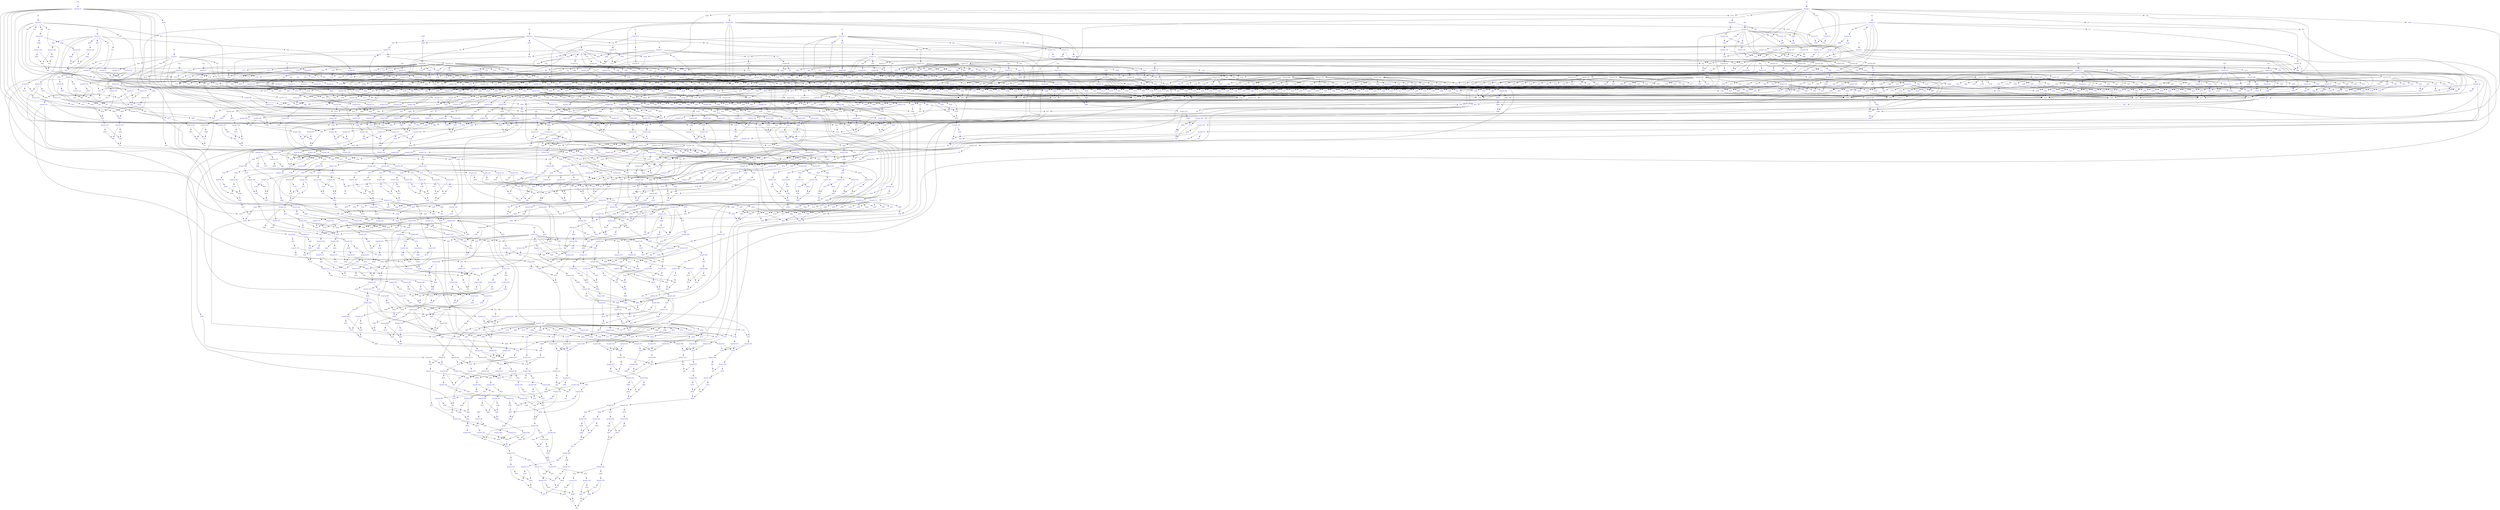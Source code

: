 digraph Netlist { 
"branch 469" [color="white" fontcolor = blue];
"2517" [image="AND.gif" color="white" fontcolor = blue];
"2177" [image="NOR.gif" color="white" fontcolor = blue];
"branch 445" [color="white" fontcolor = blue];
"branch 23" [color="white" fontcolor = blue];
"1891" [image="NOT.gif" color="white" fontcolor = blue];
"branch 21" [color="white" fontcolor = blue];
"179" [color="white" fontcolor = blue];
"1397" [image="NOT.gif" color="white" fontcolor = blue];
"2822" [image="NAND.gif" color="white" fontcolor = blue];
"branch 429" [color="white" fontcolor = blue];
"branch 178" [color="white" fontcolor = blue];
"branch 475" [color="white" fontcolor = blue];
"1624" [image="NAND.gif" color="white" fontcolor = blue];
"3219" [image="NOT.gif" color="white" fontcolor = blue];
"3169" [image="NOT.gif" color="white" fontcolor = blue];
"2156" [image="OR.gif" color="white" fontcolor = blue];
"2602" [image="NAND.gif" color="white" fontcolor = blue];
"2607" [image="NAND.gif" color="white" fontcolor = blue];
"branch 320" [color="white" fontcolor = blue];
"3205" [color="white" fontcolor = blue];
"915" [image="NOT.gif" color="white" fontcolor = blue];
"1002" [image="NOT.gif" color="white" fontcolor = blue];
"branch 453" [color="white" fontcolor = blue];
"3449" [image="NOT.gif" color="white" fontcolor = blue];
"branch 530" [color="white" fontcolor = blue];
"2763" [image="OR.gif" color="white" fontcolor = blue];
"1643" [image="AND.gif" color="white" fontcolor = blue];
"2248" [image="AND.gif" color="white" fontcolor = blue];
"3414" [color="white" fontcolor = blue];
"1671" [image="NOR.gif" color="white" fontcolor = blue];
"1015" [image="NOT.gif" color="white" fontcolor = blue];
"1289" [image="AND.gif" color="white" fontcolor = blue];
"3232" [color="white" fontcolor = blue];
"3402" [image="NOT.gif" color="white" fontcolor = blue];
"1940" [image="AND.gif" color="white" fontcolor = blue];
"2298" [image="AND.gif" color="white" fontcolor = blue];
"2370" [image="NAND.gif" color="white" fontcolor = blue];
"branch 101" [color="white" fontcolor = blue];
"714" [image="NOT.gif" color="white" fontcolor = blue];
"1482" [image="NOT.gif" color="white" fontcolor = blue];
"branch 279" [color="white" fontcolor = blue];
"1662" [image="NOR.gif" color="white" fontcolor = blue];
"2185" [image="OR.gif" color="white" fontcolor = blue];
"1474" [image="AND.gif" color="white" fontcolor = blue];
"2634" [image="AND.gif" color="white" fontcolor = blue];
"branch 118" [color="white" fontcolor = blue];
"3443" [color="white" fontcolor = blue];
"741" [image="NOT.gif" color="white" fontcolor = blue];
"244" [color="white" fontcolor = blue];
"2771" [image="AND.gif" color="white" fontcolor = blue];
"1622" [image="NOT.gif" color="white" fontcolor = blue];
"branch 262" [color="white" fontcolor = blue];
"1441" [image="AND.gif" color="white" fontcolor = blue];
"branch 205" [color="white" fontcolor = blue];
"1587" [image="AND.gif" color="white" fontcolor = blue];
"3572" [image="NOT.gif" color="white" fontcolor = blue];
"branch 90" [color="white" fontcolor = blue];
"branch 505" [color="white" fontcolor = blue];
"1753" [image="AND.gif" color="white" fontcolor = blue];
"branch 39" [color="white" fontcolor = blue];
"branch 367" [color="white" fontcolor = blue];
"branch 420" [color="white" fontcolor = blue];
"branch 559" [color="white" fontcolor = blue];
"1195" [color="white" fontcolor = blue];
"132" [color="white" fontcolor = blue];
"1334" [image="AND.gif" color="white" fontcolor = blue];
"2735" [image="AND.gif" color="white" fontcolor = blue];
"3103" [color="white" fontcolor = blue];
"3398" [image="AND.gif" color="white" fontcolor = blue];
"1393" [image="NOT.gif" color="white" fontcolor = blue];
"branch 566" [color="white" fontcolor = blue];
"3350" [image="AND.gif" color="white" fontcolor = blue];
"branch 281" [color="white" fontcolor = blue];
"branch 424" [color="white" fontcolor = blue];
"2558" [image="NAND.gif" color="white" fontcolor = blue];
"2285" [image="AND.gif" color="white" fontcolor = blue];
"1248" [image="AND.gif" color="white" fontcolor = blue];
"2593" [image="NAND.gif" color="white" fontcolor = blue];
"3155" [color="white" fontcolor = blue];
"2378" [image="NAND.gif" color="white" fontcolor = blue];
"branch 391" [color="white" fontcolor = blue];
"1010" [image="AND.gif" color="white" fontcolor = blue];
"1379" [image="NOT.gif" color="white" fontcolor = blue];
"3294" [image="NOT.gif" color="white" fontcolor = blue];
"branch 407" [color="white" fontcolor = blue];
"2363" [image="NAND.gif" color="white" fontcolor = blue];
"780" [image="NOT.gif" color="white" fontcolor = blue];
"branch 181" [color="white" fontcolor = blue];
"1487" [image="AND.gif" color="white" fontcolor = blue];
"2409" [color="white" fontcolor = blue];
"1750" [image="OR.gif" color="white" fontcolor = blue];
"3507" [color="white" fontcolor = blue];
"2871" [image="OR.gif" color="white" fontcolor = blue];
"1759" [image="NOT.gif" color="white" fontcolor = blue];
"1043" [image="NOR.gif" color="white" fontcolor = blue];
"2863" [image="NAND.gif" color="white" fontcolor = blue];
"branch 306" [color="white" fontcolor = blue];
"branch 339" [color="white" fontcolor = blue];
"387" [image="AND.gif" color="white" fontcolor = blue];
"1213" [color="white" fontcolor = blue];
"2965" [image="NAND.gif" color="white" fontcolor = blue];
"1768" [image="AND.gif" color="white" fontcolor = blue];
"1417" [image="NOT.gif" color="white" fontcolor = blue];
"1681" [color="white" fontcolor = blue];
"branch 266" [color="white" fontcolor = blue];
"2643" [image="AND.gif" color="white" fontcolor = blue];
"branch 277" [color="white" fontcolor = blue];
"branch 363" [color="white" fontcolor = blue];
"branch 257" [color="white" fontcolor = blue];
"1757" [image="OR.gif" color="white" fontcolor = blue];
"2808" [image="AND.gif" color="white" fontcolor = blue];
"1930" [image="NOT.gif" color="white" fontcolor = blue];
"branch 548" [color="white" fontcolor = blue];
"1351" [image="AND.gif" color="white" fontcolor = blue];
"3430" [image="AND.gif" color="white" fontcolor = blue];
"1856" [image="NOR.gif" color="white" fontcolor = blue];
"2445" [image="AND.gif" color="white" fontcolor = blue];
"2664" [image="NAND.gif" color="white" fontcolor = blue];
"1316" [image="AND.gif" color="white" fontcolor = blue];
"932" [image="OR.gif" color="white" fontcolor = blue];
"3194" [image="NOT.gif" color="white" fontcolor = blue];
"2537" [image="NAND.gif" color="white" fontcolor = blue];
"1391" [image="AND.gif" color="white" fontcolor = blue];
"branch 478" [color="white" fontcolor = blue];
"branch 36" [color="white" fontcolor = blue];
"1245" [image="NOT.gif" color="white" fontcolor = blue];
"2716" [image="NOT.gif" color="white" fontcolor = blue];
"479" [image="NOT.gif" color="white" fontcolor = blue];
"1048" [image="NOT.gif" color="white" fontcolor = blue];
"branch 218" [color="white" fontcolor = blue];
"1396" [image="NOT.gif" color="white" fontcolor = blue];
"branch 91" [color="white" fontcolor = blue];
"1038" [image="OR.gif" color="white" fontcolor = blue];
"1903" [image="AND.gif" color="white" fontcolor = blue];
"2025" [image="OR.gif" color="white" fontcolor = blue];
"3515" [image="NAND.gif" color="white" fontcolor = blue];
"branch 517" [color="white" fontcolor = blue];
"branch 543" [color="white" fontcolor = blue];
"1427" [image="NOT.gif" color="white" fontcolor = blue];
"2556" [image="NAND.gif" color="white" fontcolor = blue];
"2022" [image="AND.gif" color="white" fontcolor = blue];
"1108" [image="NAND.gif" color="white" fontcolor = blue];
"branch 121" [color="white" fontcolor = blue];
"2549" [image="NAND.gif" color="white" fontcolor = blue];
"branch 298" [color="white" fontcolor = blue];
"2973" [image="NOT.gif" color="white" fontcolor = blue];
"2770" [image="AND.gif" color="white" fontcolor = blue];
"2598" [image="NAND.gif" color="white" fontcolor = blue];
"992" [image="AND.gif" color="white" fontcolor = blue];
"branch 300" [color="white" fontcolor = blue];
"2024" [image="AND.gif" color="white" fontcolor = blue];
"3187" [color="white" fontcolor = blue];
"2539" [image="NAND.gif" color="white" fontcolor = blue];
"3220" [image="NOT.gif" color="white" fontcolor = blue];
"476" [color="white" fontcolor = blue];
"369" [image="NOT.gif" color="white" fontcolor = blue];
"3139" [color="white" fontcolor = blue];
"2068" [image="OR.gif" color="white" fontcolor = blue];
"1406" [image="AND.gif" color="white" fontcolor = blue];
"736" [color="white" fontcolor = blue];
"432" [color="white" fontcolor = blue];
"2203" [image="AND.gif" color="white" fontcolor = blue];
"1027" [image="AND.gif" color="white" fontcolor = blue];
"679" [image="AND.gif" color="white" fontcolor = blue];
"branch 189" [color="white" fontcolor = blue];
"3014" [image="NOT.gif" color="white" fontcolor = blue];
"branch 17" [color="white" fontcolor = blue];
"366" [image="NOT.gif" color="white" fontcolor = blue];
"branch 175" [color="white" fontcolor = blue];
"branch 10" [color="white" fontcolor = blue];
"branch 105" [color="white" fontcolor = blue];
"3134" [color="white" fontcolor = blue];
"1329" [image="NOT.gif" color="white" fontcolor = blue];
"branch 307" [color="white" fontcolor = blue];
"branch 238" [color="white" fontcolor = blue];
"3213" [color="white" fontcolor = blue];
"branch 402" [color="white" fontcolor = blue];
"branch 37" [color="white" fontcolor = blue];
"branch 200" [color="white" fontcolor = blue];
"3121" [color="white" fontcolor = blue];
"2349" [image="NAND.gif" color="white" fontcolor = blue];
"1725" [image="AND.gif" color="white" fontcolor = blue];
"2913" [image="NOT.gif" color="white" fontcolor = blue];
"517" [color="white" fontcolor = blue];
"branch 13" [color="white" fontcolor = blue];
"1752" [image="NOT.gif" color="white" fontcolor = blue];
"1317" [image="AND.gif" color="white" fontcolor = blue];
"branch 303" [color="white" fontcolor = blue];
"904" [image="NAND.gif" color="white" fontcolor = blue];
"582" [image="NAND.gif" color="white" fontcolor = blue];
"branch 244" [color="white" fontcolor = blue];
"1418" [image="AND.gif" color="white" fontcolor = blue];
"branch 123" [color="white" fontcolor = blue];
"branch 338" [color="white" fontcolor = blue];
"3366" [color="white" fontcolor = blue];
"1422" [image="AND.gif" color="white" fontcolor = blue];
"3547" [image="NOT.gif" color="white" fontcolor = blue];
"603" [image="NAND.gif" color="white" fontcolor = blue];
"branch 225" [color="white" fontcolor = blue];
"branch 75" [color="white" fontcolor = blue];
"branch 275" [color="white" fontcolor = blue];
"1967" [image="NOR.gif" color="white" fontcolor = blue];
"branch 126" [color="white" fontcolor = blue];
"1859" [image="AND.gif" color="white" fontcolor = blue];
"1581" [image="NOT.gif" color="white" fontcolor = blue];
"1405" [image="AND.gif" color="white" fontcolor = blue];
"911" [image="NOT.gif" color="white" fontcolor = blue];
"2163" [image="AND.gif" color="white" fontcolor = blue];
"branch 545" [color="white" fontcolor = blue];
"branch 154" [color="white" fontcolor = blue];
"833" [color="white" fontcolor = blue];
"1409" [image="NOR.gif" color="white" fontcolor = blue];
"3498" [image="NOT.gif" color="white" fontcolor = blue];
"branch 494" [color="white" fontcolor = blue];
"2982" [image="NOT.gif" color="white" fontcolor = blue];
"branch 375" [color="white" fontcolor = blue];
"branch 564" [color="white" fontcolor = blue];
"2478" [color="white" fontcolor = blue];
"2099" [image="NOT.gif" color="white" fontcolor = blue];
"864" [image="NAND.gif" color="white" fontcolor = blue];
"1345" [image="NOT.gif" color="white" fontcolor = blue];
"1493" [image="AND.gif" color="white" fontcolor = blue];
"1653" [image="NOR.gif" color="white" fontcolor = blue];
"1299" [image="AND.gif" color="white" fontcolor = blue];
"669" [image="AND.gif" color="white" fontcolor = blue];
"1726" [image="AND.gif" color="white" fontcolor = blue];
"3323" [color="white" fontcolor = blue];
"1346" [image="NOT.gif" color="white" fontcolor = blue];
"1377" [image="NOT.gif" color="white" fontcolor = blue];
"392" [image="NOT.gif" color="white" fontcolor = blue];
"1739" [image="AND.gif" color="white" fontcolor = blue];
"2491" [image="OR.gif" color="white" fontcolor = blue];
"branch 108" [color="white" fontcolor = blue];
"2302" [image="NAND.gif" color="white" fontcolor = blue];
"1957" [image="NOR.gif" color="white" fontcolor = blue];
"2130" [image="AND.gif" color="white" fontcolor = blue];
"branch 451" [color="white" fontcolor = blue];
"1031" [image="NOR.gif" color="white" fontcolor = blue];
"2534" [image="NAND.gif" color="white" fontcolor = blue];
"2149" [image="AND.gif" color="white" fontcolor = blue];
"1256" [image="NOR.gif" color="white" fontcolor = blue];
"branch 191" [color="white" fontcolor = blue];
"1619" [image="NOT.gif" color="white" fontcolor = blue];
"branch 174" [color="white" fontcolor = blue];
"1032" [image="NOT.gif" color="white" fontcolor = blue];
"2167" [image="NOR.gif" color="white" fontcolor = blue];
"3482" [image="NOT.gif" color="white" fontcolor = blue];
"branch 201" [color="white" fontcolor = blue];
"1467" [image="NOT.gif" color="white" fontcolor = blue];
"2425" [image="NAND.gif" color="white" fontcolor = blue];
"branch 26" [color="white" fontcolor = blue];
"2137" [color="white" fontcolor = blue];
"2609" [image="NAND.gif" color="white" fontcolor = blue];
"1809" [image="AND.gif" color="white" fontcolor = blue];
"2533" [image="NOT.gif" color="white" fontcolor = blue];
"branch 576" [color="white" fontcolor = blue];
"264" [color="white" fontcolor = blue];
"1485" [image="NOT.gif" color="white" fontcolor = blue];
"1307" [image="NOR.gif" color="white" fontcolor = blue];
"1443" [image="NOR.gif" color="white" fontcolor = blue];
"1996" [image="NOR.gif" color="white" fontcolor = blue];
"1640" [image="NOT.gif" color="white" fontcolor = blue];
"3557" [color="white" fontcolor = blue];
"1021" [image="OR.gif" color="white" fontcolor = blue];
"branch 356" [color="white" fontcolor = blue];
"branch 247" [color="white" fontcolor = blue];
"branch 529" [color="white" fontcolor = blue];
"1827" [image="NAND.gif" color="white" fontcolor = blue];
"1287" [image="AND.gif" color="white" fontcolor = blue];
"407" [image="NOT.gif" color="white" fontcolor = blue];
"branch 230" [color="white" fontcolor = blue];
"1360" [image="NOT.gif" color="white" fontcolor = blue];
"1241" [image="NOT.gif" color="white" fontcolor = blue];
"1063" [image="AND.gif" color="white" fontcolor = blue];
"561" [image="NAND.gif" color="white" fontcolor = blue];
"1442" [image="AND.gif" color="white" fontcolor = blue];
"530" [color="white" fontcolor = blue];
"branch 507" [color="white" fontcolor = blue];
"560" [image="NAND.gif" color="white" fontcolor = blue];
"283" [color="white" fontcolor = blue];
"1862" [image="OR.gif" color="white" fontcolor = blue];
"branch 115" [color="white" fontcolor = blue];
"1465" [image="NOT.gif" color="white" fontcolor = blue];
"3506" [image="NOT.gif" color="white" fontcolor = blue];
"3098" [color="white" fontcolor = blue];
"554" [image="AND.gif" color="white" fontcolor = blue];
"3079" [color="white" fontcolor = blue];
"1936" [image="AND.gif" color="white" fontcolor = blue];
"branch 514" [color="white" fontcolor = blue];
"1502" [image="NOT.gif" color="white" fontcolor = blue];
"branch 54" [color="white" fontcolor = blue];
"3224" [color="white" fontcolor = blue];
"1920" [image="NOT.gif" color="white" fontcolor = blue];
"2309" [image="AND.gif" color="white" fontcolor = blue];
"1297" [image="NOT.gif" color="white" fontcolor = blue];
"branch 284" [color="white" fontcolor = blue];
"branch 340" [color="white" fontcolor = blue];
"1535" [image="AND.gif" color="white" fontcolor = blue];
"2908" [image="AND.gif" color="white" fontcolor = blue];
"1403" [image="AND.gif" color="white" fontcolor = blue];
"2690" [image="OR.gif" color="white" fontcolor = blue];
"branch 204" [color="white" fontcolor = blue];
"1370" [image="AND.gif" color="white" fontcolor = blue];
"1673" [image="NOT.gif" color="white" fontcolor = blue];
"634" [image="NAND.gif" color="white" fontcolor = blue];
"1648" [image="AND.gif" color="white" fontcolor = blue];
"1594" [image="AND.gif" color="white" fontcolor = blue];
"2586" [image="NAND.gif" color="white" fontcolor = blue];
"branch 335" [color="white" fontcolor = blue];
"branch 12" [color="white" fontcolor = blue];
"1434" [image="NOT.gif" color="white" fontcolor = blue];
"2886" [image="NAND.gif" color="white" fontcolor = blue];
"2289" [image="AND.gif" color="white" fontcolor = blue];
"804" [image="NAND.gif" color="white" fontcolor = blue];
"322" [color="white" fontcolor = blue];
"2308" [image="NOT.gif" color="white" fontcolor = blue];
"branch 562" [color="white" fontcolor = blue];
"branch 169" [color="white" fontcolor = blue];
"2031" [image="NOT.gif" color="white" fontcolor = blue];
"branch 259" [color="white" fontcolor = blue];
"2852" [image="NAND.gif" color="white" fontcolor = blue];
"branch 415" [color="white" fontcolor = blue];
"branch 150" [color="white" fontcolor = blue];
"branch 190" [color="white" fontcolor = blue];
"branch 38" [color="white" fontcolor = blue];
"branch 77" [color="white" fontcolor = blue];
"954" [image="NAND.gif" color="white" fontcolor = blue];
"917" [image="AND.gif" color="white" fontcolor = blue];
"3074" [color="white" fontcolor = blue];
"870" [color="white" fontcolor = blue];
"3426" [image="NOT.gif" color="white" fontcolor = blue];
"3124" [color="white" fontcolor = blue];
"2155" [image="NOR.gif" color="white" fontcolor = blue];
"1269" [image="AND.gif" color="white" fontcolor = blue];
"2974" [image="NOT.gif" color="white" fontcolor = blue];
"2950" [color="white" fontcolor = blue];
"branch 31" [color="white" fontcolor = blue];
"branch 107" [color="white" fontcolor = blue];
"branch 276" [color="white" fontcolor = blue];
"3462" [color="white" fontcolor = blue];
"802" [image="NOT.gif" color="white" fontcolor = blue];
"2512" [image="AND.gif" color="white" fontcolor = blue];
"1892" [image="OR.gif" color="white" fontcolor = blue];
"3378" [image="NOT.gif" color="white" fontcolor = blue];
"branch 575" [color="white" fontcolor = blue];
"2102" [image="OR.gif" color="white" fontcolor = blue];
"2242" [color="white" fontcolor = blue];
"1761" [image="AND.gif" color="white" fontcolor = blue];
"1309" [image="NOT.gif" color="white" fontcolor = blue];
"3475" [color="white" fontcolor = blue];
"2709" [image="OR.gif" color="white" fontcolor = blue];
"1020" [image="AND.gif" color="white" fontcolor = blue];
"2057" [image="NOT.gif" color="white" fontcolor = blue];
"3178" [image="NOT.gif" color="white" fontcolor = blue];
"3078" [image="NOT.gif" color="white" fontcolor = blue];
"2922" [image="AND.gif" color="white" fontcolor = blue];
"1375" [image="NOR.gif" color="white" fontcolor = blue];
"1285" [image="AND.gif" color="white" fontcolor = blue];
"2260" [image="NOR.gif" color="white" fontcolor = blue];
"1675" [image="AND.gif" color="white" fontcolor = blue];
"3146" [image="NOT.gif" color="white" fontcolor = blue];
"branch 25" [color="white" fontcolor = blue];
"3007" [color="white" fontcolor = blue];
"893" [color="white" fontcolor = blue];
"1349" [image="NOT.gif" color="white" fontcolor = blue];
"3312" [image="NOT.gif" color="white" fontcolor = blue];
"branch 28" [color="white" fontcolor = blue];
"190" [color="white" fontcolor = blue];
"1343" [image="NOT.gif" color="white" fontcolor = blue];
"984" [image="AND.gif" color="white" fontcolor = blue];
"3061" [image="NOT.gif" color="white" fontcolor = blue];
"1592" [image="OR.gif" color="white" fontcolor = blue];
"1332" [image="NOT.gif" color="white" fontcolor = blue];
"branch 408" [color="white" fontcolor = blue];
"1826" [image="NAND.gif" color="white" fontcolor = blue];
"641" [image="AND.gif" color="white" fontcolor = blue];
"branch 219" [color="white" fontcolor = blue];
"2887" [image="NAND.gif" color="white" fontcolor = blue];
"2814" [image="OR.gif" color="white" fontcolor = blue];
"3035" [image="NAND.gif" color="white" fontcolor = blue];
"570" [image="NAND.gif" color="white" fontcolor = blue];
"1240" [image="NOT.gif" color="white" fontcolor = blue];
"2458" [image="AND.gif" color="white" fontcolor = blue];
"721" [color="white" fontcolor = blue];
"2205" [image="OR.gif" color="white" fontcolor = blue];
"1668" [image="AND.gif" color="white" fontcolor = blue];
"1601" [image="NOT.gif" color="white" fontcolor = blue];
"2406" [color="white" fontcolor = blue];
"2684" [image="AND.gif" color="white" fontcolor = blue];
"branch 193" [color="white" fontcolor = blue];
"branch 473" [color="white" fontcolor = blue];
"688" [image="AND.gif" color="white" fontcolor = blue];
"2091" [image="AND.gif" color="white" fontcolor = blue];
"1386" [image="AND.gif" color="white" fontcolor = blue];
"406" [image="AND.gif" color="white" fontcolor = blue];
"3371" [image="NAND.gif" color="white" fontcolor = blue];
"branch 186" [color="white" fontcolor = blue];
"128" [color="white" fontcolor = blue];
"556" [image="NAND.gif" color="white" fontcolor = blue];
"2431" [image="NAND.gif" color="white" fontcolor = blue];
"2268" [color="white" fontcolor = blue];
"562" [image="NAND.gif" color="white" fontcolor = blue];
"1476" [image="AND.gif" color="white" fontcolor = blue];
"3142" [color="white" fontcolor = blue];
"branch 127" [color="white" fontcolor = blue];
"397" [image="AND.gif" color="white" fontcolor = blue];
"928" [image="AND.gif" color="white" fontcolor = blue];
"2209" [image="OR.gif" color="white" fontcolor = blue];
"1604" [image="OR.gif" color="white" fontcolor = blue];
"1491" [image="AND.gif" color="white" fontcolor = blue];
"branch 321" [color="white" fontcolor = blue];
"2208" [image="NOR.gif" color="white" fontcolor = blue];
"1099" [color="white" fontcolor = blue];
"branch 341" [color="white" fontcolor = blue];
"3523" [image="NOT.gif" color="white" fontcolor = blue];
"branch 221" [color="white" fontcolor = blue];
"branch 152" [color="white" fontcolor = blue];
"branch 362" [color="white" fontcolor = blue];
"branch 578" [color="white" fontcolor = blue];
"3025" [image="NAND.gif" color="white" fontcolor = blue];
"732" [image="NOT.gif" color="white" fontcolor = blue];
"2931" [color="white" fontcolor = blue];
"1352" [image="AND.gif" color="white" fontcolor = blue];
"2311" [image="NOT.gif" color="white" fontcolor = blue];
"2540" [image="NAND.gif" color="white" fontcolor = blue];
"1378" [image="NOT.gif" color="white" fontcolor = blue];
"2444" [image="AND.gif" color="white" fontcolor = blue];
"887" [color="white" fontcolor = blue];
"2844" [image="NAND.gif" color="white" fontcolor = blue];
"2938" [image="NOT.gif" color="white" fontcolor = blue];
"3450" [image="NOT.gif" color="white" fontcolor = blue];
"1012" [image="AND.gif" color="white" fontcolor = blue];
"branch 421" [color="white" fontcolor = blue];
"1295" [image="NOT.gif" color="white" fontcolor = blue];
"2312" [image="NAND.gif" color="white" fontcolor = blue];
"1540" [image="NOT.gif" color="white" fontcolor = blue];
"1424" [image="AND.gif" color="white" fontcolor = blue];
"1244" [image="NOT.gif" color="white" fontcolor = blue];
"branch 465" [color="white" fontcolor = blue];
"1497" [image="NOT.gif" color="white" fontcolor = blue];
"branch 433" [color="white" fontcolor = blue];
"2998" [image="NOT.gif" color="white" fontcolor = blue];
"2753" [image="AND.gif" color="white" fontcolor = blue];
"1253" [image="AND.gif" color="white" fontcolor = blue];
"1588" [image="OR.gif" color="white" fontcolor = blue];
"2668" [image="NOT.gif" color="white" fontcolor = blue];
"branch 549" [color="white" fontcolor = blue];
"branch 100" [color="white" fontcolor = blue];
"branch 521" [color="white" fontcolor = blue];
"3023" [image="NOT.gif" color="white" fontcolor = blue];
"branch 134" [color="white" fontcolor = blue];
"3571" [image="NOT.gif" color="white" fontcolor = blue];
"807" [image="AND.gif" color="white" fontcolor = blue];
"2530" [image="NOT.gif" color="white" fontcolor = blue];
"3211" [image="NOT.gif" color="white" fontcolor = blue];
"2888" [image="NAND.gif" color="white" fontcolor = blue];
"1760" [image="AND.gif" color="white" fontcolor = blue];
"1756" [image="AND.gif" color="white" fontcolor = blue];
"2891" [image="NAND.gif" color="white" fontcolor = blue];
"97" [color="white" fontcolor = blue];
"660" [image="NOT.gif" color="white" fontcolor = blue];
"1030" [image="NOR.gif" color="white" fontcolor = blue];
"1923" [image="AND.gif" color="white" fontcolor = blue];
"1993" [image="OR.gif" color="white" fontcolor = blue];
"973" [image="NOT.gif" color="white" fontcolor = blue];
"branch 43" [color="white" fontcolor = blue];
"1014" [image="OR.gif" color="white" fontcolor = blue];
"2791" [image="AND.gif" color="white" fontcolor = blue];
"1593" [image="NOT.gif" color="white" fontcolor = blue];
"branch 145" [color="white" fontcolor = blue];
"1260" [image="NOT.gif" color="white" fontcolor = blue];
"359" [image="OR.gif" color="white" fontcolor = blue];
"1672" [image="NOT.gif" color="white" fontcolor = blue];
"1404" [image="AND.gif" color="white" fontcolor = blue];
"910" [image="NAND.gif" color="white" fontcolor = blue];
"3446" [image="AND.gif" color="white" fontcolor = blue];
"2955" [image="NAND.gif" color="white" fontcolor = blue];
"2838" [image="NAND.gif" color="white" fontcolor = blue];
"648" [image="NAND.gif" color="white" fontcolor = blue];
"689" [image="AND.gif" color="white" fontcolor = blue];
"923" [image="AND.gif" color="white" fontcolor = blue];
"branch 289" [color="white" fontcolor = blue];
"643" [image="NAND.gif" color="white" fontcolor = blue];
"1720" [image="AND.gif" color="white" fontcolor = blue];
"551" [image="NAND.gif" color="white" fontcolor = blue];
"3162" [image="NOT.gif" color="white" fontcolor = blue];
"branch 162" [color="white" fontcolor = blue];
"2580" [image="NAND.gif" color="white" fontcolor = blue];
"branch 119" [color="white" fontcolor = blue];
"707" [color="white" fontcolor = blue];
"404" [image="NAND.gif" color="white" fontcolor = blue];
"3370" [image="NOT.gif" color="white" fontcolor = blue];
"branch 414" [color="white" fontcolor = blue];
"3229" [color="white" fontcolor = blue];
"1337" [image="AND.gif" color="white" fontcolor = blue];
"1372" [image="AND.gif" color="white" fontcolor = blue];
"2117" [image="AND.gif" color="white" fontcolor = blue];
"branch 351" [color="white" fontcolor = blue];
"3490" [image="NOT.gif" color="white" fontcolor = blue];
"branch 527" [color="white" fontcolor = blue];
"1318" [image="AND.gif" color="white" fontcolor = blue];
"1866" [image="NOR.gif" color="white" fontcolor = blue];
"branch 278" [color="white" fontcolor = blue];
"1616" [image="AND.gif" color="white" fontcolor = blue];
"1615" [image="NAND.gif" color="white" fontcolor = blue];
"3203" [image="NOT.gif" color="white" fontcolor = blue];
"2748" [image="NOR.gif" color="white" fontcolor = blue];
"1446" [image="NOT.gif" color="white" fontcolor = blue];
"1249" [image="AND.gif" color="white" fontcolor = blue];
"branch 437" [color="white" fontcolor = blue];
"3301" [image="NOT.gif" color="white" fontcolor = blue];
"1623" [image="AND.gif" color="white" fontcolor = blue];
"branch 232" [color="white" fontcolor = blue];
"3043" [image="NOT.gif" color="white" fontcolor = blue];
"branch 98" [color="white" fontcolor = blue];
"1627" [image="NOT.gif" color="white" fontcolor = blue];
"589" [image="NAND.gif" color="white" fontcolor = blue];
"3240" [color="white" fontcolor = blue];
"671" [image="NOT.gif" color="white" fontcolor = blue];
"1258" [image="NOT.gif" color="white" fontcolor = blue];
"branch 511" [color="white" fontcolor = blue];
"1462" [image="NOT.gif" color="white" fontcolor = blue];
"branch 209" [color="white" fontcolor = blue];
"branch 133" [color="white" fontcolor = blue];
"1430" [image="NOT.gif" color="white" fontcolor = blue];
"1481" [image="NOT.gif" color="white" fontcolor = blue];
"branch 440" [color="white" fontcolor = blue];
"2698" [image="NOT.gif" color="white" fontcolor = blue];
"1456" [image="AND.gif" color="white" fontcolor = blue];
"41" [color="white" fontcolor = blue];
"branch 40" [color="white" fontcolor = blue];
"2725" [image="AND.gif" color="white" fontcolor = blue];
"702" [image="AND.gif" color="white" fontcolor = blue];
"branch 355" [color="white" fontcolor = blue];
"565" [image="NAND.gif" color="white" fontcolor = blue];
"3256" [color="white" fontcolor = blue];
"447" [color="white" fontcolor = blue];
"branch 67" [color="white" fontcolor = blue];
"2624" [image="NAND.gif" color="white" fontcolor = blue];
"2954" [image="NOT.gif" color="white" fontcolor = blue];
"2483" [image="AND.gif" color="white" fontcolor = blue];
"1737" [image="NOT.gif" color="white" fontcolor = blue];
"branch 170" [color="white" fontcolor = blue];
"2375" [image="AND.gif" color="white" fontcolor = blue];
"2994" [color="white" fontcolor = blue];
"branch 55" [color="white" fontcolor = blue];
"364" [image="AND.gif" color="white" fontcolor = blue];
"1628" [image="NOT.gif" color="white" fontcolor = blue];
"2128" [image="NOT.gif" color="white" fontcolor = blue];
"branch 309" [color="white" fontcolor = blue];
"1282" [image="AND.gif" color="white" fontcolor = blue];
"branch 540" [color="white" fontcolor = blue];
"branch 11" [color="white" fontcolor = blue];
"2313" [image="NAND.gif" color="white" fontcolor = blue];
"2981" [image="NOT.gif" color="white" fontcolor = blue];
"branch 476" [color="white" fontcolor = blue];
"1423" [image="AND.gif" color="white" fontcolor = blue];
"1538" [image="AND.gif" color="white" fontcolor = blue];
"3524" [image="NOT.gif" color="white" fontcolor = blue];
"1168" [color="white" fontcolor = blue];
"branch 497" [color="white" fontcolor = blue];
"branch 551" [color="white" fontcolor = blue];
"3434" [image="NOT.gif" color="white" fontcolor = blue];
"2617" [image="NAND.gif" color="white" fontcolor = blue];
"1554" [color="white" fontcolor = blue];
"375" [image="AND.gif" color="white" fontcolor = blue];
"branch 19" [color="white" fontcolor = blue];
"3275" [image="NOT.gif" color="white" fontcolor = blue];
"branch 61" [color="white" fontcolor = blue];
"975" [image="AND.gif" color="white" fontcolor = blue];
"2251" [image="AND.gif" color="white" fontcolor = blue];
"3354" [image="NOT.gif" color="white" fontcolor = blue];
"3127" [image="NOT.gif" color="white" fontcolor = blue];
"1947" [image="AND.gif" color="white" fontcolor = blue];
"1057" [image="NOT.gif" color="white" fontcolor = blue];
"1472" [image="AND.gif" color="white" fontcolor = blue];
"2324" [image="NAND.gif" color="white" fontcolor = blue];
"branch 524" [color="white" fontcolor = blue];
"1084" [image="NAND.gif" color="white" fontcolor = blue];
"1431" [image="NOT.gif" color="white" fontcolor = blue];
"2856" [image="NAND.gif" color="white" fontcolor = blue];
"3387" [color="white" fontcolor = blue];
"branch 64" [color="white" fontcolor = blue];
"1603" [image="AND.gif" color="white" fontcolor = blue];
"branch 552" [color="white" fontcolor = blue];
"branch 515" [color="white" fontcolor = blue];
"3054" [image="NOT.gif" color="white" fontcolor = blue];
"2853" [image="NAND.gif" color="white" fontcolor = blue];
"2315" [image="NAND.gif" color="white" fontcolor = blue];
"232" [color="white" fontcolor = blue];
"2367" [image="AND.gif" color="white" fontcolor = blue];
"branch 311" [color="white" fontcolor = blue];
"1981" [image="NOT.gif" color="white" fontcolor = blue];
"2742" [image="AND.gif" color="white" fontcolor = blue];
"546" [image="NAND.gif" color="white" fontcolor = blue];
"662" [image="AND.gif" color="white" fontcolor = blue];
"836" [image="NOT.gif" color="white" fontcolor = blue];
"3564" [image="NOT.gif" color="white" fontcolor = blue];
"1912" [image="OR.gif" color="white" fontcolor = blue];
"2864" [image="NAND.gif" color="white" fontcolor = blue];
"branch 541" [color="white" fontcolor = blue];
"355" [image="NOT.gif" color="white" fontcolor = blue];
"2906" [image="AND.gif" color="white" fontcolor = blue];
"989" [image="AND.gif" color="white" fontcolor = blue];
"3245" [color="white" fontcolor = blue];
"1883" [image="AND.gif" color="white" fontcolor = blue];
"3268" [image="NOT.gif" color="white" fontcolor = blue];
"575" [image="NAND.gif" color="white" fontcolor = blue];
"branch 122" [color="white" fontcolor = blue];
"1222" [color="white" fontcolor = blue];
"2488" [image="NOT.gif" color="white" fontcolor = blue];
"2518" [image="AND.gif" color="white" fontcolor = blue];
"1408" [image="AND.gif" color="white" fontcolor = blue];
"branch 459" [color="white" fontcolor = blue];
"2805" [image="AND.gif" color="white" fontcolor = blue];
"1735" [image="AND.gif" color="white" fontcolor = blue];
"branch 83" [color="white" fontcolor = blue];
"1111" [color="white" fontcolor = blue];
"393" [image="AND.gif" color="white" fontcolor = blue];
"1449" [image="NOT.gif" color="white" fontcolor = blue];
"1589" [image="NOT.gif" color="white" fontcolor = blue];
"1503" [image="AND.gif" color="white" fontcolor = blue];
"663" [image="NOR.gif" color="white" fontcolor = blue];
"branch 285" [color="white" fontcolor = blue];
"branch 317" [color="white" fontcolor = blue];
"1505" [image="AND.gif" color="white" fontcolor = blue];
"2967" [color="white" fontcolor = blue];
"3347" [image="NAND.gif" color="white" fontcolor = blue];
"2433" [image="NAND.gif" color="white" fontcolor = blue];
"2386" [image="NAND.gif" color="white" fontcolor = blue];
"2078" [image="AND.gif" color="white" fontcolor = blue];
"1" [color="white" fontcolor = blue];
"2184" [image="AND.gif" color="white" fontcolor = blue];
"3066" [color="white" fontcolor = blue];
"branch 63" [color="white" fontcolor = blue];
"1461" [image="NOT.gif" color="white" fontcolor = blue];
"1584" [image="OR.gif" color="white" fontcolor = blue];
"branch 553" [color="white" fontcolor = blue];
"358" [image="NAND.gif" color="white" fontcolor = blue];
"1639" [image="AND.gif" color="white" fontcolor = blue];
"2331" [image="NAND.gif" color="white" fontcolor = blue];
"branch 508" [color="white" fontcolor = blue];
"1387" [image="AND.gif" color="white" fontcolor = blue];
"branch 128" [color="white" fontcolor = blue];
"2730" [image="NOR.gif" color="white" fontcolor = blue];
"2505" [image="AND.gif" color="white" fontcolor = blue];
"690" [image="AND.gif" color="white" fontcolor = blue];
"2513" [image="AND.gif" color="white" fontcolor = blue];
"2745" [image="OR.gif" color="white" fontcolor = blue];
"branch 185" [color="white" fontcolor = blue];
"1159" [color="white" fontcolor = blue];
"branch 502" [color="white" fontcolor = blue];
"1263" [image="NOT.gif" color="white" fontcolor = blue];
"branch 525" [color="white" fontcolor = blue];
"3544" [color="white" fontcolor = blue];
"branch 554" [color="white" fontcolor = blue];
"branch 448" [color="white" fontcolor = blue];
"3483" [color="white" fontcolor = blue];
"1147" [color="white" fontcolor = blue];
"3248" [color="white" fontcolor = blue];
"1537" [image="AND.gif" color="white" fontcolor = blue];
"143" [color="white" fontcolor = blue];
"1419" [image="AND.gif" color="white" fontcolor = blue];
"1992" [image="NOT.gif" color="white" fontcolor = blue];
"1902" [image="AND.gif" color="white" fontcolor = blue];
"2589" [image="AND.gif" color="white" fontcolor = blue];
"2514" [image="AND.gif" color="white" fontcolor = blue];
"1413" [image="NOT.gif" color="white" fontcolor = blue];
"branch 347" [color="white" fontcolor = blue];
"588" [image="AND.gif" color="white" fontcolor = blue];
"3284" [image="NOT.gif" color="white" fontcolor = blue];
"905" [image="AND.gif" color="white" fontcolor = blue];
"branch 88" [color="white" fontcolor = blue];
"2245" [image="NOT.gif" color="white" fontcolor = blue];
"3326" [color="white" fontcolor = blue];
"1766" [image="NOT.gif" color="white" fontcolor = blue];
"1895" [image="AND.gif" color="white" fontcolor = blue];
"1723" [image="NOT.gif" color="white" fontcolor = blue];
"branch 450" [color="white" fontcolor = blue];
"1614" [image="AND.gif" color="white" fontcolor = blue];
"1545" [color="white" fontcolor = blue];
"1366" [image="NOT.gif" color="white" fontcolor = blue];
"3331" [color="white" fontcolor = blue];
"2572" [image="NAND.gif" color="white" fontcolor = blue];
"1597" [image="NOT.gif" color="white" fontcolor = blue];
"branch 7" [color="white" fontcolor = blue];
"1381" [image="NOT.gif" color="white" fontcolor = blue];
"993" [image="OR.gif" color="white" fontcolor = blue];
"3362" [image="NOT.gif" color="white" fontcolor = blue];
"branch 182" [color="white" fontcolor = blue];
"402" [image="NAND.gif" color="white" fontcolor = blue];
"2182" [image="AND.gif" color="white" fontcolor = blue];
"2143" [image="AND.gif" color="white" fontcolor = blue];
"2256" [image="NOT.gif" color="white" fontcolor = blue];
"branch 68" [color="white" fontcolor = blue];
"545" [image="NAND.gif" color="white" fontcolor = blue];
"1973" [image="AND.gif" color="white" fontcolor = blue];
"576" [image="NAND.gif" color="white" fontcolor = blue];
"branch 292" [color="white" fontcolor = blue];
"226" [color="white" fontcolor = blue];
"270" [color="white" fontcolor = blue];
"2103" [image="AND.gif" color="white" fontcolor = blue];
"branch 223" [color="white" fontcolor = blue];
"2481" [image="NOT.gif" color="white" fontcolor = blue];
"2146" [image="AND.gif" color="white" fontcolor = blue];
"2274" [image="NAND.gif" color="white" fontcolor = blue];
"1390" [image="AND.gif" color="white" fontcolor = blue];
"branch 428" [color="white" fontcolor = blue];
"3442" [image="NOT.gif" color="white" fontcolor = blue];
"branch 6" [color="white" fontcolor = blue];
"1440" [image="AND.gif" color="white" fontcolor = blue];
"1654" [image="NOT.gif" color="white" fontcolor = blue];
"2571" [image="NAND.gif" color="white" fontcolor = blue];
"branch 441" [color="white" fontcolor = blue];
"branch 385" [color="white" fontcolor = blue];
"2552" [image="NAND.gif" color="white" fontcolor = blue];
"2098" [image="AND.gif" color="white" fontcolor = blue];
"branch 322" [color="white" fontcolor = blue];
"branch 396" [color="white" fontcolor = blue];
"526" [image="NOT.gif" color="white" fontcolor = blue];
"257" [color="white" fontcolor = blue];
"branch 32" [color="white" fontcolor = blue];
"1504" [image="AND.gif" color="white" fontcolor = blue];
"3478" [color="white" fontcolor = blue];
"branch 360" [color="white" fontcolor = blue];
"branch 466" [color="white" fontcolor = blue];
"branch 130" [color="white" fontcolor = blue];
"2040" [image="AND.gif" color="white" fontcolor = blue];
"3339" [color="white" fontcolor = blue];
"1530" [image="NAND.gif" color="white" fontcolor = blue];
"branch 399" [color="white" fontcolor = blue];
"2085" [color="white" fontcolor = blue];
"2364" [color="white" fontcolor = blue];
"branch 166" [color="white" fontcolor = blue];
"3419" [color="white" fontcolor = blue];
"2152" [image="OR.gif" color="white" fontcolor = blue];
"2836" [image="NAND.gif" color="white" fontcolor = blue];
"branch 354" [color="white" fontcolor = blue];
"1541" [image="OR.gif" color="white" fontcolor = blue];
"3334" [color="white" fontcolor = blue];
"2553" [image="NAND.gif" color="white" fontcolor = blue];
"3063" [color="white" fontcolor = blue];
"3283" [image="NOT.gif" color="white" fontcolor = blue];
"3119" [image="NOT.gif" color="white" fontcolor = blue];
"1177" [color="white" fontcolor = blue];
"1658" [image="NOT.gif" color="white" fontcolor = blue];
"610" [image="NOT.gif" color="white" fontcolor = blue];
"branch 394" [color="white" fontcolor = blue];
"616" [image="NOT.gif" color="white" fontcolor = blue];
"1281" [image="NOT.gif" color="white" fontcolor = blue];
"1314" [image="NOT.gif" color="white" fontcolor = blue];
"2581" [image="NAND.gif" color="white" fontcolor = blue];
"2524" [image="NAND.gif" color="white" fontcolor = blue];
"branch 92" [color="white" fontcolor = blue];
"branch 29" [color="white" fontcolor = blue];
"2358" [image="NAND.gif" color="white" fontcolor = blue];
"branch 131" [color="white" fontcolor = blue];
"1659" [image="AND.gif" color="white" fontcolor = blue];
"1941" [image="NOT.gif" color="white" fontcolor = blue];
"571" [image="NAND.gif" color="white" fontcolor = blue];
"1007" [image="OR.gif" color="white" fontcolor = blue];
"3441" [image="NOT.gif" color="white" fontcolor = blue];
"3208" [color="white" fontcolor = blue];
"branch 513" [color="white" fontcolor = blue];
"3369" [image="NOT.gif" color="white" fontcolor = blue];
"branch 532" [color="white" fontcolor = blue];
"3147" [color="white" fontcolor = blue];
"372" [image="AND.gif" color="white" fontcolor = blue];
"613" [image="AND.gif" color="white" fontcolor = blue];
"2511" [image="AND.gif" color="white" fontcolor = blue];
"branch 197" [color="white" fontcolor = blue];
"1463" [image="NOT.gif" color="white" fontcolor = blue];
"1998" [image="AND.gif" color="white" fontcolor = blue];
"1302" [image="AND.gif" color="white" fontcolor = blue];
"branch 156" [color="white" fontcolor = blue];
"2236" [image="AND.gif" color="white" fontcolor = blue];
"3006" [image="NOT.gif" color="white" fontcolor = blue];
"branch 573" [color="white" fontcolor = blue];
"2173" [image="OR.gif" color="white" fontcolor = blue];
"1952" [image="NOT.gif" color="white" fontcolor = blue];
"2802" [image="NOT.gif" color="white" fontcolor = blue];
"branch 143" [color="white" fontcolor = blue];
"branch 413" [color="white" fontcolor = blue];
"943" [image="AND.gif" color="white" fontcolor = blue];
"1790" [image="NOT.gif" color="white" fontcolor = blue];
"1740" [image="AND.gif" color="white" fontcolor = blue];
"3158" [color="white" fontcolor = blue];
"363" [image="NOT.gif" color="white" fontcolor = blue];
"3293" [image="NOT.gif" color="white" fontcolor = blue];
"branch 44" [color="white" fontcolor = blue];
"1054" [color="white" fontcolor = blue];
"branch 318" [color="white" fontcolor = blue];
"1388" [image="AND.gif" color="white" fontcolor = blue];
"600" [color="white" fontcolor = blue];
"694" [image="NOT.gif" color="white" fontcolor = blue];
"913" [image="NAND.gif" color="white" fontcolor = blue];
"1665" [image="AND.gif" color="white" fontcolor = blue];
"branch 16" [color="white" fontcolor = blue];
"branch 264" [color="white" fontcolor = blue];
"2007" [image="NOR.gif" color="white" fontcolor = blue];
"362" [image="OR.gif" color="white" fontcolor = blue];
"987" [image="NOT.gif" color="white" fontcolor = blue];
"3102" [image="NOT.gif" color="white" fontcolor = blue];
"367" [image="AND.gif" color="white" fontcolor = blue];
"branch 70" [color="white" fontcolor = blue];
"1019" [image="AND.gif" color="white" fontcolor = blue];
"branch 142" [color="white" fontcolor = blue];
"branch 426" [color="white" fontcolor = blue];
"2523" [image="NOT.gif" color="white" fontcolor = blue];
"2426" [image="NAND.gif" color="white" fontcolor = blue];
"branch 436" [color="white" fontcolor = blue];
"2916" [image="NAND.gif" color="white" fontcolor = blue];
"1495" [image="NOT.gif" color="white" fontcolor = blue];
"1886" [image="AND.gif" color="white" fontcolor = blue];
"1598" [image="AND.gif" color="white" fontcolor = blue];
"branch 168" [color="white" fontcolor = blue];
"branch 536" [color="white" fontcolor = blue];
"1664" [image="NOT.gif" color="white" fontcolor = blue];
"898" [color="white" fontcolor = blue];
"branch 159" [color="white" fontcolor = blue];
"branch 512" [color="white" fontcolor = blue];
"213" [color="white" fontcolor = blue];
"branch 381" [color="white" fontcolor = blue];
"401" [image="NAND.gif" color="white" fontcolor = blue];
"1400" [image="NOT.gif" color="white" fontcolor = blue];
"branch 290" [color="white" fontcolor = blue];
"2622" [image="NAND.gif" color="white" fontcolor = blue];
"1259" [image="NOT.gif" color="white" fontcolor = blue];
"1301" [image="AND.gif" color="white" fontcolor = blue];
"branch 397" [color="white" fontcolor = blue];
"1265" [image="AND.gif" color="white" fontcolor = blue];
"branch 138" [color="white" fontcolor = blue];
"700" [image="AND.gif" color="white" fontcolor = blue];
"branch 550" [color="white" fontcolor = blue];
"555" [image="NAND.gif" color="white" fontcolor = blue];
"2525" [image="NAND.gif" color="white" fontcolor = blue];
"1630" [image="AND.gif" color="white" fontcolor = blue];
"2151" [image="NOT.gif" color="white" fontcolor = blue];
"branch 1" [color="white" fontcolor = blue];
"1252" [image="AND.gif" color="white" fontcolor = blue];
"1486" [image="AND.gif" color="white" fontcolor = blue];
"1436" [image="AND.gif" color="white" fontcolor = blue];
"380" [image="NOT.gif" color="white" fontcolor = blue];
"branch 359" [color="white" fontcolor = blue];
"1363" [image="NOT.gif" color="white" fontcolor = blue];
"927" [image="NOT.gif" color="white" fontcolor = blue];
"branch 319" [color="white" fontcolor = blue];
"branch 208" [color="white" fontcolor = blue];
"3321" [image="NAND.gif" color="white" fontcolor = blue];
"2986" [image="NAND.gif" color="white" fontcolor = blue];
"998" [image="AND.gif" color="white" fontcolor = blue];
"branch 236" [color="white" fontcolor = blue];
"3197" [color="white" fontcolor = blue];
"branch 488" [color="white" fontcolor = blue];
"branch 124" [color="white" fontcolor = blue];
"1477" [image="NOR.gif" color="white" fontcolor = blue];
"839" [color="white" fontcolor = blue];
"branch 365" [color="white" fontcolor = blue];
"branch 330" [color="white" fontcolor = blue];
"3269" [color="white" fontcolor = blue];
"3390" [color="white" fontcolor = blue];
"1743" [image="OR.gif" color="white" fontcolor = blue];
"3298" [color="white" fontcolor = blue];
"2354" [image="AND.gif" color="white" fontcolor = blue];
"717" [color="white" fontcolor = blue];
"branch 346" [color="white" fontcolor = blue];
"3101" [image="NOT.gif" color="white" fontcolor = blue];
"1650" [image="AND.gif" color="white" fontcolor = blue];
"branch 533" [color="white" fontcolor = blue];
"597" [image="NAND.gif" color="white" fontcolor = blue];
"2601" [image="NAND.gif" color="white" fontcolor = blue];
"3024" [image="NOT.gif" color="white" fontcolor = blue];
"1382" [image="NOT.gif" color="white" fontcolor = blue];
"661" [image="AND.gif" color="white" fontcolor = blue];
"branch 329" [color="white" fontcolor = blue];
"2541" [image="NAND.gif" color="white" fontcolor = blue];
"2359" [image="NAND.gif" color="white" fontcolor = blue];
"1250" [image="AND.gif" color="white" fontcolor = blue];
"3520" [image="NAND.gif" color="white" fontcolor = blue];
"branch 400" [color="white" fontcolor = blue];
"3200" [color="white" fontcolor = blue];
"branch 372" [color="white" fontcolor = blue];
"2271" [image="NOT.gif" color="white" fontcolor = blue];
"1655" [image="NOT.gif" color="white" fontcolor = blue];
"1590" [image="AND.gif" color="white" fontcolor = blue];
"3499" [color="white" fontcolor = blue];
"1729" [image="OR.gif" color="white" fontcolor = blue];
"branch 237" [color="white" fontcolor = blue];
"1893" [image="NOR.gif" color="white" fontcolor = blue];
"3517" [color="white" fontcolor = blue];
"2928" [image="AND.gif" color="white" fontcolor = blue];
"branch 555" [color="white" fontcolor = blue];
"2278" [image="AND.gif" color="white" fontcolor = blue];
"1512" [color="white" fontcolor = blue];
"2828" [image="NAND.gif" color="white" fontcolor = blue];
"1666" [image="AND.gif" color="white" fontcolor = blue];
"branch 483" [color="white" fontcolor = blue];
"branch 423" [color="white" fontcolor = blue];
"704" [image="NOT.gif" color="white" fontcolor = blue];
"2077" [image="AND.gif" color="white" fontcolor = blue];
"3166" [color="white" fontcolor = blue];
"branch 328" [color="white" fontcolor = blue];
"1135" [color="white" fontcolor = blue];
"2111" [image="AND.gif" color="white" fontcolor = blue];
"branch 268" [color="white" fontcolor = blue];
"2990" [image="NOT.gif" color="white" fontcolor = blue];
"2903" [image="NAND.gif" color="white" fontcolor = blue];
"1971" [image="NOT.gif" color="white" fontcolor = blue];
"3358" [color="white" fontcolor = blue];
"branch 157" [color="white" fontcolor = blue];
"branch 368" [color="white" fontcolor = blue];
"1909" [image="AND.gif" color="white" fontcolor = blue];
"2832" [image="NAND.gif" color="white" fontcolor = blue];
"2699" [image="AND.gif" color="white" fontcolor = blue];
"1721" [image="AND.gif" color="white" fontcolor = blue];
"branch 474" [color="white" fontcolor = blue];
"3034" [image="NOT.gif" color="white" fontcolor = blue];
"929" [image="AND.gif" color="white" fontcolor = blue];
"2351" [color="white" fontcolor = blue];
"3161" [image="NOT.gif" color="white" fontcolor = blue];
"branch 558" [color="white" fontcolor = blue];
"699" [image="AND.gif" color="white" fontcolor = blue];
"3280" [color="white" fontcolor = blue];
"1460" [image="NOR.gif" color="white" fontcolor = blue];
"608" [image="NAND.gif" color="white" fontcolor = blue];
"1894" [image="OR.gif" color="white" fontcolor = blue];
"branch 388" [color="white" fontcolor = blue];
"branch 179" [color="white" fontcolor = blue];
"2210" [image="AND.gif" color="white" fontcolor = blue];
"branch 57" [color="white" fontcolor = blue];
"982" [image="AND.gif" color="white" fontcolor = blue];
"2669" [image="NAND.gif" color="white" fontcolor = blue];
"2635" [image="NOR.gif" color="white" fontcolor = blue];
"3425" [image="NOT.gif" color="white" fontcolor = blue];
"branch 462" [color="white" fontcolor = blue];
"3491" [color="white" fontcolor = blue];
"branch 112" [color="white" fontcolor = blue];
"branch 206" [color="white" fontcolor = blue];
"2700" [image="AND.gif" color="white" fontcolor = blue];
"1652" [image="AND.gif" color="white" fontcolor = blue];
"2059" [image="AND.gif" color="white" fontcolor = blue];
"1373" [image="AND.gif" color="white" fontcolor = blue];
"branch 312" [color="white" fontcolor = blue];
"1808" [image="NOT.gif" color="white" fontcolor = blue];
"3563" [image="NOT.gif" color="white" fontcolor = blue];
"2880" [image="AND.gif" color="white" fontcolor = blue];
"675" [color="white" fontcolor = blue];
"branch 136" [color="white" fontcolor = blue];
"1762" [image="AND.gif" color="white" fontcolor = blue];
"3346" [image="NOT.gif" color="white" fontcolor = blue];
"branch 434" [color="white" fontcolor = blue];
"1254" [image="AND.gif" color="white" fontcolor = blue];
"2671" [image="NAND.gif" color="white" fontcolor = blue];
"branch 398" [color="white" fontcolor = blue];
"branch 333" [color="white" fontcolor = blue];
"branch 357" [color="white" fontcolor = blue];
"1270" [image="AND.gif" color="white" fontcolor = blue];
"1991" [image="AND.gif" color="white" fontcolor = blue];
"2842" [image="NAND.gif" color="white" fontcolor = blue];
"branch 102" [color="white" fontcolor = blue];
"1313" [image="NOT.gif" color="white" fontcolor = blue];
"3252" [image="NOT.gif" color="white" fontcolor = blue];
"636" [color="white" fontcolor = blue];
"branch 520" [color="white" fontcolor = blue];
"794" [color="white" fontcolor = blue];
"1748" [image="AND.gif" color="white" fontcolor = blue];
"branch 161" [color="white" fontcolor = blue];
"1330" [image="NOT.gif" color="white" fontcolor = blue];
"1873" [image="AND.gif" color="white" fontcolor = blue];
"1661" [image="AND.gif" color="white" fontcolor = blue];
"1060" [image="AND.gif" color="white" fontcolor = blue];
"branch 242" [color="white" fontcolor = blue];
"branch 304" [color="white" fontcolor = blue];
"1451" [image="NOT.gif" color="white" fontcolor = blue];
"1946" [image="OR.gif" color="white" fontcolor = blue];
"branch 120" [color="white" fontcolor = blue];
"2592" [image="NAND.gif" color="white" fontcolor = blue];
"553" [image="AND.gif" color="white" fontcolor = blue];
"2495" [color="white" fontcolor = blue];
"2673" [image="NAND.gif" color="white" fontcolor = blue];
"branch 56" [color="white" fontcolor = blue];
"2647" [image="NOR.gif" color="white" fontcolor = blue];
"2687" [image="AND.gif" color="white" fontcolor = blue];
"branch 371" [color="white" fontcolor = blue];
"branch 151" [color="white" fontcolor = blue];
"2501" [image="OR.gif" color="white" fontcolor = blue];
"branch 196" [color="white" fontcolor = blue];
"1496" [image="NOT.gif" color="white" fontcolor = blue];
"branch 235" [color="white" fontcolor = blue];
"107" [color="white" fontcolor = blue];
"1953" [image="AND.gif" color="white" fontcolor = blue];
"2757" [image="AND.gif" color="white" fontcolor = blue];
"branch 213" [color="white" fontcolor = blue];
"1680" [image="NOR.gif" color="white" fontcolor = blue];
"1371" [image="AND.gif" color="white" fontcolor = blue];
"87" [color="white" fontcolor = blue];
"branch 5" [color="white" fontcolor = blue];
"845" [color="white" fontcolor = blue];
"1488" [image="AND.gif" color="white" fontcolor = blue];
"2464" [image="AND.gif" color="white" fontcolor = blue];
"1629" [image="AND.gif" color="white" fontcolor = blue];
"2235" [image="AND.gif" color="white" fontcolor = blue];
"897" [image="NAND.gif" color="white" fontcolor = blue];
"branch 409" [color="white" fontcolor = blue];
"2013" [image="OR.gif" color="white" fontcolor = blue];
"1284" [image="AND.gif" color="white" fontcolor = blue];
"2041" [image="AND.gif" color="white" fontcolor = blue];
"1489" [image="AND.gif" color="white" fontcolor = blue];
"2626" [image="NAND.gif" color="white" fontcolor = blue];
"3137" [image="NOT.gif" color="white" fontcolor = blue];
"1922" [image="AND.gif" color="white" fontcolor = blue];
"3385" [image="NOT.gif" color="white" fontcolor = blue];
"branch 509" [color="white" fontcolor = blue];
"branch 33" [color="white" fontcolor = blue];
"784" [color="white" fontcolor = blue];
"branch 579" [color="white" fontcolor = blue];
"2816" [image="NOR.gif" color="white" fontcolor = blue];
"1283" [image="AND.gif" color="white" fontcolor = blue];
"3525" [color="white" fontcolor = blue];
"574" [image="NAND.gif" color="white" fontcolor = blue];
"3513" [image="NOT.gif" color="white" fontcolor = blue];
"20" [color="white" fontcolor = blue];
"2579" [image="NAND.gif" color="white" fontcolor = blue];
"branch 452" [color="white" fontcolor = blue];
"1452" [image="AND.gif" color="white" fontcolor = blue];
"2048" [image="AND.gif" color="white" fontcolor = blue];
"504" [color="white" fontcolor = blue];
"branch 220" [color="white" fontcolor = blue];
"3418" [image="NOT.gif" color="white" fontcolor = blue];
"branch 531" [color="white" fontcolor = blue];
"3303" [image="NAND.gif" color="white" fontcolor = blue];
"branch 212" [color="white" fontcolor = blue];
"2140" [image="NOT.gif" color="white" fontcolor = blue];
"1563" [image="NAND.gif" color="white" fontcolor = blue];
"2399" [image="NAND.gif" color="white" fontcolor = blue];
"2076" [image="NOT.gif" color="white" fontcolor = blue];
"2114" [image="NOR.gif" color="white" fontcolor = blue];
"branch 15" [color="white" fontcolor = blue];
"2004" [image="AND.gif" color="white" fontcolor = blue];
"branch 267" [color="white" fontcolor = blue];
"1499" [image="NOT.gif" color="white" fontcolor = blue];
"2345" [image="NAND.gif" color="white" fontcolor = blue];
"1638" [image="AND.gif" color="white" fontcolor = blue];
"branch 85" [color="white" fontcolor = blue];
"896" [image="NAND.gif" color="white" fontcolor = blue];
"1132" [image="NAND.gif" color="white" fontcolor = blue];
"3330" [image="NOT.gif" color="white" fontcolor = blue];
"branch 416" [color="white" fontcolor = blue];
"3272" [image="NAND.gif" color="white" fontcolor = blue];
"branch 370" [color="white" fontcolor = blue];
"3002" [color="white" fontcolor = blue];
"3251" [image="NOT.gif" color="white" fontcolor = blue];
"2666" [image="NAND.gif" color="white" fontcolor = blue];
"1336" [image="AND.gif" color="white" fontcolor = blue];
"400" [image="NAND.gif" color="white" fontcolor = blue];
"3295" [color="white" fontcolor = blue];
"3177" [image="NOT.gif" color="white" fontcolor = blue];
"branch 463" [color="white" fontcolor = blue];
"569" [image="NAND.gif" color="white" fontcolor = blue];
"2124" [image="NOR.gif" color="white" fontcolor = blue];
"3071" [color="white" fontcolor = blue];
"2999" [color="white" fontcolor = blue];
"2660" [image="OR.gif" color="white" fontcolor = blue];
"1663" [image="NOT.gif" color="white" fontcolor = blue];
"2379" [image="NAND.gif" color="white" fontcolor = blue];
"branch 495" [color="white" fontcolor = blue];
"1438" [image="AND.gif" color="white" fontcolor = blue];
"branch 496" [color="white" fontcolor = blue];
"branch 538" [color="white" fontcolor = blue];
"200" [color="white" fontcolor = blue];
"1416" [image="NOT.gif" color="white" fontcolor = blue];
"branch 163" [color="white" fontcolor = blue];
"1364" [image="NOT.gif" color="white" fontcolor = blue];
"2391" [image="AND.gif" color="white" fontcolor = blue];
"branch 510" [color="white" fontcolor = blue];
"557" [image="NAND.gif" color="white" fontcolor = blue];
"branch 245" [color="white" fontcolor = blue];
"696" [image="NOT.gif" color="white" fontcolor = blue];
"986" [image="OR.gif" color="white" fontcolor = blue];
"branch 35" [color="white" fontcolor = blue];
"1621" [image="AND.gif" color="white" fontcolor = blue];
"branch 165" [color="white" fontcolor = blue];
"1939" [image="AND.gif" color="white" fontcolor = blue];
"361" [image="NAND.gif" color="white" fontcolor = blue];
"1644" [image="NOR.gif" color="white" fontcolor = blue];
"550" [image="NAND.gif" color="white" fontcolor = blue];
"1974" [image="AND.gif" color="white" fontcolor = blue];
"2956" [image="NAND.gif" color="white" fontcolor = blue];
"branch 274" [color="white" fontcolor = blue];
"798" [image="OR.gif" color="white" fontcolor = blue];
"3112" [image="NAND.gif" color="white" fontcolor = blue];
"branch 202" [color="white" fontcolor = blue];
"1606" [image="AND.gif" color="white" fontcolor = blue];
"3244" [image="NOT.gif" color="white" fontcolor = blue];
"974" [image="NOT.gif" color="white" fontcolor = blue];
"654" [image="NAND.gif" color="white" fontcolor = blue];
"955" [image="NAND.gif" color="white" fontcolor = blue];
"1677" [image="AND.gif" color="white" fontcolor = blue];
"999" [image="AND.gif" color="white" fontcolor = blue];
"2051" [image="NOT.gif" color="white" fontcolor = blue];
"2713" [image="NOR.gif" color="white" fontcolor = blue];
"2548" [image="NAND.gif" color="white" fontcolor = blue];
"1458" [image="AND.gif" color="white" fontcolor = blue];
"branch 577" [color="white" fontcolor = blue];
"branch 499" [color="white" fontcolor = blue];
"branch 183" [color="white" fontcolor = blue];
"1321" [image="AND.gif" color="white" fontcolor = blue];
"1437" [image="AND.gif" color="white" fontcolor = blue];
"649" [image="AND.gif" color="white" fontcolor = blue];
"1637" [image="NOT.gif" color="white" fontcolor = blue];
"467" [color="white" fontcolor = blue];
"branch 283" [color="white" fontcolor = blue];
"3308" [image="NAND.gif" color="white" fontcolor = blue];
"2945" [image="NOT.gif" color="white" fontcolor = blue];
"3528" [color="white" fontcolor = blue];
"2467" [color="white" fontcolor = blue];
"branch 27" [color="white" fontcolor = blue];
"2577" [image="NAND.gif" color="white" fontcolor = blue];
"941" [image="NOT.gif" color="white" fontcolor = blue];
"2562" [image="NAND.gif" color="white" fontcolor = blue];
"branch 47" [color="white" fontcolor = blue];
"2576" [image="NAND.gif" color="white" fontcolor = blue];
"2975" [color="white" fontcolor = blue];
"1649" [image="NOT.gif" color="white" fontcolor = blue];
"828" [color="white" fontcolor = blue];
"branch 66" [color="white" fontcolor = blue];
"1001" [image="NOT.gif" color="white" fontcolor = blue];
"1072" [image="NAND.gif" color="white" fontcolor = blue];
"1607" [image="AND.gif" color="white" fontcolor = blue];
"2616" [image="NAND.gif" color="white" fontcolor = blue];
"2225" [image="OR.gif" color="white" fontcolor = blue];
"2400" [image="NAND.gif" color="white" fontcolor = blue];
"branch 350" [color="white" fontcolor = blue];
"1475" [image="AND.gif" color="white" fontcolor = blue];
"408" [image="AND.gif" color="white" fontcolor = blue];
"77" [color="white" fontcolor = blue];
"branch 84" [color="white" fontcolor = blue];
"1305" [image="AND.gif" color="white" fontcolor = blue];
"3466" [image="NOT.gif" color="white" fontcolor = blue];
"2475" [image="NOT.gif" color="white" fontcolor = blue];
"3053" [image="NOT.gif" color="white" fontcolor = blue];
"2341" [image="AND.gif" color="white" fontcolor = blue];
"1473" [image="AND.gif" color="white" fontcolor = blue];
"branch 294" [color="white" fontcolor = blue];
"1852" [image="AND.gif" color="white" fontcolor = blue];
"3150" [color="white" fontcolor = blue];
"1972" [image="AND.gif" color="white" fontcolor = blue];
"2401" [color="white" fontcolor = blue];
"branch 492" [color="white" fontcolor = blue];
"branch 148" [color="white" fontcolor = blue];
"3109" [image="NOT.gif" color="white" fontcolor = blue];
"2372" [color="white" fontcolor = blue];
"1719" [image="AND.gif" color="white" fontcolor = blue];
"branch 417" [color="white" fontcolor = blue];
"2273" [image="NAND.gif" color="white" fontcolor = blue];
"1428" [image="NOT.gif" color="white" fontcolor = blue];
"125" [color="white" fontcolor = blue];
"branch 106" [color="white" fontcolor = blue];
"2642" [image="NOT.gif" color="white" fontcolor = blue];
"3451" [image="NOT.gif" color="white" fontcolor = blue];
"1468" [image="NOT.gif" color="white" fontcolor = blue];
"1478" [image="NOT.gif" color="white" fontcolor = blue];
"2328" [image="AND.gif" color="white" fontcolor = blue];
"1144" [image="NAND.gif" color="white" fontcolor = blue];
"2883" [image="AND.gif" color="white" fontcolor = blue];
"1509" [image="AND.gif" color="white" fontcolor = blue];
"branch 3" [color="white" fontcolor = blue];
"branch 95" [color="white" fontcolor = blue];
"2132" [image="OR.gif" color="white" fontcolor = blue];
"1591" [image="AND.gif" color="white" fontcolor = blue];
"branch 389" [color="white" fontcolor = blue];
"384" [image="AND.gif" color="white" fontcolor = blue];
"branch 78" [color="white" fontcolor = blue];
"591" [image="NAND.gif" color="white" fontcolor = blue];
"branch 87" [color="white" fontcolor = blue];
"branch 373" [color="white" fontcolor = blue];
"2317" [color="white" fontcolor = blue];
"branch 418" [color="white" fontcolor = blue];
"branch 457" [color="white" fontcolor = blue];
"1612" [image="AND.gif" color="white" fontcolor = blue];
"2332" [image="NAND.gif" color="white" fontcolor = blue];
"409" [image="NOT.gif" color="white" fontcolor = blue];
"350" [image="NOT.gif" color="white" fontcolor = blue];
"1439" [image="AND.gif" color="white" fontcolor = blue];
"1741" [image="AND.gif" color="white" fontcolor = blue];
"2797" [image="OR.gif" color="white" fontcolor = blue];
"990" [image="AND.gif" color="white" fontcolor = blue];
"1000" [image="OR.gif" color="white" fontcolor = blue];
"2804" [image="AND.gif" color="white" fontcolor = blue];
"branch 62" [color="white" fontcolor = blue];
"150" [color="white" fontcolor = blue];
"branch 353" [color="white" fontcolor = blue];
"1298" [image="NOT.gif" color="white" fontcolor = blue];
"2608" [image="NAND.gif" color="white" fontcolor = blue];
"branch 164" [color="white" fontcolor = blue];
"3095" [color="white" fontcolor = blue];
"3163" [color="white" fontcolor = blue];
"1498" [image="NOT.gif" color="white" fontcolor = blue];
"branch 482" [color="white" fontcolor = blue];
"860" [image="AND.gif" color="white" fontcolor = blue];
"branch 310" [color="white" fontcolor = blue];
"1433" [image="NOT.gif" color="white" fontcolor = blue];
"1960" [image="AND.gif" color="white" fontcolor = blue];
"3481" [image="NOT.gif" color="white" fontcolor = blue];
"2953" [image="NOT.gif" color="white" fontcolor = blue];
"branch 49" [color="white" fontcolor = blue];
"branch 52" [color="white" fontcolor = blue];
"3243" [image="NOT.gif" color="white" fontcolor = blue];
"branch 490" [color="white" fontcolor = blue];
"13" [color="white" fontcolor = blue];
"626" [image="NAND.gif" color="white" fontcolor = blue];
"920" [image="AND.gif" color="white" fontcolor = blue];
"3438" [color="white" fontcolor = blue];
"branch 374" [color="white" fontcolor = blue];
"2196" [image="AND.gif" color="white" fontcolor = blue];
"1772" [image="NOT.gif" color="white" fontcolor = blue];
"799" [color="white" fontcolor = blue];
"3093" [image="NOT.gif" color="white" fontcolor = blue];
"2991" [color="white" fontcolor = blue];
"branch 129" [color="white" fontcolor = blue];
"1466" [image="NOT.gif" color="white" fontcolor = blue];
"1872" [image="AND.gif" color="white" fontcolor = blue];
"2897" [color="white" fontcolor = blue];
"547" [image="NAND.gif" color="white" fontcolor = blue];
"branch 419" [color="white" fontcolor = blue];
"996" [image="AND.gif" color="white" fontcolor = blue];
"329" [color="white" fontcolor = blue];
"2833" [image="NAND.gif" color="white" fontcolor = blue];
"640" [image="NAND.gif" color="white" fontcolor = blue];
"1773" [image="OR.gif" color="white" fontcolor = blue];
"branch 380" [color="white" fontcolor = blue];
"3026" [image="NAND.gif" color="white" fontcolor = blue];
"branch 486" [color="white" fontcolor = blue];
"1747" [image="AND.gif" color="white" fontcolor = blue];
"branch 567" [color="white" fontcolor = blue];
"branch 48" [color="white" fontcolor = blue];
"3305" [image="NAND.gif" color="white" fontcolor = blue];
"3016" [image="NAND.gif" color="white" fontcolor = blue];
"2338" [color="white" fontcolor = blue];
"1978" [color="white" fontcolor = blue];
"branch 203" [color="white" fontcolor = blue];
"1429" [image="NOT.gif" color="white" fontcolor = blue];
"2677" [image="NAND.gif" color="white" fontcolor = blue];
"branch 246" [color="white" fontcolor = blue];
"2157" [image="AND.gif" color="white" fontcolor = blue];
"1296" [image="NOT.gif" color="white" fontcolor = blue];
"1599" [image="AND.gif" color="white" fontcolor = blue];
"1609" [image="NOT.gif" color="white" fontcolor = blue];
"642" [image="NAND.gif" color="white" fontcolor = blue];
"1306" [image="AND.gif" color="white" fontcolor = blue];
"1315" [image="NOT.gif" color="white" fontcolor = blue];
"branch 523" [color="white" fontcolor = blue];
"2625" [image="NAND.gif" color="white" fontcolor = blue];
"branch 395" [color="white" fontcolor = blue];
"2288" [image="NAND.gif" color="white" fontcolor = blue];
"2694" [image="NOR.gif" color="white" fontcolor = blue];
"branch 477" [color="white" fontcolor = blue];
"703" [image="OR.gif" color="white" fontcolor = blue];
"branch 379" [color="white" fontcolor = blue];
"branch 570" [color="white" fontcolor = blue];
"501" [image="NOT.gif" color="white" fontcolor = blue];
"branch 422" [color="white" fontcolor = blue];
"branch 80" [color="white" fontcolor = blue];
"branch 60" [color="white" fontcolor = blue];
"2615" [image="NAND.gif" color="white" fontcolor = blue];
"branch 443" [color="white" fontcolor = blue];
"1319" [image="AND.gif" color="white" fontcolor = blue];
"1470" [image="AND.gif" color="white" fontcolor = blue];
"1990" [image="AND.gif" color="white" fontcolor = blue];
"1641" [image="AND.gif" color="white" fontcolor = blue];
"branch 411" [color="white" fontcolor = blue];
"1469" [image="AND.gif" color="white" fontcolor = blue];
"branch 485" [color="white" fontcolor = blue];
"3302" [image="NOT.gif" color="white" fontcolor = blue];
"901" [image="NAND.gif" color="white" fontcolor = blue];
"branch 358" [color="white" fontcolor = blue];
"branch 544" [color="white" fontcolor = blue];
"1889" [image="AND.gif" color="white" fontcolor = blue];
"3565" [color="white" fontcolor = blue];
"branch 255" [color="white" fontcolor = blue];
"1669" [image="NAND.gif" color="white" fontcolor = blue];
"branch 323" [color="white" fontcolor = blue];
"branch 250" [color="white" fontcolor = blue];
"3193" [image="NOT.gif" color="white" fontcolor = blue];
"1880" [image="NOT.gif" color="white" fontcolor = blue];
"2650" [color="white" fontcolor = blue];
"2584" [image="NAND.gif" color="white" fontcolor = blue];
"326" [color="white" fontcolor = blue];
"947" [image="AND.gif" color="white" fontcolor = blue];
"1271" [image="AND.gif" color="white" fontcolor = blue];
"1997" [image="OR.gif" color="white" fontcolor = blue];
"1758" [image="NOT.gif" color="white" fontcolor = blue];
"650" [image="AND.gif" color="white" fontcolor = blue];
"1017" [image="AND.gif" color="white" fontcolor = blue];
"1728" [image="AND.gif" color="white" fontcolor = blue];
"1385" [image="AND.gif" color="white" fontcolor = blue];
"646" [image="NAND.gif" color="white" fontcolor = blue];
"branch 113" [color="white" fontcolor = blue];
"3020" [color="white" fontcolor = blue];
"2362" [image="NAND.gif" color="white" fontcolor = blue];
"389" [image="NOT.gif" color="white" fontcolor = blue];
"540" [image="NOT.gif" color="white" fontcolor = blue];
"1933" [image="AND.gif" color="white" fontcolor = blue];
"1453" [image="AND.gif" color="white" fontcolor = blue];
"1025" [image="AND.gif" color="white" fontcolor = blue];
"branch 480" [color="white" fontcolor = blue];
"867" [image="NAND.gif" color="white" fontcolor = blue];
"2454" [image="AND.gif" color="white" fontcolor = blue];
"branch 325" [color="white" fontcolor = blue];
"2275" [image="NAND.gif" color="white" fontcolor = blue];
"294" [color="white" fontcolor = blue];
"1286" [image="AND.gif" color="white" fontcolor = blue];
"3536" [color="white" fontcolor = blue];
"3532" [image="NOT.gif" color="white" fontcolor = blue];
"3005" [image="NOT.gif" color="white" fontcolor = blue];
"branch 334" [color="white" fontcolor = blue];
"branch 265" [color="white" fontcolor = blue];
"branch 149" [color="white" fontcolor = blue];
"1395" [image="NOT.gif" color="white" fontcolor = blue];
"2323" [image="NAND.gif" color="white" fontcolor = blue];
"933" [image="AND.gif" color="white" fontcolor = blue];
"2455" [image="AND.gif" color="white" fontcolor = blue];
"548" [image="NAND.gif" color="white" fontcolor = blue];
"3345" [image="NOT.gif" color="white" fontcolor = blue];
"branch 313" [color="white" fontcolor = blue];
"branch 393" [color="white" fontcolor = blue];
"2097" [image="AND.gif" color="white" fontcolor = blue];
"2594" [image="NAND.gif" color="white" fontcolor = blue];
"1290" [image="NOR.gif" color="white" fontcolor = blue];
"1533" [image="NOT.gif" color="white" fontcolor = blue];
"2734" [image="NOT.gif" color="white" fontcolor = blue];
"3386" [image="NOT.gif" color="white" fontcolor = blue];
"3227" [image="NOT.gif" color="white" fontcolor = blue];
"2394" [image="NAND.gif" color="white" fontcolor = blue];
"2043" [image="OR.gif" color="white" fontcolor = blue];
"855" [image="NAND.gif" color="white" fontcolor = blue];
"2261" [image="OR.gif" color="white" fontcolor = blue];
"branch 345" [color="white" fontcolor = blue];
"3120" [image="NOT.gif" color="white" fontcolor = blue];
"3395" [image="NAND.gif" color="white" fontcolor = blue];
"branch 217" [color="white" fontcolor = blue];
"2314" [image="NAND.gif" color="white" fontcolor = blue];
"2570" [image="NAND.gif" color="white" fontcolor = blue];
"branch 498" [color="white" fontcolor = blue];
"branch 58" [color="white" fontcolor = blue];
"2237" [image="OR.gif" color="white" fontcolor = blue];
"2921" [image="NAND.gif" color="white" fontcolor = blue];
"branch 528" [color="white" fontcolor = blue];
"2989" [image="NOT.gif" color="white" fontcolor = blue];
"branch 176" [color="white" fontcolor = blue];
"2257" [image="OR.gif" color="white" fontcolor = blue];
"1293" [image="NOT.gif" color="white" fontcolor = blue];
"1340" [image="AND.gif" color="white" fontcolor = blue];
"3069" [image="NOT.gif" color="white" fontcolor = blue];
"758" [image="NOT.gif" color="white" fontcolor = blue];
"branch 94" [color="white" fontcolor = blue];
"1536" [image="AND.gif" color="white" fontcolor = blue];
"1730" [image="NOT.gif" color="white" fontcolor = blue];
"1500" [image="NOT.gif" color="white" fontcolor = blue];
"2129" [image="AND.gif" color="white" fontcolor = blue];
"2527" [image="NAND.gif" color="white" fontcolor = blue];
"2023" [image="AND.gif" color="white" fontcolor = blue];
"639" [image="NOT.gif" color="white" fontcolor = blue];
"944" [image="AND.gif" color="white" fontcolor = blue];
"2448" [image="AND.gif" color="white" fontcolor = blue];
"1636" [image="NOT.gif" color="white" fontcolor = blue];
"3285" [image="NAND.gif" color="white" fontcolor = blue];
"branch 97" [color="white" fontcolor = blue];
"2654" [color="white" fontcolor = blue];
"980" [image="NOT.gif" color="white" fontcolor = blue];
"2476" [image="NOT.gif" color="white" fontcolor = blue];
"2333" [image="NAND.gif" color="white" fontcolor = blue];
"1510" [image="AND.gif" color="white" fontcolor = blue];
"branch 103" [color="white" fontcolor = blue];
"branch 503" [color="white" fontcolor = blue];
"2519" [image="OR.gif" color="white" fontcolor = blue];
"2058" [image="AND.gif" color="white" fontcolor = blue];
"997" [image="AND.gif" color="white" fontcolor = blue];
"3204" [image="NOT.gif" color="white" fontcolor = blue];
"branch 366" [color="white" fontcolor = blue];
"1572" [image="NAND.gif" color="white" fontcolor = blue];
"2388" [color="white" fontcolor = blue];
"branch 432" [color="white" fontcolor = blue];
"branch 111" [color="white" fontcolor = blue];
"1006" [image="AND.gif" color="white" fontcolor = blue];
"1308" [image="NOT.gif" color="white" fontcolor = blue];
"991" [image="AND.gif" color="white" fontcolor = blue];
"1369" [image="AND.gif" color="white" fontcolor = blue];
"3058" [image="NAND.gif" color="white" fontcolor = blue];
"605" [image="NAND.gif" color="white" fontcolor = blue];
"3510" [color="white" fontcolor = blue];
"3182" [color="white" fontcolor = blue];
"1632" [image="AND.gif" color="white" fontcolor = blue];
"2028" [color="white" fontcolor = blue];
"2062" [image="NOR.gif" color="white" fontcolor = blue];
"552" [image="NAND.gif" color="white" fontcolor = blue];
"3138" [image="NOT.gif" color="white" fontcolor = blue];
"1763" [image="AND.gif" color="white" fontcolor = blue];
"branch 74" [color="white" fontcolor = blue];
"1022" [image="NOT.gif" color="white" fontcolor = blue];
"branch 96" [color="white" fontcolor = blue];
"45" [color="white" fontcolor = blue];
"2907" [image="AND.gif" color="white" fontcolor = blue];
"665" [image="NOT.gif" color="white" fontcolor = blue];
"1005" [image="AND.gif" color="white" fontcolor = blue];
"3459" [color="white" fontcolor = blue];
"3458" [image="NOT.gif" color="white" fontcolor = blue];
"2419" [color="white" fontcolor = blue];
"branch 82" [color="white" fontcolor = blue];
"1279" [image="NOT.gif" color="white" fontcolor = blue];
"981" [image="NOT.gif" color="white" fontcolor = blue];
"1350" [image="AND.gif" color="white" fontcolor = blue];
"branch 239" [color="white" fontcolor = blue];
"1755" [image="AND.gif" color="white" fontcolor = blue];
"1447" [image="NOT.gif" color="white" fontcolor = blue];
"branch 348" [color="white" fontcolor = blue];
"branch 491" [color="white" fontcolor = blue];
"1016" [image="NOT.gif" color="white" fontcolor = blue];
"2046" [image="NOR.gif" color="white" fontcolor = blue];
"branch 53" [color="white" fontcolor = blue];
"3216" [color="white" fontcolor = blue];
"3015" [image="NAND.gif" color="white" fontcolor = blue];
"463" [image="NOT.gif" color="white" fontcolor = blue];
"2451" [color="white" fontcolor = blue];
"916" [image="AND.gif" color="white" fontcolor = blue];
"branch 20" [color="white" fontcolor = blue];
"branch 50" [color="white" fontcolor = blue];
"branch 504" [color="white" fontcolor = blue];
"1273" [image="NOR.gif" color="white" fontcolor = blue];
"1402" [image="AND.gif" color="white" fontcolor = blue];
"1534" [image="NOT.gif" color="white" fontcolor = blue];
"1586" [image="AND.gif" color="white" fontcolor = blue];
"branch 46" [color="white" fontcolor = blue];
"2930" [image="NOR.gif" color="white" fontcolor = blue];
"branch 211" [color="white" fontcolor = blue];
"2100" [image="OR.gif" color="white" fontcolor = blue];
"1853" [image="AND.gif" color="white" fontcolor = blue];
"3489" [image="NOT.gif" color="white" fontcolor = blue];
"branch 406" [color="white" fontcolor = blue];
"branch 291" [color="white" fontcolor = blue];
"2719" [image="AND.gif" color="white" fontcolor = blue];
"3417" [image="NOT.gif" color="white" fontcolor = blue];
"branch 460" [color="white" fontcolor = blue];
"2337" [image="NAND.gif" color="white" fontcolor = blue];
"2837" [image="NAND.gif" color="white" fontcolor = blue];
"2272" [image="NAND.gif" color="white" fontcolor = blue];
"3259" [image="NOT.gif" color="white" fontcolor = blue];
"2629" [color="white" fontcolor = blue];
"988" [image="NOT.gif" color="white" fontcolor = blue];
"595" [image="NAND.gif" color="white" fontcolor = blue];
"1357" [image="AND.gif" color="white" fontcolor = blue];
"159" [color="white" fontcolor = blue];
"branch 288" [color="white" fontcolor = blue];
"2547" [image="NAND.gif" color="white" fontcolor = blue];
"branch 458" [color="white" fontcolor = blue];
"912" [image="NAND.gif" color="white" fontcolor = blue];
"branch 273" [color="white" fontcolor = blue];
"branch 167" [color="white" fontcolor = blue];
"2939" [color="white" fontcolor = blue];
"branch 226" [color="white" fontcolor = blue];
"607" [image="NAND.gif" color="white" fontcolor = blue];
"731" [image="AND.gif" color="white" fontcolor = blue];
"1651" [image="NAND.gif" color="white" fontcolor = blue];
"1280" [image="NOT.gif" color="white" fontcolor = blue];
"2461" [color="white" fontcolor = blue];
"branch 471" [color="white" fontcolor = blue];
"branch 327" [color="white" fontcolor = blue];
"branch 99" [color="white" fontcolor = blue];
"861" [image="NAND.gif" color="white" fontcolor = blue];
"567" [image="NAND.gif" color="white" fontcolor = blue];
"3540" [image="NOT.gif" color="white" fontcolor = blue];
"903" [image="NAND.gif" color="white" fontcolor = blue];
"1771" [image="OR.gif" color="white" fontcolor = blue];
"983" [image="AND.gif" color="white" fontcolor = blue];
"3236" [image="NOT.gif" color="white" fontcolor = blue];
"1320" [image="AND.gif" color="white" fontcolor = blue];
"2526" [image="NAND.gif" color="white" fontcolor = blue];
"branch 438" [color="white" fontcolor = blue];
"2544" [image="AND.gif" color="white" fontcolor = blue];
"branch 569" [color="white" fontcolor = blue];
"680" [image="AND.gif" color="white" fontcolor = blue];
"2848" [image="NAND.gif" color="white" fontcolor = blue];
"branch 316" [color="white" fontcolor = blue];
"3221" [color="white" fontcolor = blue];
"2214" [image="NOT.gif" color="white" fontcolor = blue];
"3111" [image="NAND.gif" color="white" fontcolor = blue];
"1716" [image="NOT.gif" color="white" fontcolor = blue];
"1026" [image="AND.gif" color="white" fontcolor = blue];
"1009" [image="NOT.gif" color="white" fontcolor = blue];
"3422" [image="AND.gif" color="white" fontcolor = blue];
"902" [image="NOT.gif" color="white" fontcolor = blue];
"1731" [image="NOT.gif" color="white" fontcolor = blue];
"3186" [image="NOT.gif" color="white" fontcolor = blue];
"3116" [image="AND.gif" color="white" fontcolor = blue];
"1069" [image="AND.gif" color="white" fontcolor = blue];
"branch 560" [color="white" fontcolor = blue];
"2722" [image="AND.gif" color="white" fontcolor = blue];
"3382" [color="white" fontcolor = blue];
"1261" [image="NOT.gif" color="white" fontcolor = blue];
"1051" [image="AND.gif" color="white" fontcolor = blue];
"1483" [image="NOT.gif" color="white" fontcolor = blue];
"branch 574" [color="white" fontcolor = blue];
"759" [image="OR.gif" color="white" fontcolor = blue];
"1243" [image="NOT.gif" color="white" fontcolor = blue];
"3531" [image="NOT.gif" color="white" fontcolor = blue];
"3036" [image="NAND.gif" color="white" fontcolor = blue];
"848" [image="NOT.gif" color="white" fontcolor = blue];
"branch 249" [color="white" fontcolor = blue];
"681" [image="NOR.gif" color="white" fontcolor = blue];
"2632" [image="NOT.gif" color="white" fontcolor = blue];
"branch 240" [color="white" fontcolor = blue];
"branch 425" [color="white" fontcolor = blue];
"1764" [image="OR.gif" color="white" fontcolor = blue];
"1745" [image="NOT.gif" color="white" fontcolor = blue];
"3170" [image="NOT.gif" color="white" fontcolor = blue];
"branch 384" [color="white" fontcolor = blue];
"1300" [image="AND.gif" color="white" fontcolor = blue];
"1410" [image="NOT.gif" color="white" fontcolor = blue];
"3010" [color="white" fontcolor = blue];
"2222" [image="AND.gif" color="white" fontcolor = blue];
"3228" [image="NOT.gif" color="white" fontcolor = blue];
"branch 224" [color="white" fontcolor = blue];
"1927" [color="white" fontcolor = blue];
"1272" [image="AND.gif" color="white" fontcolor = blue];
"branch 435" [color="white" fontcolor = blue];
"169" [color="white" fontcolor = blue];
"1769" [image="AND.gif" color="white" fontcolor = blue];
"1634" [image="AND.gif" color="white" fontcolor = blue];
"branch 410" [color="white" fontcolor = blue];
"1292" [image="NOT.gif" color="white" fontcolor = blue];
"831" [image="NOT.gif" color="white" fontcolor = blue];
"395" [image="NOT.gif" color="white" fontcolor = blue];
"1361" [image="NOT.gif" color="white" fontcolor = blue];
"branch 535" [color="white" fontcolor = blue];
"1791" [image="AND.gif" color="white" fontcolor = blue];
"branch 114" [color="white" fontcolor = blue];
"1374" [image="AND.gif" color="white" fontcolor = blue];
"1348" [image="NOT.gif" color="white" fontcolor = blue];
"2477" [image="NOT.gif" color="white" fontcolor = blue];
"3077" [image="NOT.gif" color="white" fontcolor = blue];
"2021" [image="NOT.gif" color="white" fontcolor = blue];
"1247" [image="NOT.gif" color="white" fontcolor = blue];
"1583" [image="AND.gif" color="white" fontcolor = blue];
"3533" [color="white" fontcolor = blue];
"branch 299" [color="white" fontcolor = blue];
"806" [image="NAND.gif" color="white" fontcolor = blue];
"branch 51" [color="white" fontcolor = blue];
"791" [image="NOT.gif" color="white" fontcolor = blue];
"branch 427" [color="white" fontcolor = blue];
"1267" [image="AND.gif" color="white" fontcolor = blue];
"1890" [image="AND.gif" color="white" fontcolor = blue];
"3555" [image="NOT.gif" color="white" fontcolor = blue];
"branch 132" [color="white" fontcolor = blue];
"3253" [color="white" fontcolor = blue];
"2957" [color="white" fontcolor = blue];
"branch 180" [color="white" fontcolor = blue];
"1414" [image="NOT.gif" color="white" fontcolor = blue];
"branch 30" [color="white" fontcolor = blue];
"branch 349" [color="white" fontcolor = blue];
"2859" [image="NAND.gif" color="white" fontcolor = blue];
"2645" [color="white" fontcolor = blue];
"2623" [image="NAND.gif" color="white" fontcolor = blue];
"2777" [image="AND.gif" color="white" fontcolor = blue];
"1698" [color="white" fontcolor = blue];
"906" [image="NAND.gif" color="white" fontcolor = blue];
"branch 326" [color="white" fontcolor = blue];
"1277" [image="NOT.gif" color="white" fontcolor = blue];
"branch 449" [color="white" fontcolor = blue];
"3361" [image="NOT.gif" color="white" fontcolor = blue];
"branch 331" [color="white" fontcolor = blue];
"1799" [image="NOT.gif" color="white" fontcolor = blue];
"branch 158" [color="white" fontcolor = blue];
"2080" [image="OR.gif" color="white" fontcolor = blue];
"2380" [color="white" fontcolor = blue];
"1275" [image="NOT.gif" color="white" fontcolor = blue];
"617" [image="AND.gif" color="white" fontcolor = blue];
"branch 24" [color="white" fontcolor = blue];
"3355" [color="white" fontcolor = blue];
"branch 301" [color="white" fontcolor = blue];
"2788" [image="AND.gif" color="white" fontcolor = blue];
"branch 387" [color="white" fontcolor = blue];
"2964" [image="NOT.gif" color="white" fontcolor = blue];
"branch 86" [color="white" fontcolor = blue];
"2484" [image="OR.gif" color="white" fontcolor = blue];
"branch 518" [color="white" fontcolor = blue];
"3393" [image="NOT.gif" color="white" fontcolor = blue];
"1444" [image="NOT.gif" color="white" fontcolor = blue];
"583" [image="NAND.gif" color="white" fontcolor = blue];
"579" [color="white" fontcolor = blue];
"351" [image="NAND.gif" color="white" fontcolor = blue];
"branch 308" [color="white" fontcolor = blue];
"2966" [image="NAND.gif" color="white" fontcolor = blue];
"3411" [color="white" fontcolor = blue];
"2963" [image="NOT.gif" color="white" fontcolor = blue];
"2676" [image="NAND.gif" color="white" fontcolor = blue];
"branch 487" [color="white" fontcolor = blue];
"3179" [color="white" fontcolor = blue];
"branch 563" [color="white" fontcolor = blue];
"2658" [image="NOR.gif" color="white" fontcolor = blue];
"590" [image="NAND.gif" color="white" fontcolor = blue];
"2052" [image="OR.gif" color="white" fontcolor = blue];
"branch 110" [color="white" fontcolor = blue];
"1511" [image="NOR.gif" color="white" fontcolor = blue];
"3046" [image="NAND.gif" color="white" fontcolor = blue];
"branch 215" [color="white" fontcolor = blue];
"620" [image="NAND.gif" color="white" fontcolor = blue];
"2910" [image="OR.gif" color="white" fontcolor = blue];
"2415" [color="white" fontcolor = blue];
"1398" [image="NOT.gif" color="white" fontcolor = blue];
"branch 234" [color="white" fontcolor = blue];
"1642" [image="NAND.gif" color="white" fontcolor = blue];
"1744" [image="NOT.gif" color="white" fontcolor = blue];
"678" [image="NOT.gif" color="white" fontcolor = blue];
"1312" [image="NOT.gif" color="white" fontcolor = blue];
"1392" [image="NOR.gif" color="white" fontcolor = blue];
"3260" [image="NOT.gif" color="white" fontcolor = blue];
"branch 376" [color="white" fontcolor = blue];
"1028" [image="OR.gif" color="white" fontcolor = blue];
"3403" [color="white" fontcolor = blue];
"branch 412" [color="white" fontcolor = blue];
"816" [image="AND.gif" color="white" fontcolor = blue];
"303" [color="white" fontcolor = blue];
"1464" [image="NOT.gif" color="white" fontcolor = blue];
"2739" [image="AND.gif" color="white" fontcolor = blue];
"2925" [image="AND.gif" color="white" fontcolor = blue];
"3290" [color="white" fontcolor = blue];
"1435" [image="AND.gif" color="white" fontcolor = blue];
"1608" [image="OR.gif" color="white" fontcolor = blue];
"1448" [image="NOT.gif" color="white" fontcolor = blue];
"692" [image="OR.gif" color="white" fontcolor = blue];
"2697" [image="NOT.gif" color="white" fontcolor = blue];
"1901" [image="NOT.gif" color="white" fontcolor = blue];
"1303" [image="AND.gif" color="white" fontcolor = blue];
"2150" [image="AND.gif" color="white" fontcolor = blue];
"branch 542" [color="white" fontcolor = blue];
"branch 34" [color="white" fontcolor = blue];
"673" [image="OR.gif" color="white" fontcolor = blue];
"branch 141" [color="white" fontcolor = blue];
"2079" [image="AND.gif" color="white" fontcolor = blue];
"1921" [image="AND.gif" color="white" fontcolor = blue];
"1008" [image="NOT.gif" color="white" fontcolor = blue];
"317" [color="white" fontcolor = blue];
"branch 332" [color="white" fontcolor = blue];
"2843" [image="NAND.gif" color="white" fontcolor = blue];
"1733" [image="AND.gif" color="white" fontcolor = blue];
"branch 404" [color="white" fontcolor = blue];
"branch 210" [color="white" fontcolor = blue];
"398" [image="AND.gif" color="white" fontcolor = blue];
"branch 69" [color="white" fontcolor = blue];
"1003" [image="AND.gif" color="white" fontcolor = blue];
"3374" [image="AND.gif" color="white" fontcolor = blue];
"2265" [image="AND.gif" color="white" fontcolor = blue];
"branch 195" [color="white" fontcolor = blue];
"979" [image="OR.gif" color="white" fontcolor = blue];
"branch 297" [color="white" fontcolor = blue];
"3196" [image="NAND.gif" color="white" fontcolor = blue];
"1600" [image="OR.gif" color="white" fontcolor = blue];
"2754" [image="AND.gif" color="white" fontcolor = blue];
"2786" [image="NOT.gif" color="white" fontcolor = blue];
"3505" [image="NOT.gif" color="white" fontcolor = blue];
"368" [image="AND.gif" color="white" fontcolor = blue];
"branch 519" [color="white" fontcolor = blue];
"2094" [image="AND.gif" color="white" fontcolor = blue];
"1359" [image="NOT.gif" color="white" fontcolor = blue];
"2204" [image="NOT.gif" color="white" fontcolor = blue];
"914" [image="NOT.gif" color="white" fontcolor = blue];
"460" [color="white" fontcolor = blue];
"2662" [image="AND.gif" color="white" fontcolor = blue];
"branch 231" [color="white" fontcolor = blue];
"2110" [image="AND.gif" color="white" fontcolor = blue];
"branch 390" [color="white" fontcolor = blue];
"branch 377" [color="white" fontcolor = blue];
"branch 81" [color="white" fontcolor = blue];
"1595" [image="AND.gif" color="white" fontcolor = blue];
"2199" [image="AND.gif" color="white" fontcolor = blue];
"1620" [image="AND.gif" color="white" fontcolor = blue];
"2678" [image="NOT.gif" color="white" fontcolor = blue];
"907" [color="white" fontcolor = blue];
"2599" [image="NAND.gif" color="white" fontcolor = blue];
"1383" [image="NOT.gif" color="white" fontcolor = blue];
"branch 280" [color="white" fontcolor = blue];
"3129" [image="NAND.gif" color="white" fontcolor = blue];
"1754" [image="AND.gif" color="white" fontcolor = blue];
"branch 42" [color="white" fontcolor = blue];
"1610" [image="NOT.gif" color="white" fontcolor = blue];
"branch 539" [color="white" fontcolor = blue];
"2255" [image="AND.gif" color="white" fontcolor = blue];
"978" [image="AND.gif" color="white" fontcolor = blue];
"branch 270" [color="white" fontcolor = blue];
"950" [image="NAND.gif" color="white" fontcolor = blue];
"branch 243" [color="white" fontcolor = blue];
"2482" [image="AND.gif" color="white" fontcolor = blue];
"1266" [image="AND.gif" color="white" fontcolor = blue];
"3313" [color="white" fontcolor = blue];
"2728" [image="OR.gif" color="white" fontcolor = blue];
"3363" [color="white" fontcolor = blue];
"3027" [color="white" fontcolor = blue];
"1660" [image="NAND.gif" color="white" fontcolor = blue];
"branch 295" [color="white" fontcolor = blue];
"386" [image="NOT.gif" color="white" fontcolor = blue];
"2346" [image="NAND.gif" color="white" fontcolor = blue];
"549" [image="NAND.gif" color="white" fontcolor = blue];
"2826" [image="NAND.gif" color="white" fontcolor = blue];
"1156" [image="NAND.gif" color="white" fontcolor = blue];
"1851" [image="NOT.gif" color="white" fontcolor = blue];
"branch 324" [color="white" fontcolor = blue];
"2538" [image="NAND.gif" color="white" fontcolor = blue];
"2970" [color="white" fontcolor = blue];
"890" [color="white" fontcolor = blue];
"1049" [image="AND.gif" color="white" fontcolor = blue];
"branch 14" [color="white" fontcolor = blue];
"851" [image="NOT.gif" color="white" fontcolor = blue];
"3541" [color="white" fontcolor = blue];
"2002" [image="NOT.gif" color="white" fontcolor = blue];
"branch 287" [color="white" fontcolor = blue];
"3113" [image="NAND.gif" color="white" fontcolor = blue];
"2765" [image="NOR.gif" color="white" fontcolor = blue];
"1341" [image="NOR.gif" color="white" fontcolor = blue];
"branch 386" [color="white" fontcolor = blue];
"1356" [image="AND.gif" color="white" fontcolor = blue];
"2181" [image="NOT.gif" color="white" fontcolor = blue];
"branch 314" [color="white" fontcolor = blue];
"3055" [image="NAND.gif" color="white" fontcolor = blue];
"2585" [image="NAND.gif" color="white" fontcolor = blue];
"2638" [color="white" fontcolor = blue];
"1353" [image="AND.gif" color="white" fontcolor = blue];
"1631" [image="NOT.gif" color="white" fontcolor = blue];
"1507" [image="AND.gif" color="white" fontcolor = blue];
"938" [image="AND.gif" color="white" fontcolor = blue];
"396" [image="AND.gif" color="white" fontcolor = blue];
"1066" [image="AND.gif" color="white" fontcolor = blue];
"branch 447" [color="white" fontcolor = blue];
"2665" [image="NAND.gif" color="white" fontcolor = blue];
"1355" [image="AND.gif" color="white" fontcolor = blue];
"1407" [image="AND.gif" color="white" fontcolor = blue];
"1411" [image="NOT.gif" color="white" fontcolor = blue];
"2219" [image="NOR.gif" color="white" fontcolor = blue];
"branch 216" [color="white" fontcolor = blue];
"1942" [image="OR.gif" color="white" fontcolor = blue];
"branch 18" [color="white" fontcolor = blue];
"1367" [image="AND.gif" color="white" fontcolor = blue];
"2946" [image="NOT.gif" color="white" fontcolor = blue];
"branch 241" [color="white" fontcolor = blue];
"1338" [image="AND.gif" color="white" fontcolor = blue];
"branch 501" [color="white" fontcolor = blue];
"1459" [image="AND.gif" color="white" fontcolor = blue];
"3082" [color="white" fontcolor = blue];
"3427" [color="white" fontcolor = blue];
"1024" [image="AND.gif" color="white" fontcolor = blue];
"456" [image="NOT.gif" color="white" fontcolor = blue];
"1871" [image="AND.gif" color="white" fontcolor = blue];
"branch 282" [color="white" fontcolor = blue];
"1454" [image="AND.gif" color="white" fontcolor = blue];
"1667" [image="NOT.gif" color="white" fontcolor = blue];
"branch 135" [color="white" fontcolor = blue];
"2216" [image="AND.gif" color="white" fontcolor = blue];
"378" [image="AND.gif" color="white" fontcolor = blue];
"1389" [image="AND.gif" color="white" fontcolor = blue];
"399" [image="OR.gif" color="white" fontcolor = blue];
"branch 565" [color="white" fontcolor = blue];
"1457" [image="AND.gif" color="white" fontcolor = blue];
"1276" [image="NOT.gif" color="white" fontcolor = blue];
"2202" [image="AND.gif" color="white" fontcolor = blue];
"2849" [image="NOT.gif" color="white" fontcolor = blue];
"branch 470" [color="white" fontcolor = blue];
"branch 194" [color="white" fontcolor = blue];
"branch 534" [color="white" fontcolor = blue];
"1362" [image="NOT.gif" color="white" fontcolor = blue];
"1670" [image="AND.gif" color="white" fontcolor = blue];
"branch 493" [color="white" fontcolor = blue];
"1326" [image="NOT.gif" color="white" fontcolor = blue];
"branch 272" [color="white" fontcolor = blue];
"311" [color="white" fontcolor = blue];
"1322" [image="AND.gif" color="white" fontcolor = blue];
"branch 546" [color="white" fontcolor = blue];
"672" [image="AND.gif" color="white" fontcolor = blue];
"1765" [image="NOT.gif" color="white" fontcolor = blue];
"2037" [image="AND.gif" color="white" fontcolor = blue];
"1984" [image="AND.gif" color="white" fontcolor = blue];
"2010" [image="AND.gif" color="white" fontcolor = blue];
"branch 104" [color="white" fontcolor = blue];
"381" [image="AND.gif" color="white" fontcolor = blue];
"365" [image="OR.gif" color="white" fontcolor = blue];
"2293" [image="NAND.gif" color="white" fontcolor = blue];
"branch 269" [color="white" fontcolor = blue];
"1596" [image="OR.gif" color="white" fontcolor = blue];
"3276" [image="NOT.gif" color="white" fontcolor = blue];
"3212" [image="NOT.gif" color="white" fontcolor = blue];
"3338" [image="NOT.gif" color="white" fontcolor = blue];
"2532" [image="NAND.gif" color="white" fontcolor = blue];
"2320" [image="AND.gif" color="white" fontcolor = blue];
"630" [image="AND.gif" color="white" fontcolor = blue];
"2578" [image="NAND.gif" color="white" fontcolor = blue];
"branch 155" [color="white" fontcolor = blue];
"625" [image="AND.gif" color="white" fontcolor = blue];
"2865" [image="NOT.gif" color="white" fontcolor = blue];
"2717" [image="NOT.gif" color="white" fontcolor = blue];
"2760" [image="AND.gif" color="white" fontcolor = blue];
"1625" [image="AND.gif" color="white" fontcolor = blue];
"1987" [image="AND.gif" color="white" fontcolor = blue];
"587" [image="OR.gif" color="white" fontcolor = blue];
"branch 76" [color="white" fontcolor = blue];
"353" [image="NOT.gif" color="white" fontcolor = blue];
"2874" [image="NOR.gif" color="white" fontcolor = blue];
"3287" [image="OR.gif" color="white" fontcolor = blue];
"1339" [image="AND.gif" color="white" fontcolor = blue];
"branch 557" [color="white" fontcolor = blue];
"3486" [color="white" fontcolor = blue];
"3548" [image="NOT.gif" color="white" fontcolor = blue];
"3560" [color="white" fontcolor = blue];
"776" [color="white" fontcolor = blue];
"1231" [color="white" fontcolor = blue];
"1870" [image="NOT.gif" color="white" fontcolor = blue];
"1611" [image="AND.gif" color="white" fontcolor = blue];
"3094" [image="NOT.gif" color="white" fontcolor = blue];
"657" [color="white" fontcolor = blue];
"683" [image="NOT.gif" color="white" fontcolor = blue];
"2917" [image="NAND.gif" color="white" fontcolor = blue];
"2978" [color="white" fontcolor = blue];
"1834" [image="AND.gif" color="white" fontcolor = blue];
"691" [image="AND.gif" color="white" fontcolor = blue];
"1432" [image="NOT.gif" color="white" fontcolor = blue];
"3017" [color="white" fontcolor = blue];
"701" [image="AND.gif" color="white" fontcolor = blue];
"3237" [color="white" fontcolor = blue];
"3277" [image="NAND.gif" color="white" fontcolor = blue];
"1656" [image="AND.gif" color="white" fontcolor = blue];
"3435" [image="NOT.gif" color="white" fontcolor = blue];
"1274" [image="NOT.gif" color="white" fontcolor = blue];
"branch 254" [color="white" fontcolor = blue];
"3409" [image="NOT.gif" color="white" fontcolor = blue];
"branch 65" [color="white" fontcolor = blue];
"2357" [image="NAND.gif" color="white" fontcolor = blue];
"1394" [image="NOT.gif" color="white" fontcolor = blue];
"3465" [image="NOT.gif" color="white" fontcolor = blue];
"1794" [color="white" fontcolor = blue];
"3337" [image="NOT.gif" color="white" fontcolor = blue];
"branch 116" [color="white" fontcolor = blue];
"2564" [image="NAND.gif" color="white" fontcolor = blue];
"788" [image="AND.gif" color="white" fontcolor = blue];
"1817" [image="NOT.gif" color="white" fontcolor = blue];
"2131" [image="AND.gif" color="white" fontcolor = blue];
"branch 461" [color="white" fontcolor = blue];
"2325" [color="white" fontcolor = blue];
"branch 227" [color="white" fontcolor = blue];
"branch 73" [color="white" fontcolor = blue];
"branch 172" [color="white" fontcolor = blue];
"2674" [image="NAND.gif" color="white" fontcolor = blue];
"222" [color="white" fontcolor = blue];
"1657" [image="AND.gif" color="white" fontcolor = blue];
"1471" [image="AND.gif" color="white" fontcolor = blue];
"977" [image="AND.gif" color="white" fontcolor = blue];
"1975" [image="OR.gif" color="white" fontcolor = blue];
"2554" [image="NAND.gif" color="white" fontcolor = blue];
"branch 22" [color="white" fontcolor = blue];
"2474" [image="NOT.gif" color="white" fontcolor = blue];
"3110" [image="NOT.gif" color="white" fontcolor = blue];
"3304" [image="NAND.gif" color="white" fontcolor = blue];
"branch 207" [color="white" fontcolor = blue];
"branch 9" [color="white" fontcolor = blue];
"branch 382" [color="white" fontcolor = blue];
"390" [image="AND.gif" color="white" fontcolor = blue];
"branch 261" [color="white" fontcolor = blue];
"2193" [image="NOT.gif" color="white" fontcolor = blue];
"branch 439" [color="white" fontcolor = blue];
"2679" [image="NOT.gif" color="white" fontcolor = blue];
"3185" [image="NOT.gif" color="white" fontcolor = blue];
"2164" [image="AND.gif" color="white" fontcolor = blue];
"branch 263" [color="white" fontcolor = blue];
"branch 117" [color="white" fontcolor = blue];
"1501" [image="NOT.gif" color="white" fontcolor = blue];
"1490" [image="AND.gif" color="white" fontcolor = blue];
"2780" [image="OR.gif" color="white" fontcolor = blue];
"1310" [image="NOT.gif" color="white" fontcolor = blue];
"3040" [color="white" fontcolor = blue];
"1323" [image="AND.gif" color="white" fontcolor = blue];
"994" [image="NOT.gif" color="white" fontcolor = blue];
"606" [image="NAND.gif" color="white" fontcolor = blue];
"1674" [image="AND.gif" color="white" fontcolor = blue];
"2072" [image="NOR.gif" color="white" fontcolor = blue];
"2839" [color="white" fontcolor = blue];
"2774" [image="AND.gif" color="white" fontcolor = blue];
"branch 431" [color="white" fontcolor = blue];
"2183" [image="AND.gif" color="white" fontcolor = blue];
"1647" [image="AND.gif" color="white" fontcolor = blue];
"branch 383" [color="white" fontcolor = blue];
"3267" [image="NOT.gif" color="white" fontcolor = blue];
"2733" [image="NOT.gif" color="white" fontcolor = blue];
"1829" [image="OR.gif" color="white" fontcolor = blue];
"2920" [image="NAND.gif" color="white" fontcolor = blue];
"2892" [image="NOT.gif" color="white" fontcolor = blue];
"1120" [image="NAND.gif" color="white" fontcolor = blue];
"branch 337" [color="white" fontcolor = blue];
"2190" [color="white" fontcolor = blue];
"1626" [image="NOR.gif" color="white" fontcolor = blue];
"1262" [image="NOT.gif" color="white" fontcolor = blue];
"branch 352" [color="white" fontcolor = blue];
"1347" [image="NOT.gif" color="white" fontcolor = blue];
"2567" [image="AND.gif" color="white" fontcolor = blue];
"branch 481" [color="white" fontcolor = blue];
"3316" [color="white" fontcolor = blue];
"1736" [image="OR.gif" color="white" fontcolor = blue];
"1288" [image="AND.gif" color="white" fontcolor = blue];
"2229" [image="NOR.gif" color="white" fontcolor = blue];
"3090" [color="white" fontcolor = blue];
"2371" [image="NAND.gif" color="white" fontcolor = blue];
"50" [color="white" fontcolor = blue];
"2633" [image="AND.gif" color="white" fontcolor = blue];
"branch 516" [color="white" fontcolor = blue];
"137" [color="white" fontcolor = blue];
"branch 109" [color="white" fontcolor = blue];
"2718" [image="AND.gif" color="white" fontcolor = blue];
"branch 500" [color="white" fontcolor = blue];
"2557" [image="NAND.gif" color="white" fontcolor = blue];
"branch 41" [color="white" fontcolor = blue];
"1445" [image="NOT.gif" color="white" fontcolor = blue];
"2782" [image="NOR.gif" color="white" fontcolor = blue];
"branch 248" [color="white" fontcolor = blue];
"branch 125" [color="white" fontcolor = blue];
"1480" [image="NOT.gif" color="white" fontcolor = blue];
"2563" [image="NAND.gif" color="white" fontcolor = blue];
"1013" [image="AND.gif" color="white" fontcolor = blue];
"2162" [image="NOT.gif" color="white" fontcolor = blue];
"branch 446" [color="white" fontcolor = blue];
"branch 214" [color="white" fontcolor = blue];
"3047" [image="NAND.gif" color="white" fontcolor = blue];
"483" [color="white" fontcolor = blue];
"branch 71" [color="white" fontcolor = blue];
"branch 93" [color="white" fontcolor = blue];
"1011" [image="AND.gif" color="white" fontcolor = blue];
"1344" [image="NOT.gif" color="white" fontcolor = blue];
"branch 296" [color="white" fontcolor = blue];
"2877" [color="white" fontcolor = blue];
"3037" [color="white" fontcolor = blue];
"3128" [image="NOT.gif" color="white" fontcolor = blue];
"2490" [image="AND.gif" color="white" fontcolor = blue];
"826" [image="NOT.gif" color="white" fontcolor = blue];
"1450" [image="NOT.gif" color="white" fontcolor = blue];
"2896" [image="NAND.gif" color="white" fontcolor = blue];
"3171" [color="white" fontcolor = blue];
"1506" [image="AND.gif" color="white" fontcolor = blue];
"403" [image="NAND.gif" color="white" fontcolor = blue];
"354" [image="AND.gif" color="white" fontcolor = blue];
"3353" [image="NOT.gif" color="white" fontcolor = blue];
"2383" [image="AND.gif" color="white" fontcolor = blue];
"branch 302" [color="white" fontcolor = blue];
"3190" [color="white" fontcolor = blue];
"2680" [image="AND.gif" color="white" fontcolor = blue];
"3473" [image="NOT.gif" color="white" fontcolor = blue];
"1770" [image="AND.gif" color="white" fontcolor = blue];
"1018" [image="AND.gif" color="white" fontcolor = blue];
"2663" [image="OR.gif" color="white" fontcolor = blue];
"branch 251" [color="white" fontcolor = blue];
"1304" [image="AND.gif" color="white" fontcolor = blue];
"2751" [image="NOT.gif" color="white" fontcolor = blue];
"635" [image="NAND.gif" color="white" fontcolor = blue];
"2661" [image="NOR.gif" color="white" fontcolor = blue];
"360" [image="NOT.gif" color="white" fontcolor = blue];
"branch 568" [color="white" fontcolor = blue];
"1425" [image="AND.gif" color="white" fontcolor = blue];
"branch 160" [color="white" fontcolor = blue];
"2535" [image="NAND.gif" color="white" fontcolor = blue];
"branch 199" [color="white" fontcolor = blue];
"branch 140" [color="white" fontcolor = blue];
"branch 547" [color="white" fontcolor = blue];
"branch 361" [color="white" fontcolor = blue];
"branch 526" [color="white" fontcolor = blue];
"branch 401" [color="white" fontcolor = blue];
"1738" [image="NOT.gif" color="white" fontcolor = blue];
"566" [image="NAND.gif" color="white" fontcolor = blue];
"1029" [image="NOR.gif" color="white" fontcolor = blue];
"3153" [image="NOT.gif" color="white" fontcolor = blue];
"2065" [image="AND.gif" color="white" fontcolor = blue];
"2787" [image="AND.gif" color="white" fontcolor = blue];
"68" [color="white" fontcolor = blue];
"2017" [image="NOR.gif" color="white" fontcolor = blue];
"3070" [image="NOT.gif" color="white" fontcolor = blue];
"2929" [image="AND.gif" color="white" fontcolor = blue];
"2736" [image="AND.gif" color="white" fontcolor = blue];
"2262" [image="AND.gif" color="white" fontcolor = blue];
"2215" [image="AND.gif" color="white" fontcolor = blue];
"branch 489" [color="white" fontcolor = blue];
"2934" [color="white" fontcolor = blue];
"668" [image="AND.gif" color="white" fontcolor = blue];
"330" [color="white" fontcolor = blue];
"1699" [image="OR.gif" color="white" fontcolor = blue];
"383" [image="NOT.gif" color="white" fontcolor = blue];
"branch 315" [color="white" fontcolor = blue];
"2350" [image="NAND.gif" color="white" fontcolor = blue];
"1678" [image="NAND.gif" color="white" fontcolor = blue];
"2803" [image="NOT.gif" color="white" fontcolor = blue];
"942" [image="NOT.gif" color="white" fontcolor = blue];
"branch 344" [color="white" fontcolor = blue];
"2336" [image="NAND.gif" color="white" fontcolor = blue];
"3085" [image="NOT.gif" color="white" fontcolor = blue];
"2109" [image="NOT.gif" color="white" fontcolor = blue];
"1421" [image="AND.gif" color="white" fontcolor = blue];
"2821" [image="NAND.gif" color="white" fontcolor = blue];
"1585" [image="NOT.gif" color="white" fontcolor = blue];
"2042" [image="NOT.gif" color="white" fontcolor = blue];
"2785" [image="NOT.gif" color="white" fontcolor = blue];
"647" [image="NAND.gif" color="white" fontcolor = blue];
"1828" [image="NOT.gif" color="white" fontcolor = blue];
"3433" [image="NOT.gif" color="white" fontcolor = blue];
"1749" [image="AND.gif" color="white" fontcolor = blue];
"1324" [image="NOR.gif" color="white" fontcolor = blue];
"branch 506" [color="white" fontcolor = blue];
"2983" [image="NAND.gif" color="white" fontcolor = blue];
"2597" [image="NAND.gif" color="white" fontcolor = blue];
"2675" [image="NOT.gif" color="white" fontcolor = blue];
"1613" [image="NOT.gif" color="white" fontcolor = blue];
"842" [image="NOT.gif" color="white" fontcolor = blue];
"branch 137" [color="white" fontcolor = blue];
"357" [image="NAND.gif" color="white" fontcolor = blue];
"3514" [image="NOT.gif" color="white" fontcolor = blue];
"3516" [image="NAND.gif" color="white" fontcolor = blue];
"branch 442" [color="white" fontcolor = blue];
"branch 271" [color="white" fontcolor = blue];
"685" [image="NOT.gif" color="white" fontcolor = blue];
"1412" [image="NOT.gif" color="white" fontcolor = blue];
"2432" [image="NAND.gif" color="white" fontcolor = blue];
"2508" [image="AND.gif" color="white" fontcolor = blue];
"branch 147" [color="white" fontcolor = blue];
"2555" [image="NOT.gif" color="white" fontcolor = blue];
"33" [color="white" fontcolor = blue];
"58" [color="white" fontcolor = blue];
"1742" [image="AND.gif" color="white" fontcolor = blue];
"branch 392" [color="white" fontcolor = blue];
"2395" [image="NAND.gif" color="white" fontcolor = blue];
"2769" [image="NOT.gif" color="white" fontcolor = blue];
"1335" [image="AND.gif" color="white" fontcolor = blue];
"2947" [color="white" fontcolor = blue];
"3549" [color="white" fontcolor = blue];
"branch 468" [color="white" fontcolor = blue];
"3379" [color="white" fontcolor = blue];
"3556" [image="NOT.gif" color="white" fontcolor = blue];
"branch 4" [color="white" fontcolor = blue];
"1035" [color="white" fontcolor = blue];
"2047" [image="OR.gif" color="white" fontcolor = blue];
"branch 139" [color="white" fontcolor = blue];
"352" [image="NAND.gif" color="white" fontcolor = blue];
"branch 188" [color="white" fontcolor = blue];
"823" [image="AND.gif" color="white" fontcolor = blue];
"1358" [image="NOR.gif" color="white" fontcolor = blue];
"2706" [image="AND.gif" color="white" fontcolor = blue];
"1727" [image="AND.gif" color="white" fontcolor = blue];
"1023" [image="NOT.gif" color="white" fontcolor = blue];
"1399" [image="NOT.gif" color="white" fontcolor = blue];
"3502" [color="white" fontcolor = blue];
"1954" [image="AND.gif" color="white" fontcolor = blue];
"3235" [image="NOT.gif" color="white" fontcolor = blue];
"branch 89" [color="white" fontcolor = blue];
"405" [image="AND.gif" color="white" fontcolor = blue];
"274" [color="white" fontcolor = blue];
"branch 430" [color="white" fontcolor = blue];
"1732" [image="AND.gif" color="white" fontcolor = blue];
"604" [image="NAND.gif" color="white" fontcolor = blue];
"1812" [color="white" fontcolor = blue];
"1255" [image="AND.gif" color="white" fontcolor = blue];
"3497" [image="NOT.gif" color="white" fontcolor = blue];
"branch 522" [color="white" fontcolor = blue];
"1311" [image="NOT.gif" color="white" fontcolor = blue];
"3467" [color="white" fontcolor = blue];
"branch 256" [color="white" fontcolor = blue];
"349" [image="NOT.gif" color="white" fontcolor = blue];
"1582" [image="AND.gif" color="white" fontcolor = blue];
"2254" [image="AND.gif" color="white" fontcolor = blue];
"3322" [image="NAND.gif" color="white" fontcolor = blue];
"1617" [image="NOR.gif" color="white" fontcolor = blue];
"1676" [image="NOT.gif" color="white" fontcolor = blue];
"2670" [image="NAND.gif" color="white" fontcolor = blue];
"branch 403" [color="white" fontcolor = blue];
"branch 369" [color="white" fontcolor = blue];
"1539" [image="OR.gif" color="white" fontcolor = blue];
"1325" [image="NOT.gif" color="white" fontcolor = blue];
"2768" [image="NOT.gif" color="white" fontcolor = blue];
"2960" [color="white" fontcolor = blue];
"3410" [image="NOT.gif" color="white" fontcolor = blue];
"1333" [image="AND.gif" color="white" fontcolor = blue];
"1508" [image="AND.gif" color="white" fontcolor = blue];
"branch 258" [color="white" fontcolor = blue];
"2794" [image="AND.gif" color="white" fontcolor = blue];
"956" [image="AND.gif" color="white" fontcolor = blue];
"2855" [image="NAND.gif" color="white" fontcolor = blue];
"2344" [image="NAND.gif" color="white" fontcolor = blue];
"1906" [image="NOR.gif" color="white" fontcolor = blue];
"branch 153" [color="white" fontcolor = blue];
"1376" [image="NOT.gif" color="white" fontcolor = blue];
"2170" [image="AND.gif" color="white" fontcolor = blue];
"2895" [image="NAND.gif" color="white" fontcolor = blue];
"3045" [image="NAND.gif" color="white" fontcolor = blue];
"branch 187" [color="white" fontcolor = blue];
"branch 364" [color="white" fontcolor = blue];
"1734" [image="AND.gif" color="white" fontcolor = blue];
"116" [color="white" fontcolor = blue];
"1718" [image="AND.gif" color="white" fontcolor = blue];
"1186" [color="white" fontcolor = blue];
"2860" [image="NAND.gif" color="white" fontcolor = blue];
"1724" [image="NOT.gif" color="white" fontcolor = blue];
"2659" [image="AND.gif" color="white" fontcolor = blue];
"branch 173" [color="white" fontcolor = blue];
"3394" [image="NOT.gif" color="white" fontcolor = blue];
"3406" [color="white" fontcolor = blue];
"branch 479" [color="white" fontcolor = blue];
"1945" [image="NOR.gif" color="white" fontcolor = blue];
"1331" [image="NOT.gif" color="white" fontcolor = blue];
"2937" [image="NOT.gif" color="white" fontcolor = blue];
"1542" [image="NAND.gif" color="white" fontcolor = blue];
"1087" [color="white" fontcolor = blue];
"3154" [image="NOT.gif" color="white" fontcolor = blue];
"2868" [color="white" fontcolor = blue];
"branch 8" [color="white" fontcolor = blue];
"3470" [color="white" fontcolor = blue];
"1527" [image="NAND.gif" color="white" fontcolor = blue];
"1075" [color="white" fontcolor = blue];
"branch 192" [color="white" fontcolor = blue];
"2997" [image="NOT.gif" color="white" fontcolor = blue];
"1278" [image="NOT.gif" color="white" fontcolor = blue];
"124" [color="white" fontcolor = blue];
"branch 286" [color="white" fontcolor = blue];
"3494" [color="white" fontcolor = blue];
"1342" [image="NOT.gif" color="white" fontcolor = blue];
"1050" [image="NAND.gif" color="white" fontcolor = blue];
"branch 454" [color="white" fontcolor = blue];
"724" [image="NOT.gif" color="white" fontcolor = blue];
"1368" [image="AND.gif" color="white" fontcolor = blue];
"branch 336" [color="white" fontcolor = blue];
"1618" [image="NOT.gif" color="white" fontcolor = blue];
"1492" [image="AND.gif" color="white" fontcolor = blue];
"2489" [image="AND.gif" color="white" fontcolor = blue];
"branch 455" [color="white" fontcolor = blue];
"1605" [image="NOT.gif" color="white" fontcolor = blue];
"3087" [color="white" fontcolor = blue];
"1327" [image="NOT.gif" color="white" fontcolor = blue];
"1415" [image="NOT.gif" color="white" fontcolor = blue];
"3457" [image="NOT.gif" color="white" fontcolor = blue];
"2234" [image="AND.gif" color="white" fontcolor = blue];
"1645" [image="NOT.gif" color="white" fontcolor = blue];
"1328" [image="NOT.gif" color="white" fontcolor = blue];
"492" [color="white" fontcolor = blue];
"branch 556" [color="white" fontcolor = blue];
"2681" [image="AND.gif" color="white" fontcolor = blue];
"branch 228" [color="white" fontcolor = blue];
"596" [image="NAND.gif" color="white" fontcolor = blue];
"branch 184" [color="white" fontcolor = blue];
"branch 405" [color="white" fontcolor = blue];
"2396" [image="NAND.gif" color="white" fontcolor = blue];
"1646" [image="NOT.gif" color="white" fontcolor = blue];
"branch 305" [color="white" fontcolor = blue];
"1426" [image="NOR.gif" color="white" fontcolor = blue];
"1916" [image="NOR.gif" color="white" fontcolor = blue];
"619" [image="NAND.gif" color="white" fontcolor = blue];
"568" [image="NOT.gif" color="white" fontcolor = blue];
"1257" [image="NOT.gif" color="white" fontcolor = blue];
"951" [image="AND.gif" color="white" fontcolor = blue];
"2233" [image="NOT.gif" color="white" fontcolor = blue];
"3454" [color="white" fontcolor = blue];
"3261" [color="white" fontcolor = blue];
"2811" [image="AND.gif" color="white" fontcolor = blue];
"1767" [image="AND.gif" color="white" fontcolor = blue];
"branch 561" [color="white" fontcolor = blue];
"3286" [image="NAND.gif" color="white" fontcolor = blue];
"branch 222" [color="white" fontcolor = blue];
"1291" [image="NOT.gif" color="white" fontcolor = blue];
"1479" [image="NOT.gif" color="white" fontcolor = blue];
"238" [color="white" fontcolor = blue];
"250" [color="white" fontcolor = blue];
"2003" [image="AND.gif" color="white" fontcolor = blue];
"614" [image="AND.gif" color="white" fontcolor = blue];
"1494" [image="NOR.gif" color="white" fontcolor = blue];
"2657" [image="NOT.gif" color="white" fontcolor = blue];
"442" [image="NOT.gif" color="white" fontcolor = blue];
"3264" [color="white" fontcolor = blue];
"3342" [color="white" fontcolor = blue];
"branch 253" [color="white" fontcolor = blue];
"1455" [image="AND.gif" color="white" fontcolor = blue];
"2831" [image="NAND.gif" color="white" fontcolor = blue];
"3319" [image="NOT.gif" color="white" fontcolor = blue];
"2703" [image="AND.gif" color="white" fontcolor = blue];
"1096" [image="NAND.gif" color="white" fontcolor = blue];
"3030" [color="white" fontcolor = blue];
"2799" [image="NOR.gif" color="white" fontcolor = blue];
"branch 233" [color="white" fontcolor = blue];
"1384" [image="AND.gif" color="white" fontcolor = blue];
"3130" [image="NAND.gif" color="white" fontcolor = blue];
"1874" [image="OR.gif" color="white" fontcolor = blue];
"3329" [image="NOT.gif" color="white" fontcolor = blue];
"1963" [image="OR.gif" color="white" fontcolor = blue];
"644" [image="AND.gif" color="white" fontcolor = blue];
"branch 72" [color="white" fontcolor = blue];
"2387" [image="NAND.gif" color="white" fontcolor = blue];
"3174" [color="white" fontcolor = blue];
"branch 472" [color="white" fontcolor = blue];
"branch 456" [color="white" fontcolor = blue];
"branch 146" [color="white" fontcolor = blue];
"3086" [image="NOT.gif" color="white" fontcolor = blue];
"2823" [image="NAND.gif" color="white" fontcolor = blue];
"995" [image="NOT.gif" color="white" fontcolor = blue];
"3195" [image="NAND.gif" color="white" fontcolor = blue];
"3131" [color="white" fontcolor = blue];
"1751" [image="NOT.gif" color="white" fontcolor = blue];
"2120" [image="OR.gif" color="white" fontcolor = blue];
"1365" [image="NOT.gif" color="white" fontcolor = blue];
"branch 79" [color="white" fontcolor = blue];
"1717" [image="NOT.gif" color="white" fontcolor = blue];
"356" [image="NAND.gif" color="white" fontcolor = blue];
"branch 342" [color="white" fontcolor = blue];
"branch 45" [color="white" fontcolor = blue];
"1877" [color="white" fontcolor = blue];
"2667" [image="NAND.gif" color="white" fontcolor = blue];
"1204" [color="white" fontcolor = blue];
"branch 343" [color="white" fontcolor = blue];
"3050" [image="NAND.gif" color="white" fontcolor = blue];
"1242" [image="NOT.gif" color="white" fontcolor = blue];
"3539" [image="NOT.gif" color="white" fontcolor = blue];
"branch 198" [color="white" fontcolor = blue];
"1633" [image="NAND.gif" color="white" fontcolor = blue];
"branch 177" [color="white" fontcolor = blue];
"2088" [image="NOT.gif" color="white" fontcolor = blue];
"621" [image="NAND.gif" color="white" fontcolor = blue];
"2600" [image="NOT.gif" color="white" fontcolor = blue];
"2531" [image="NAND.gif" color="white" fontcolor = blue];
"1635" [image="NOR.gif" color="white" fontcolor = blue];
"branch 484" [color="white" fontcolor = blue];
"1004" [image="AND.gif" color="white" fontcolor = blue];
"1679" [image="AND.gif" color="white" fontcolor = blue];
"branch 571" [color="white" fontcolor = blue];
"branch 59" [color="white" fontcolor = blue];
"3145" [image="NOT.gif" color="white" fontcolor = blue];
"2942" [color="white" fontcolor = blue];
"2827" [image="NAND.gif" color="white" fontcolor = blue];
"2603" [image="NAND.gif" color="white" fontcolor = blue];
"976" [image="AND.gif" color="white" fontcolor = blue];
"1268" [image="AND.gif" color="white" fontcolor = blue];
"3044" [image="NOT.gif" color="white" fontcolor = blue];
"branch 252" [color="white" fontcolor = blue];
"1264" [image="NOT.gif" color="white" fontcolor = blue];
"926" [image="NOT.gif" color="white" fontcolor = blue];
"1123" [color="white" fontcolor = blue];
"645" [image="OR.gif" color="white" fontcolor = blue];
"branch 467" [color="white" fontcolor = blue];
"branch 378" [color="white" fontcolor = blue];
"3401" [image="NOT.gif" color="white" fontcolor = blue];
"2307" [image="NAND.gif" color="white" fontcolor = blue];
"618" [image="OR.gif" color="white" fontcolor = blue];
"2621" [image="NAND.gif" color="white" fontcolor = blue];
"985" [image="AND.gif" color="white" fontcolor = blue];
"3568" [color="white" fontcolor = blue];
"branch 293" [color="white" fontcolor = blue];
"2439" [color="white" fontcolor = blue];
"3474" [image="NOT.gif" color="white" fontcolor = blue];
"3552" [color="white" fontcolor = blue];
"branch 229" [color="white" fontcolor = blue];
"branch 144" [color="white" fontcolor = blue];
"1354" [image="AND.gif" color="white" fontcolor = blue];
"branch 171" [color="white" fontcolor = blue];
"223" [color="white" fontcolor = blue];
"branch 444" [color="white" fontcolor = blue];
"1380" [image="NOT.gif" color="white" fontcolor = blue];
"2034" [image="AND.gif" color="white" fontcolor = blue];
"2536" [image="NAND.gif" color="white" fontcolor = blue];
"586" [image="NAND.gif" color="white" fontcolor = blue];
"655" [image="AND.gif" color="white" fontcolor = blue];
"1246" [image="NOT.gif" color="white" fontcolor = blue];
"3377" [image="NOT.gif" color="white" fontcolor = blue];
"343" [color="white" fontcolor = blue];
"2909" [image="AND.gif" color="white" fontcolor = blue];
"1251" [image="AND.gif" color="white" fontcolor = blue];
"3013" [image="NOT.gif" color="white" fontcolor = blue];
"branch 464" [color="white" fontcolor = blue];
"2424" [image="NAND.gif" color="white" fontcolor = blue];
"1746" [image="AND.gif" color="white" fontcolor = blue];
"2500" [image="AND.gif" color="white" fontcolor = blue];
"1420" [image="AND.gif" color="white" fontcolor = blue];
"3062" [image="NOT.gif" color="white" fontcolor = blue];
"3033" [image="NOT.gif" color="white" fontcolor = blue];
"branch 537" [color="white" fontcolor = blue];
"2612" [image="AND.gif" color="white" fontcolor = blue];
"2900" [image="AND.gif" color="white" fontcolor = blue];
"3311" [image="NOT.gif" color="white" fontcolor = blue];
"1722" [image="OR.gif" color="white" fontcolor = blue];
"2854" [image="NAND.gif" color="white" fontcolor = blue];
"513" [image="NOT.gif" color="white" fontcolor = blue];
"1602" [image="AND.gif" color="white" fontcolor = blue];
"3106" [color="white" fontcolor = blue];
"1401" [image="AND.gif" color="white" fontcolor = blue];
"2485" [color="white" fontcolor = blue];
"branch 260" [color="white" fontcolor = blue];
"2752" [image="NOT.gif" color="white" fontcolor = blue];
"1924" [image="OR.gif" color="white" fontcolor = blue];
"1484" [image="NOT.gif" color="white" fontcolor = blue];
"branch 572" [color="white" fontcolor = blue];
"2101" [image="NOR.gif" color="white" fontcolor = blue];
"2672" [image="NAND.gif" color="white" fontcolor = blue];
"1294" [image="NOT.gif" color="white" fontcolor = blue];
"branch 2" [color="white" fontcolor = blue];
"3320" [image="NOT.gif" color="white" fontcolor = blue];
"branch 578" -> "3532";
"1000" -> "2004";
"branch 13" -> "1012";
"3462" -> "branch 534";
"branch 351" -> "2351";
"1460" -> "1595";
"branch 41" -> "1476";
"branch 248" -> "1432";
"3194" -> "3196";
"branch 170" -> "1554";
"2922" -> "branch 540";
"1465" -> "1473";
"2052" -> "branch 116";
"1385" -> "1392";
"614" -> "618";
"branch 240" -> "1364";
"648" -> "649";
"branch 144" -> "3024";
"1512" -> "branch 136";
"branch 337" -> "1942";
"branch 296" -> "3134";
"branch 450" -> "3403";
"2585" -> "2586";
"branch 415" -> "2508";
"3394" -> "2598";
"branch 168" -> "1533";
"branch 383" -> "3169";
"branch 245" -> "1429";
"branch 271" -> "362";
"branch 9" -> "836";
"branch 414" -> "2512";
"branch 95" -> "1746";
"1923" -> "1924";
"branch 349" -> "2272";
"branch 40" -> "1491";
"branch 90" -> "3082";
"587" -> "588";
"3290" -> "branch 434";
"branch 236" -> "1241";
"branch 16" -> "1282";
"branch 562" -> "2854";
"branch 244" -> "1428";
"branch 1" -> "890";
"branch 115" -> "1953";
"1293" -> "1301";
"1536" -> "1539";
"3540" -> "2860";
"1952" -> "1954";
"600" -> "branch 302";
"branch 497" -> "2745";
"branch 376" -> "2268";
"1013" -> "1014";
"2557" -> "2558";
"2863" -> "400";
"1500" -> "1508";
"568" -> "661";
"1660" -> "1658";
"branch 287" -> "2091";
"2603" -> "branch 493";
"branch 169" -> "1535";
"branch 230" -> "3062";
"branch 52" -> "3017";
"branch 511" -> "3491";
"branch 45" -> "2298";
"branch 241" -> "1348";
"2476" -> "2483";
"branch 403" -> "2612";
"branch 373" -> "2531";
"2275" -> "branch 392";
"3414" -> "branch 438";
"3409" -> "2615";
"branch 242" -> "1264";
"branch 108" -> "3085";
"branch 327" -> "2344";
"branch 218" -> "2177";
"branch 4" -> "2051";
"branch 93" -> "1038";
"995" -> "998";
"660" -> "661";
"branch 136" -> "1595";
"2101" -> "2103";
"2477" -> "2483";
"867" -> "branch 163";
"branch 1" -> "1809";
"branch 95" -> "1745";
"1880" -> "branch 279";
"branch 232" -> "359";
"branch 15" -> "1265";
"branch 12" -> "848";
"3320" -> "3322";
"704" -> "branch 65";
"branch 555" -> "2895";
"branch 64" -> "691";
"1743" -> "2024";
"2527" -> "branch 458";
"2341" -> "branch 297";
"branch 11" -> "842";
"branch 6" -> "896";
"1388" -> "1392";
"3248" -> "branch 336";
"1590" -> "1592";
"branch 305" -> "1936";
"branch 41" -> "1492";
"branch 501" -> "2671";
"branch 176" -> "2017";
"branch 67" -> "807";
"1601" -> "1602";
"branch 138" -> "2110";
"branch 49" -> "1283";
"branch 344" -> "2314";
"1306" -> "1307";
"1418" -> "1426";
"branch 303" -> "1892";
"branch 233" -> "614";
"1572" -> "branch 172";
"branch 43" -> "1486";
"branch 24" -> "2097";
"branch 422" -> "932";
"branch 431" -> "2797";
"1698" -> "1699";
"branch 72" -> "1010";
"2209" -> "2210";
"branch 26" -> "408";
"branch 388" -> "3227";
"branch 354" -> "2309";
"513" -> "branch 60";
"1457" -> "1460";
"branch 357" -> "2524";
"636" -> "branch 118";
"1717" -> "1720";
"branch 91" -> "3106";
"branch 124" -> "1870";
"branch 504" -> "2662";
"branch 356" -> "2454";
"branch 239" -> "1329";
"branch 272" -> "362";
"2031" -> "branch 286";
"1963" -> "branch 255";
"3259" -> "2536";
"branch 266" -> "2204";
"branch 203" -> "926";
"1281" -> "1289";
"branch 263" -> "2085";
"branch 49" -> "1301";
"branch 471" -> "3387";
"2508" -> "branch 449";
"branch 273" -> "1031";
"1920" -> "1921";
"1673" -> "1677";
"647" -> "648";
"branch 171" -> "1664";
"branch 429" -> "2745";
"1505" -> "1511";
"branch 265" -> "2196";
"3094" -> "904";
"1941" -> "1946";
"branch 252" -> "1891";
"932" -> "933";
"branch 190" -> "2184";
"3379" -> "branch 484";
"branch 564" -> "2909";
"branch 215" -> "1967";
"3406" -> "branch 437";
"branch 88" -> "1018";
"562" -> "branch 158";
"branch 515" -> "2765";
"branch 258" -> "2354";
"2728" -> "branch 538";
"2664" -> "2666";
"branch 21" -> "1339";
"branch 113" -> "1003";
"branch 137" -> "1716";
"2794" -> "branch 431";
"1742" -> "1743";
"branch 36" -> "2023";
"branch 20" -> "1304";
"branch 486" -> "2739";
"branch 4" -> "776";
"3034" -> "3036";
"2939" -> "branch 101";
"branch 57" -> "1436";
"1627" -> "1630";
"branch 103" -> "2956";
"3120" -> "955";
"3196" -> "3308";
"branch 171" -> "1646";
"branch 423" -> "2526";
"3490" -> "2837";
"2946" -> "561";
"branch 276" -> "3071";
"branch 161" -> "671";
"1766" -> "1769";
"1530" -> "branch 169";
"branch 523" -> "2780";
"1728" -> "1729";
"branch 160" -> "699";
"branch 552" -> "2842";
"branch 56" -> "1335";
"branch 41" -> "1452";
"branch 444" -> "3283";
"1324" -> "1594";
"branch 116" -> "2170";
"branch 101" -> "2945";
"190" -> "branch 24";
"2989" -> "574";
"branch 434" -> "2562";
"2085" -> "branch 287";
"branch 217" -> "2072";
"branch 44" -> "2567";
"645" -> "944";
"2062" -> "branch 177";
"944" -> "branch 273";
"1025" -> "1028";
"branch 486" -> "2736";
"2444" -> "2523";
"branch 19" -> "1269";
"1291" -> "1299";
"branch 409" -> "3301";
"3014" -> "3016";
"1773" -> "branch 138";
"branch 237" -> "1293";
"1475" -> "1477";
"264" -> "branch 34";
"2333" -> "branch 411";
"1584" -> "1621";
"branch 57" -> "1404";
"1421" -> "1426";
"branch 112" -> "2625";
"branch 243" -> "1478";
"branch 13" -> "2170";
"branch 462" -> "2597";
"3113" -> "branch 494";
"2986" -> "branch 188";
"3179" -> "branch 385";
"branch 228" -> "589";
"branch 23" -> "1987";
"branch 97" -> "2874";
"1432" -> "1440";
"618" -> "1652";
"branch 417" -> "2514";
"3442" -> "2670";
"303" -> "branch 39";
"1599" -> "1600";
"1604" -> "1666";
"branch 243" -> "1427";
"branch 566" -> "3533";
"branch 527" -> "3462";
"1029" -> "360";
"1319" -> "1324";
"1314" -> "1322";
"branch 324" -> "3077";
"2549" -> "branch 520";
"999" -> "1000";
"2332" -> "2333";
"branch 53" -> "1372";
"2010" -> "branch 197";
"branch 552" -> "3498";
"branch 212" -> "1636";
"branch 202" -> "2803";
"branch 253" -> "1880";
"branch 37" -> "1504";
"branch 471" -> "3379";
"branch 244" -> "1445";
"branch 438" -> "2621";
"branch 442" -> "2657";
"2699" -> "2706";
"987" -> "990";
"1449" -> "1457";
"branch 404" -> "2535";
"branch 188" -> "2990";
"3162" -> "2345";
"2490" -> "2491";
"branch 476" -> "3430";
"branch 114" -> "1859";
"3264" -> "branch 455";
"1043" -> "branch 133";
"branch 574" -> "3572";
"branch 483" -> "3369";
"branch 40" -> "1459";
"branch 373" -> "2525";
"551" -> "554";
"branch 52" -> "621";
"branch 7" -> "442";
"branch 382" -> "2345";
"2921" -> "403";
"branch 65" -> "2278";
"branch 39" -> "1474";
"branch 238" -> "1294";
"branch 366" -> "2313";
"branch 138" -> "2058";
"2799" -> "branch 528";
"branch 138" -> "2003";
"branch 255" -> "1984";
"branch 324" -> "604";
"branch 545" -> "3544";
"branch 102" -> "560";
"branch 38" -> "1761";
"3154" -> "2337";
"2598" -> "2599";
"3182" -> "branch 330";
"branch 115" -> "2002";
"branch 533" -> "2690";
"467" -> "branch 53";
"1771" -> "2236";
"1244" -> "1252";
"branch 144" -> "3025";
"branch 291" -> "2146";
"branch 12" -> "3095";
"branch 242" -> "1366";
"1467" -> "1475";
"branch 182" -> "2354";
"2719" -> "branch 514";
"branch 437" -> "3410";
"2579" -> "2581";
"branch 47" -> "1374";
"2632" -> "2633";
"branch 521" -> "2763";
"2167" -> "branch 179";
"branch 174" -> "1912";
"branch 152" -> "3110";
"branch 153" -> "917";
"branch 9" -> "1960";
"branch 172" -> "1637";
"branch 70" -> "1563";
"1764" -> "2184";
"724" -> "branch 69";
"1008" -> "1011";
"branch 220" -> "2490";
"branch 568" -> "3523";
"2254" -> "2261";
"branch 306" -> "1941";
"branch 202" -> "2752";
"400" -> "402";
"1357" -> "1358";
"branch 68" -> "2278";
"branch 76" -> "794";
"826" -> "branch 79";
"2233" -> "2234";
"branch 111" -> "3109";
"branch 492" -> "2700";
"branch 181" -> "2320";
"1535" -> "1538";
"804" -> "branch 160";
"3169" -> "2349";
"branch 379" -> "3213";
"branch 49" -> "1319";
"branch 408" -> "2512";
"branch 301" -> "3240";
"branch 213" -> "1672";
"branch 3" -> "736";
"branch 72" -> "1015";
"1260" -> "1268";
"1753" -> "1756";
"1616" -> "1617";
"branch 531" -> "3467";
"1662" -> "2777";
"branch 245" -> "1395";
"1769" -> "1771";
"1286" -> "1290";
"1365" -> "1373";
"1299" -> "1307";
"branch 237" -> "1242";
"branch 563" -> "2906";
"3363" -> "branch 483";
"branch 115" -> "2215";
"branch 492" -> "2659";
"2564" -> "branch 470";
"branch 302" -> "3066";
"1049" -> "1066";
"branch 360" -> "2461";
"branch 404" -> "2518";
"branch 160" -> "668";
"561" -> "562";
"branch 61" -> "1368";
"branch 57" -> "1420";
"1380" -> "1388";
"2079" -> "2080";
"branch 314" -> "2151";
"2612" -> "branch 418";
"1296" -> "1304";
"3457" -> "2676";
"1676" -> "1677";
"branch 72" -> "994";
"branch 223" -> "2973";
"3023" -> "3025";
"1455" -> "1460";
"branch 403" -> "2439";
"806" -> "branch 161";
"3054" -> "590";
"552" -> "554";
"2865" -> "branch 97";
"branch 241" -> "1365";
"branch 185" -> "2455";
"branch 245" -> "1378";
"2114" -> "branch 178";
"branch 425" -> "397";
"2215" -> "2222";
"branch 3" -> "732";
"branch 242" -> "1281";
"1605" -> "1606";
"2547" -> "2549";
"branch 190" -> "2131";
"branch 45" -> "2302";
"branch 56" -> "1317";
"branch 244" -> "1462";
"2553" -> "2554";
"1511" -> "1607";
"branch 409" -> "3304";
"1479" -> "1487";
"branch 298" -> "3182";
"branch 157" -> "2975";
"1770" -> "1771";
"branch 146" -> "3034";
"branch 124" -> "1971";
"branch 300" -> "3224";
"branch 230" -> "595";
"2886" -> "2888";
"2950" -> "branch 104";
"3417" -> "2621";
"603" -> "605";
"branch 285" -> "2041";
"1054" -> "branch 134";
"branch 493" -> "2662";
"branch 237" -> "1344";
"branch 59" -> "1369";
"branch 216" -> "2013";
"branch 215" -> "1963";
"799" -> "branch 77";
"1123" -> "branch 239";
"branch 92" -> "1038";
"1540" -> "1541";
"1877" -> "branch 278";
"1629" -> "1634";
"branch 40" -> "1507";
"branch 541" -> "3473";
"906" -> "1004";
"2681" -> "branch 524";
"226" -> "branch 28";
"branch 306" -> "1939";
"branch 292" -> "2203";
"branch 10" -> "991";
"3482" -> "2832";
"3040" -> "branch 148";
"2990" -> "575";
"1497" -> "1505";
"branch 375" -> "2608";
"2823" -> "branch 547";
"branch 404" -> "2514";
"branch 544" -> "3494";
"branch 539" -> "2925";
"branch 491" -> "3339";
"branch 442" -> "398";
"1638" -> "1643";
"branch 95" -> "1739";
"3251" -> "2399";
"branch 404" -> "2513";
"1892" -> "2271";
"2387" -> "1669";
"1741" -> "1743";
"branch 460" -> "3370";
"branch 512" -> "383";
"2994" -> "branch 320";
"branch 116" -> "2222";
"branch 329" -> "2357";
"branch 506" -> "2782";
"943" -> "951";
"2155" -> "2157";
"2518" -> "2519";
"2562" -> "2564";
"1409" -> "1583";
"branch 262" -> "2099";
"1407" -> "1409";
"3116" -> "branch 495";
"branch 250" -> "1468";
"branch 194" -> "1862";
"branch 1" -> "2052";
"branch 569" -> "3568";
"2917" -> "404";
"branch 565" -> "2906";
"2467" -> "branch 407";
"460" -> "branch 51";
"2097" -> "2102";
"branch 165" -> "1120";
"3506" -> "2853";
"branch 250" -> "1485";
"2887" -> "2888";
"branch 248" -> "1449";
"branch 36" -> "2183";
"branch 413" -> "2511";
"1903" -> "branch 280";
"branch 169" -> "1534";
"3502" -> "branch 553";
"branch 72" -> "982";
"586" -> "923";
"branch 100" -> "2938";
"branch 138" -> "1953";
"branch 19" -> "1305";
"179" -> "branch 23";
"branch 502" -> "2822";
"branch 164" -> "1156";
"2957" -> "branch 105";
"1927" -> "branch 281";
"branch 113" -> "1010";
"branch 20" -> "1268";
"1448" -> "1456";
"branch 468" -> "3409";
"994" -> "997";
"branch 2" -> "1791";
"159" -> "branch 21";
"2803" -> "2808";
"branch 193" -> "2023";
"998" -> "1000";
"branch 154" -> "2802";
"branch 138" -> "2215";
"1313" -> "1321";
"branch 171" -> "1674";
"2556" -> "2558";
"branch 161" -> "688";
"branch 136" -> "1587";
"3043" -> "3045";
"2786" -> "2791";
"branch 21" -> "1303";
"branch 69" -> "1572";
"branch 315" -> "2205";
"branch 469" -> "2622";
"branch 554" -> "3548";
"831" -> "branch 81";
"3139" -> "branch 395";
"branch 421" -> "2654";
"branch 448" -> "3354";
"1383" -> "1391";
"1252" -> "1256";
"3203" -> "2370";
"branch 69" -> "867";
"1271" -> "1273";
"1851" -> "1853";
"2262" -> "branch 354";
"1111" -> "branch 238";
"branch 80" -> "977";
"1330" -> "1338";
"branch 369" -> "3179";
"1007" -> "2059";
"branch 184" -> "2375";
"1640" -> "1641";
"2896" -> "2891";
"branch 38" -> "1441";
"branch 231" -> "1029";
"branch 350" -> "2338";
"1632" -> "1635";
"3402" -> "2602";
"683" -> "689";
"2836" -> "2838";
"3514" -> "3516";
"3393" -> "2597";
"2770" -> "2777";
"366" -> "367";
"3533" -> "branch 571";
"1413" -> "1421";
"branch 276" -> "3063";
"1765" -> "1768";
"3283" -> "3285";
"branch 75" -> "1808";
"branch 546" -> "3513";
"branch 393" -> "2464";
"branch 548" -> "3541";
"1791" -> "branch 155";
"590" -> "591";
"branch 264" -> "2475";
"branch 423" -> "2525";
"branch 248" -> "1466";
"1373" -> "1375";
"branch 34" -> "2182";
"1363" -> "1371";
"branch 362" -> "3154";
"1634" -> "1635";
"2854" -> "2856";
"2536" -> "2538";
"branch 56" -> "1353";
"branch 344" -> "2458";
"branch 296" -> "3124";
"branch 377" -> "2490";
"branch 72" -> "973";
"1436" -> "1443";
"branch 12" -> "3103";
"2511" -> "3350";
"1474" -> "1477";
"branch 445" -> "3293";
"1996" -> "1998";
"branch 192" -> "1923";
"700" -> "703";
"169" -> "branch 22";
"branch 474" -> "3353";
"1502" -> "1510";
"1481" -> "1489";
"2554" -> "2555";
"branch 206" -> "1099";
"1371" -> "1375";
"2458" -> "branch 360";
"branch 138" -> "2167";
"branch 21" -> "1367";
"3483" -> "branch 557";
"1680" -> "2811";
"2774" -> "branch 523";
"3450" -> "2672";
"2788" -> "branch 499";
"branch 221" -> "2906";
"2780" -> "branch 531";
"1015" -> "1018";
"2856" -> "branch 575";
"branch 114" -> "1909";
"2679" -> "2684";
"branch 328" -> "3170";
"branch 395" -> "3145";
"branch 236" -> "1292";
"1364" -> "1372";
"1435" -> "1443";
"1724" -> "1727";
"branch 37" -> "1472";
"branch 526" -> "386";
"2041" -> "2047";
"2426" -> "branch 416";
"1664" -> "1668";
"branch 290" -> "2150";
"905" -> "branch 131";
"3494" -> "branch 552";
"branch 12" -> "1733";
"branch 63" -> "1391";
"branch 282" -> "1939";
"branch 23" -> "2478";
"branch 242" -> "1315";
"2225" -> "branch 268";
"2956" -> "2983";
"branch 339" -> "2273";
"branch 212" -> "1609";
"branch 20" -> "1340";
"1159" -> "branch 242";
"branch 72" -> "980";
"branch 241" -> "1280";
"branch 2" -> "1809";
"branch 245" -> "1446";
"2654" -> "branch 442";
"2185" -> "branch 267";
"branch 14" -> "1747";
"2650" -> "branch 465";
"1671" -> "2794";
"689" -> "692";
"1678" -> "1676";
"branch 414" -> "2517";
"2975" -> "branch 225";
"branch 61" -> "551";
"branch 113" -> "1016";
"branch 61" -> "1390";
"2757" -> "branch 521";
"2954" -> "2956";
"1347" -> "1355";
"branch 49" -> "1373";
"1581" -> "1582";
"branch 242" -> "1247";
"3419" -> "branch 112";
"branch 226" -> "2982";
"branch 573" -> "2920";
"20" -> "branch 3";
"branch 392" -> "2501";
"1242" -> "1250";
"branch 372" -> "3237";
"branch 95" -> "1731";
"branch 529" -> "2709";
"1722" -> "1873";
"branch 3" -> "741";
"3571" -> "2916";
"2120" -> "branch 313";
"branch 447" -> "3319";
"3459" -> "branch 502";
"branch 130" -> "928";
"branch 154" -> "2733";
"branch 113" -> "996";
"132" -> "branch 17";
"3520" -> "branch 562";
"591" -> "branch 276";
"3438" -> "branch 500";
"3066" -> "branch 347";
"2425" -> "2426";
"branch 14" -> "540";
"branch 171" -> "1656";
"branch 71" -> "860";
"branch 34" -> "587";
"1389" -> "1392";
"2586" -> "branch 471";
"359" -> "361";
"branch 192" -> "1873";
"branch 95" -> "1717";
"3220" -> "2379";
"branch 202" -> "2698";
"1464" -> "1472";
"branch 95" -> "1725";
"branch 326" -> "2323";
"branch 193" -> "1872";
"branch 367" -> "3131";
"1737" -> "1740";
"branch 83" -> "625";
"2703" -> "branch 529";
"branch 202" -> "2753";
"3026" -> "3050";
"branch 19" -> "1251";
"branch 248" -> "1398";
"branch 416" -> "2534";
"branch 212" -> "1629";
"branch 202" -> "2735";
"branch 488" -> "2659";
"branch 417" -> "3422";
"2058" -> "2065";
"3499" -> "branch 519";
"2344" -> "2346";
"1554" -> "branch 213";
"branch 167" -> "1072";
"2140" -> "branch 291";
"2025" -> "branch 260";
"branch 160" -> "610";
"620" -> "356";
"794" -> "branch 123";
"branch 510" -> "2672";
"branch 121" -> "855";
"1245" -> "1253";
"branch 46" -> "2903";
"branch 145" -> "3036";
"branch 436" -> "3321";
"branch 237" -> "1361";
"branch 384" -> "3177";
"branch 449" -> "3256";
"branch 212" -> "1620";
"branch 123" -> "867";
"branch 414" -> "3298";
"3536" -> "branch 579";
"1563" -> "branch 171";
"2928" -> "2930";
"625" -> "352";
"branch 23" -> "2094";
"1014" -> "2111";
"branch 66" -> "860";
"2953" -> "2955";
"555" -> "557";
"branch 270" -> "2482";
"branch 440" -> "3358";
"branch 9" -> "467";
"2367" -> "branch 299";
"2525" -> "2527";
"branch 47" -> "1320";
"2358" -> "2359";
"2910" -> "branch 572";
"1614" -> "1617";
"3572" -> "2917";
"branch 289" -> "2120";
"branch 371" -> "3221";
"1024" -> "1027";
"branch 15" -> "1255";
"branch 538" -> "381";
"branch 63" -> "1471";
"1425" -> "1426";
"2960" -> "branch 106";
"1494" -> "1603";
"1852" -> "1859";
"3253" -> "branch 443";
"branch 308" -> "1996";
"branch 127" -> "804";
"branch 31" -> "548";
"branch 6" -> "798";
"branch 57" -> "1370";
"1351" -> "1358";
"branch 13" -> "907";
"branch 23" -> "2199";
"2255" -> "2261";
"branch 63" -> "1487";
"branch 480" -> "2552";
"200" -> "branch 25";
"1718" -> "1721";
"3305" -> "branch 446";
"branch 17" -> "1289";
"2314" -> "2315";
"2489" -> "2491";
"2826" -> "2828";
"branch 4" -> "758";
"branch 30" -> "1748";
"branch 529" -> "2713";
"branch 263" -> "2474";
"2853" -> "2848";
"2730" -> "branch 539";
"branch 113" -> "982";
"1480" -> "1488";
"branch 20" -> "1350";
"branch 445" -> "2563";
"branch 138" -> "2062";
"branch 23" -> "2037";
"1894" -> "1895";
"branch 341" -> "2152";
"982" -> "985";
"3236" -> "2387";
"branch 250" -> "1502";
"1487" -> "1494";
"1051" -> "branch 94";
"1035" -> "branch 93";
"1458" -> "1460";
"3205" -> "branch 397";
"branch 9" -> "460";
"branch 428" -> "2728";
"branch 568" -> "2855";
"1434" -> "1442";
"branch 222" -> "2908";
"branch 268" -> "2248";
"branch 317" -> "2257";
"2214" -> "2216";
"branch 260" -> "2028";
"2662" -> "2663";
"branch 137" -> "1725";
"branch 292" -> "2196";
"2925" -> "branch 549";
"branch 484" -> "3385";
"845" -> "branch 86";
"2665" -> "2666";
"1253" -> "1256";
"branch 321" -> "583";
"2592" -> "2594";
"branch 79" -> "897";
"branch 71" -> "867";
"1939" -> "1946";
"branch 460" -> "2576";
"branch 361" -> "2331";
"branch 261" -> "2091";
"branch 73" -> "1530";
"2717" -> "2722";
"branch 525" -> "3470";
"1393" -> "1401";
"branch 368" -> "3163";
"branch 283" -> "1991";
"branch 364" -> "3220";
"branch 394" -> "2500";
"branch 346" -> "3216";
"2184" -> "2185";
"branch 435" -> "3303";
"branch 8" -> "655";
"branch 451" -> "2634";
"823" -> "branch 126";
"branch 557" -> "3489";
"2325" -> "branch 378";
"branch 51" -> "635";
"branch 495" -> "954";
"branch 44" -> "2612";
"branch 124" -> "2023";
"branch 436" -> "3320";
"branch 387" -> "2371";
"branch 141" -> "2877";
"branch 481" -> "2676";
"1889" -> "1894";
"2524" -> "2527";
"branch 361" -> "3146";
"branch 495" -> "3120";
"2785" -> "2788";
"1974" -> "1975";
"839" -> "branch 84";
"branch 36" -> "2130";
"1096" -> "branch 206";
"branch 133" -> "1072";
"1243" -> "1251";
"branch 178" -> "2120";
"1411" -> "1419";
"1752" -> "1755";
"902" -> "983";
"branch 5" -> "798";
"3130" -> "3272";
"branch 23" -> "2251";
"2694" -> "branch 543";
"2268" -> "branch 394";
"2378" -> "1660";
"2602" -> "2603";
"1099" -> "branch 237";
"2037" -> "branch 310";
"branch 338" -> "1945";
"branch 249" -> "1433";
"branch 22" -> "1933";
"2372" -> "branch 379";
"2745" -> "branch 511";
"1652" -> "1653";
"1147" -> "branch 241";
"branch 139" -> "2293";
"2674" -> "2675";
"1156" -> "branch 211";
"branch 455" -> "3111";
"branch 299" -> "3190";
"2394" -> "2396";
"branch 8" -> "828";
"branch 213" -> "1674";
"branch 44" -> "397";
"branch 62" -> "3037";
"branch 487" -> "2662";
"branch 39" -> "1458";
"branch 173" -> "1866";
"branch 2" -> "724";
"branch 353" -> "2380";
"597" -> "branch 277";
"3134" -> "branch 326";
"2763" -> "branch 525";
"1368" -> "1375";
"2383" -> "branch 300";
"2229" -> "branch 269";
"branch 37" -> "1408";
"branch 167" -> "1096";
"2532" -> "3277";
"branch 63" -> "1439";
"branch 493" -> "3443";
"branch 531" -> "390";
"branch 385" -> "3185";
"2697" -> "2700";
"2966" -> "2986";
"branch 59" -> "1351";
"branch 42" -> "1469";
"branch 60" -> "626";
"550" -> "554";
"1746" -> "1749";
"branch 59" -> "1389";
"branch 572" -> "3557";
"1340" -> "1341";
"1730" -> "1733";
"branch 42" -> "1509";
"branch 321" -> "3005";
"branch 240" -> "1262";
"branch 128" -> "915";
"2273" -> "2275";
"branch 38" -> "1505";
"1659" -> "1662";
"3401" -> "2601";
"branch 74" -> "784";
"branch 95" -> "1718";
"branch 187" -> "2989";
"branch 419" -> "3330";
"1732" -> "1735";
"1331" -> "1339";
"branch 122" -> "1563";
"1909" -> "branch 195";
"2849" -> "branch 564";
"branch 16" -> "1272";
"1279" -> "1287";
"branch 172" -> "1638";
"branch 202" -> "2718";
"1023" -> "1026";
"branch 155" -> "1794";
"branch 150" -> "903";
"1" -> "branch 1";
"branch 559" -> "2896";
"branch 474" -> "2557";
"branch 124" -> "2021";
"branch 429" -> "2748";
"branch 179" -> "2173";
"branch 238" -> "1328";
"2880" -> "branch 548";
"branch 135" -> "1066";
"1870" -> "1871";
"branch 10" -> "476";
"branch 242" -> "1332";
"1947" -> "branch 365";
"1921" -> "1924";
"branch 191" -> "2129";
"1750" -> "2079";
"1945" -> "1947";
"branch 481" -> "3458";
"branch 547" -> "3475";
"616" -> "618";
"branch 208" -> "1204";
"branch 114" -> "2010";
"917" -> "branch 231";
"1759" -> "1762";
"branch 519" -> "2853";
"branch 241" -> "1297";
"branch 490" -> "395";
"2615" -> "2617";
"3232" -> "branch 334";
"branch 451" -> "2632";
"1739" -> "1742";
"branch 535" -> "3474";
"branch 558" -> "2887";
"branch 502" -> "3465";
"3147" -> "branch 396";
"branch 113" -> "995";
"2981" -> "569";
"13" -> "branch 2";
"branch 274" -> "2999";
"branch 264" -> "2140";
"901" -> "902";
"1450" -> "1458";
"branch 259" -> "2042";
"2124" -> "branch 314";
"223" -> "branch 27";
"1288" -> "1290";
"2838" -> "2913";
"branch 433" -> "3285";
"branch 537" -> "2925";
"branch 25" -> "1940";
"1441" -> "1443";
"branch 34" -> "551";
"branch 70" -> "2278";
"branch 22" -> "2196";
"2725" -> "branch 428";
"3010" -> "branch 142";
"branch 515" -> "2763";
"branch 297" -> "3158";
"branch 246" -> "1481";
"branch 202" -> "2699";
"branch 223" -> "566";
"1981" -> "branch 284";
"977" -> "979";
"3465" -> "2821";
"3237" -> "branch 390";
"1350" -> "1358";
"branch 186" -> "2900";
"1991" -> "1997";
"1992" -> "1997";
"2100" -> "2311";
"2945" -> "560";
"2251" -> "branch 318";
"2760" -> "branch 430";
"branch 48" -> "1616";
"branch 28" -> "1871";
"branch 338" -> "1942";
"3138" -> "2324";
"2931" -> "branch 99";
"branch 238" -> "1362";
"branch 284" -> "1987";
"branch 171" -> "1647";
"branch 63" -> "1423";
"2831" -> "2833";
"branch 352" -> "2364";
"1799" -> "branch 191";
"721" -> "branch 121";
"3285" -> "3347";
"1072" -> "branch 204";
"branch 138" -> "2114";
"branch 406" -> "3312";
"1120" -> "branch 208";
"branch 421" -> "398";
"1731" -> "1734";
"1862" -> "branch 251";
"903" -> "901";
"branch 108" -> "643";
"3212" -> "2425";
"branch 246" -> "1430";
"842" -> "branch 85";
"branch 56" -> "1387";
"1273" -> "1582";
"579" -> "branch 275";
"branch 29" -> "1741";
"1598" -> "1600";
"2004" -> "branch 216";
"branch 534" -> "3466";
"2260" -> "2262";
"branch 294" -> "2255";
"branch 196" -> "1967";
"731" -> "1772";
"branch 18" -> "1252";
"3142" -> "branch 361";
"branch 307" -> "1996";
"branch 28" -> "2931";
"branch 149" -> "3086";
"1433" -> "1441";
"213" -> "branch 26";
"222" -> "1720";
"branch 6" -> "799";
"1727" -> "1729";
"branch 266" -> "2203";
"branch 192" -> "2024";
"branch 4" -> "1827";
"branch 233" -> "579";
"branch 168" -> "1535";
"branch 162" -> "943";
"branch 334" -> "3236";
"1277" -> "1285";
"1069" -> "branch 167";
"1429" -> "1437";
"branch 397" -> "3211";
"2661" -> "2663";
"1256" -> "1536";
"1437" -> "1443";
"branch 466" -> "2536";
"branch 202" -> "2717";
"branch 154" -> "2768";
"2833" -> "branch 566";
"branch 310" -> "2043";
"1645" -> "1648";
"326" -> "branch 43";
"branch 53" -> "1318";
"3433" -> "2664";
"3354" -> "2557";
"1603" -> "1604";
"branch 236" -> "1343";
"546" -> "553";
"branch 124" -> "1920";
"3268" -> "3112";
"branch 211" -> "1231";
"branch 205" -> "1087";
"2505" -> "branch 420";
"3366" -> "branch 460";
"2802" -> "2805";
"1461" -> "1469";
"branch 255" -> "1987";
"branch 160" -> "683";
"branch 3" -> "1050";
"branch 286" -> "2037";
"branch 117" -> "354";
"989" -> "992";
"2210" -> "branch 353";
"2245" -> "branch 295";
"1997" -> "1998";
"branch 245" -> "1480";
"663" -> "700";
"861" -> "branch 128";
"branch 487" -> "2788";
"864" -> "branch 129";
"2839" -> "branch 544";
"2642" -> "2643";
"branch 24" -> "1990";
"3119" -> "954";
"1592" -> "1639";
"branch 250" -> "1400";
"branch 24" -> "2254";
"branch 240" -> "1347";
"456" -> "branch 50";
"3541" -> "branch 558";
"branch 11" -> "354";
"branch 125" -> "2233";
"1397" -> "1405";
"branch 247" -> "1414";
"branch 146" -> "3035";
"branch 517" -> "1031";
"branch 134" -> "1060";
"branch 503" -> "2719";
"2196" -> "branch 315";
"3513" -> "3515";
"branch 439" -> "3426";
"1415" -> "1423";
"branch 210" -> "1147";
"1297" -> "1305";
"150" -> "branch 20";
"2753" -> "2760";
"2237" -> "branch 270";
"branch 199" -> "2124";
"2908" -> "2910";
"951" -> "branch 517";
"branch 328" -> "2349";
"1323" -> "1324";
"2149" -> "2156";
"3213" -> "branch 398";
"1318" -> "1324";
"50" -> "branch 7";
"branch 575" -> "3536";
"1292" -> "1300";
"branch 183" -> "2448";
"branch 242" -> "1298";
"branch 457" -> "362";
"2234" -> "2237";
"branch 8" -> "1906";
"branch 532" -> "389";
"1501" -> "1509";
"branch 475" -> "2602";
"2317" -> "branch 367";
"branch 561" -> "2836";
"1545" -> "branch 212";
"branch 404" -> "3326";
"2370" -> "1651";
"483" -> "branch 56";
"3079" -> "branch 108";
"2608" -> "2609";
"branch 3" -> "1540";
"branch 247" -> "1380";
"1283" -> "1290";
"3093" -> "903";
"branch 352" -> "2312";
"1735" -> "1736";
"3062" -> "596";
"3145" -> "2331";
"branch 51" -> "644";
"branch 25" -> "2255";
"branch 82" -> "984";
"2534" -> "3305";
"branch 179" -> "2177";
"branch 453" -> "2713";
"branch 125" -> "2181";
"branch 258" -> "2034";
"2660" -> "2684";
"branch 213" -> "1654";
"97" -> "branch 12";
"branch 38" -> "1457";
"1406" -> "1409";
"branch 56" -> "1403";
"3061" -> "595";
"988" -> "991";
"branch 117" -> "654";
"3398" -> "branch 456";
"1679" -> "1680";
"branch 287" -> "2098";
"3235" -> "2386";
"branch 63" -> "552";
"branch 104" -> "2955";
"branch 137" -> "1718";
"branch 7" -> "432";
"1670" -> "1671";
"2765" -> "branch 526";
"605" -> "349";
"2017" -> "branch 259";
"branch 499" -> "2797";
"2190" -> "branch 292";
"1305" -> "1307";
"branch 30" -> "547";
"branch 25" -> "1050";
"3024" -> "3026";
"3350" -> "branch 448";
"branch 191" -> "2130";
"branch 53" -> "1386";
"3338" -> "2548";
"1267" -> "1273";
"2666" -> "2703";
"1656" -> "1661";
"branch 111" -> "913";
"branch 434" -> "3294";
"branch 555" -> "3556";
"branch 136" -> "1585";
"3323" -> "branch 375";
"branch 128" -> "916";
"branch 26" -> "2298";
"2098" -> "2102";
"branch 251" -> "1886";
"2338" -> "branch 368";
"branch 407" -> "2500";
"branch 4" -> "1699";
"657" -> "branch 119";
"2024" -> "2025";
"2843" -> "2844";
"2048" -> "branch 351";
"branch 322" -> "3006";
"branch 366" -> "2309";
"928" -> "938";
"1255" -> "1256";
"branch 345" -> "3150";
"2687" -> "branch 427";
"branch 332" -> "2370";
"2599" -> "2600";
"branch 94" -> "1054";
"3497" -> "2842";
"branch 249" -> "1416";
"3163" -> "branch 383";
"1360" -> "1368";
"1262" -> "1270";
"branch 244" -> "1411";
"646" -> "648";
"1646" -> "1650";
"2883" -> "branch 545";
"branch 171" -> "1655";
"1669" -> "1667";
"2848" -> "2849";
"1916" -> "branch 306";
"3098" -> "branch 151";
"2399" -> "1678";
"branch 197" -> "2013";
"branch 83" -> "990";
"branch 268" -> "2391";
"branch 38" -> "1473";
"branch 203" -> "928";
"branch 526" -> "2922";
"2643" -> "branch 426";
"1668" -> "1671";
"branch 95" -> "1732";
"branch 405" -> "2539";
"1508" -> "1511";
"1625" -> "1626";
"branch 166" -> "1084";
"branch 236" -> "1275";
"1493" -> "1494";
"2811" -> "branch 432";
"1384" -> "1392";
"1655" -> "1659";
"2007" -> "branch 176";
"1315" -> "1323";
"1657" -> "1662";
"branch 55" -> "3020";
"1276" -> "1284";
"branch 20" -> "1250";
"branch 264" -> "2482";
"2173" -> "branch 265";
"branch 26" -> "2285";
"branch 390" -> "3243";
"343" -> "branch 45";
"1541" -> "1542";
"branch 38" -> "1425";
"branch 523" -> "2782";
"2638" -> "branch 488";
"branch 231" -> "359";
"branch 214" -> "1866";
"branch 7" -> "992";
"branch 139" -> "2298";
"1654" -> "1657";
"branch 246" -> "1447";
"2380" -> "branch 371";
"3037" -> "branch 147";
"branch 540" -> "2929";
"branch 10" -> "483";
"branch 133" -> "1132";
"3293" -> "2562";
"branch 524" -> "2694";
"2415" -> "branch 414";
"691" -> "692";
"branch 119" -> "660";
"1400" -> "1408";
"2400" -> "1678";
"1624" -> "1622";
"branch 319" -> "2997";
"2891" -> "2892";
"branch 163" -> "870";
"branch 113" -> "989";
"branch 84" -> "1020";
"branch 156" -> "1812";
"branch 399" -> "2467";
"branch 2" -> "731";
"2043" -> "branch 340";
"2868" -> "branch 98";
"branch 23" -> "1886";
"branch 329" -> "3178";
"250" -> "branch 32";
"3510" -> "branch 550";
"3240" -> "branch 335";
"2130" -> "2132";
"branch 317" -> "2260";
"1032" -> "branch 92";
"branch 536" -> "378";
"branch 207" -> "1195";
"1354" -> "1358";
"2117" -> "branch 199";
"branch 33" -> "587";
"2938" -> "556";
"1379" -> "1387";
"branch 125" -> "2183";
"547" -> "553";
"759" -> "branch 113";
"branch 12" -> "2114";
"branch 24" -> "1035";
"branch 449" -> "2544";
"branch 125" -> "2130";
"1504" -> "1511";
"branch 202" -> "2734";
"branch 138" -> "2163";
"2363" -> "1642";
"branch 497" -> "2748";
"branch 115" -> "2057";
"branch 8" -> "831";
"branch 313" -> "2143";
"branch 113" -> "1009";
"branch 350" -> "2265";
"673" -> "1661";
"386" -> "387";
"branch 247" -> "1448";
"branch 310" -> "2046";
"283" -> "branch 37";
"1264" -> "1272";
"branch 175" -> "1963";
"3121" -> "branch 380";
"2256" -> "2261";
"3005" -> "582";
"branch 446" -> "3311";
"branch 224" -> "2974";
"1589" -> "1590";
"2445" -> "branch 357";
"2895" -> "2891";
"2589" -> "branch 441";
"3275" -> "2539";
"branch 301" -> "3248";
"2156" -> "2157";
"1251" -> "1256";
"branch 454" -> "2782";
"branch 172" -> "1628";
"branch 162" -> "916";
"branch 151" -> "646";
"2814" -> "branch 489";
"694" -> "700";
"1359" -> "1367";
"3190" -> "branch 331";
"984" -> "986";
"1635" -> "2725";
"branch 14" -> "2222";
"branch 30" -> "2939";
"1591" -> "1592";
"1607" -> "1608";
"2544" -> "branch 463";
"branch 533" -> "2694";
"branch 284" -> "1990";
"branch 351" -> "2265";
"2900" -> "branch 221";
"branch 113" -> "988";
"branch 136" -> "1593";
"branch 319" -> "620";
"branch 47" -> "545";
"branch 415" -> "2526";
"branch 216" -> "2017";
"1510" -> "1511";
"branch 44" -> "3398";
"1834" -> "branch 115";
"1445" -> "1453";
"branch 514" -> "2730";
"1006" -> "1007";
"branch 33" -> "1763";
"2621" -> "2623";
"1895" -> "branch 349";
"2777" -> "branch 454";
"branch 470" -> "3363";
"branch 18" -> "1270";
"1471" -> "1477";
"3020" -> "branch 144";
"branch 113" -> "981";
"3272" -> "branch 405";
"1902" -> "1909";
"3347" -> "branch 474";
"branch 353" -> "2314";
"branch 562" -> "3524";
"branch 510" -> "3449";
"1872" -> "1874";
"branch 427" -> "2690";
"branch 48" -> "636";
"1463" -> "1471";
"2311" -> "2315";
"branch 131" -> "630";
"branch 241" -> "1331";
"2170" -> "branch 200";
"branch 116" -> "2117";
"branch 335" -> "3244";
"976" -> "979";
"branch 376" -> "372";
"branch 240" -> "1313";
"3515" -> "3520";
"branch 235" -> "1240";
"2916" -> "404";
"1643" -> "1644";
"branch 122" -> "1572";
"branch 187" -> "575";
"branch 439" -> "2624";
"branch 239" -> "1278";
"2057" -> "2059";
"branch 423" -> "2508";
"2734" -> "2739";
"848" -> "branch 87";
"branch 137" -> "1723";
"branch 401" -> "2409";
"branch 137" -> "1767";
"1348" -> "1356";
"branch 325" -> "3128";
"branch 64" -> "634";
"branch 24" -> "2202";
"2278" -> "branch 139";
"branch 365" -> "2273";
"branch 259" -> "2040";
"branch 132" -> "1156";
"branch 139" -> "2288";
"2837" -> "2838";
"branch 66" -> "867";
"branch 579" -> "3540";
"2600" -> "2661";
"branch 246" -> "1464";
"branch 36" -> "2078";
"branch 549" -> "2929";
"1733" -> "1736";
"branch 154" -> "2787";
"branch 33" -> "550";
"branch 241" -> "1314";
"branch 305" -> "2328";
"1650" -> "1653";
"branch 98" -> "2871";
"branch 413" -> "3290";
"branch 161" -> "668";
"branch 269" -> "2254";
"branch 31" -> "2022";
"branch 161" -> "616";
"2808" -> "branch 478";
"branch 249" -> "1382";
"branch 58" -> "3027";
"672" -> "673";
"317" -> "branch 41";
"branch 428" -> "2730";
"1391" -> "1392";
"branch 269" -> "2255";
"branch 115" -> "1952";
"2379" -> "1660";
"3129" -> "3272";
"branch 122" -> "1527";
"1542" -> "branch 170";
"branch 453" -> "2709";
"branch 527" -> "393";
"983" -> "986";
"3467" -> "branch 541";
"630" -> "branch 159";
"branch 209" -> "1213";
"branch 244" -> "1377";
"branch 417" -> "2513";
"branch 236" -> "1258";
"1376" -> "1384";
"branch 400" -> "2643";
"branch 541" -> "2827";
"branch 11" -> "1726";
"branch 137" -> "1765";
"1758" -> "1761";
"3245" -> "branch 391";
"branch 507" -> "3337";
"branch 534" -> "2821";
"branch 280" -> "1912";
"branch 28" -> "545";
"branch 104" -> "2954";
"791" -> "branch 76";
"branch 322" -> "582";
"929" -> "branch 271";
"501" -> "branch 58";
"branch 26" -> "2865";
"1424" -> "1426";
"2907" -> "2910";
"915" -> "920";
"branch 288" -> "2094";
"613" -> "617";
"branch 72" -> "987";
"branch 421" -> "3313";
"branch 270" -> "2242";
"branch 173" -> "1862";
"branch 130" -> "927";
"696" -> "701";
"branch 570" -> "3531";
"807" -> "branch 124";
"branch 308" -> "1993";
"branch 517" -> "365";
"branch 115" -> "1852";
"1195" -> "branch 246";
"branch 372" -> "3245";
"branch 182" -> "2367";
"1301" -> "1307";
"branch 158" -> "2970";
"2059" -> "branch 217";
"3361" -> "2570";
"branch 138" -> "2219";
"branch 137" -> "1760";
"branch 343" -> "2313";
"branch 354" -> "2388";
"2500" -> "2501";
"2320" -> "branch 296";
"690" -> "692";
"357" -> "358";
"2624" -> "2626";
"2983" -> "branch 187";
"3507" -> "branch 546";
"branch 57" -> "1352";
"branch 563" -> "3517";
"2072" -> "branch 262";
"branch 504" -> "2754";
"1973" -> "1975";
"branch 95" -> "1724";
"branch 298" -> "3174";
"branch 47" -> "1356";
"branch 475" -> "3401";
"branch 110" -> "3101";
"2659" -> "2660";
"branch 262" -> "2098";
"branch 1" -> "1829";
"3474" -> "2827";
"branch 380" -> "3127";
"2822" -> "2823";
"3110" -> "913";
"branch 331" -> "3194";
"2293" -> "branch 183";
"branch 424" -> "2634";
"671" -> "673";
"1168" -> "branch 243";
"branch 8" -> "456";
"branch 563" -> "2907";
"3544" -> "branch 554";
"branch 225" -> "570";
"branch 441" -> "3390";
"branch 44" -> "3116";
"3109" -> "912";
"branch 161" -> "613";
"3308" -> "branch 406";
"branch 37" -> "1440";
"1649" -> "1650";
"branch 29" -> "1735";
"branch 237" -> "1276";
"branch 159" -> "938";
"branch 145" -> "3033";
"branch 166" -> "1108";
"branch 575" -> "3528";
"2331" -> "2333";
"1246" -> "1254";
"branch 513" -> "2670";
"2920" -> "403";
"1005" -> "1007";
"1933" -> "branch 337";
"3386" -> "2593";
"branch 38" -> "1489";
"3313" -> "branch 447";
"2003" -> "2010";
"3395" -> "branch 475";
"branch 557" -> "2837";
"2181" -> "2182";
"3557" -> "branch 576";
"branch 415" -> "2532";
"1248" -> "1256";
"2285" -> "branch 181";
"3531" -> "2863";
"910" -> "911";
"branch 235" -> "1274";
"1738" -> "1741";
"2567" -> "branch 440";
"branch 11" -> "839";
"branch 132" -> "1108";
"branch 95" -> "1767";
"1258" -> "1266";
"3473" -> "2826";
"1490" -> "1494";
"2541" -> "branch 491";
"branch 99" -> "2937";
"branch 229" -> "3061";
"branch 57" -> "1388";
"2548" -> "2549";
"branch 154" -> "2716";
"branch 277" -> "600";
"branch 20" -> "1322";
"branch 154" -> "2680";
"2698" -> "2703";
"branch 71" -> "855";
"branch 521" -> "2765";
"branch 413" -> "2508";
"branch 25" -> "2041";
"350" -> "351";
"branch 432" -> "2816";
"920" -> "branch 189";
"branch 157" -> "2967";
"branch 171" -> "1673";
"1265" -> "1273";
"1459" -> "1460";
"702" -> "703";
"3377" -> "2579";
"branch 152" -> "912";
"58" -> "branch 8";
"branch 347" -> "3070";
"1310" -> "1318";
"branch 22" -> "2034";
"3208" -> "branch 363";
"branch 35" -> "2960";
"3302" -> "3304";
"branch 191" -> "2078";
"1028" -> "2216";
"1269" -> "1273";
"1593" -> "1594";
"911" -> "1011";
"branch 385" -> "2363";
"2150" -> "2156";
"662" -> "663";
"1316" -> "1324";
"branch 202" -> "2769";
"1440" -> "1443";
"741" -> "branch 72";
"3155" -> "branch 382";
"branch 333" -> "2431";
"branch 78" -> "657";
"branch 536" -> "3507";
"2257" -> "branch 344";
"branch 420" -> "3253";
"3489" -> "2836";
"branch 202" -> "2680";
"branch 172" -> "1620";
"2346" -> "branch 401";
"branch 542" -> "375";
"1420" -> "1426";
"branch 389" -> "3235";
"branch 269" -> "2256";
"1527" -> "branch 168";
"branch 138" -> "1902";
"branch 127" -> "806";
"1721" -> "1722";
"branch 395" -> "2332";
"branch 119" -> "662";
"3434" -> "2665";
"1620" -> "1625";
"branch 239" -> "1244";
"branch 3" -> "1828";
"890" -> "branch 89";
"branch 312" -> "2101";
"branch 494" -> "3119";
"3547" -> "2886";
"3298" -> "branch 435";
"branch 5" -> "791";
"1443" -> "1591";
"branch 143" -> "3023";
"branch 7" -> "3007";
"branch 362" -> "2336";
"branch 41" -> "1508";
"3106" -> "branch 152";
"1972" -> "1975";
"1278" -> "1286";
"2102" -> "2103";
"1636" -> "1639";
"branch 39" -> "1418";
"3446" -> "branch 501";
"branch 477" -> "2816";
"branch 464" -> "2808";
"branch 530" -> "2730";
"branch 511" -> "384";
"2162" -> "2164";
"927" -> "933";
"branch 370" -> "3187";
"branch 197" -> "2017";
"1394" -> "1402";
"branch 66" -> "1542";
"branch 45" -> "2293";
"1387" -> "1392";
"branch 366" -> "2314";
"2967" -> "branch 223";
"2046" -> "2048";
"branch 528" -> "392";
"branch 450" -> "3411";
"branch 334" -> "2386";
"branch 171" -> "1665";
"1626" -> "2706";
"2349" -> "1633";
"2222" -> "branch 201";
"3102" -> "647";
"branch 160" -> "694";
"1794" -> "branch 190";
"3475" -> "branch 556";
"1725" -> "1728";
"2930" -> "408";
"1621" -> "1626";
"2517" -> "3287";
"2970" -> "branch 224";
"1946" -> "1947";
"1745" -> "1748";
"1987" -> "branch 308";
"2483" -> "2484";
"3382" -> "branch 461";
"2791" -> "branch 522";
"branch 137" -> "1746";
"branch 71" -> "861";
"1355" -> "1358";
"branch 349" -> "2273";
"branch 53" -> "1402";
"branch 465" -> "2661";
"3025" -> "3050";
"branch 270" -> "2245";
"branch 249" -> "1450";
"3319" -> "3321";
"branch 154" -> "2751";
"274" -> "branch 36";
"3524" -> "2855";
"1940" -> "1946";
"branch 83" -> "897";
"branch 198" -> "2068";
"branch 53" -> "1300";
"branch 369" -> "3171";
"branch 430" -> "2763";
"branch 107" -> "3016";
"branch 267" -> "2482";
"branch 115" -> "2162";
"branch 1" -> "1827";
"branch 488" -> "2658";
"branch 313" -> "2375";
"branch 306" -> "1940";
"branch 318" -> "2260";
"3358" -> "branch 459";
"branch 160" -> "665";
"branch 193" -> "1973";
"branch 115" -> "2109";
"685" -> "690";
"955" -> "950";
"branch 430" -> "2765";
"branch 69" -> "861";
"branch 64" -> "630";
"1030" -> "363";
"1317" -> "1324";
"2626" -> "branch 464";
"2821" -> "2823";
"branch 280" -> "1916";
"990" -> "993";
"branch 265" -> "2199";
"569" -> "571";
"1257" -> "1265";
"2978" -> "branch 226";
"1392" -> "1537";
"3548" -> "2887";
"branch 509" -> "2665";
"branch 154" -> "2804";
"branch 435" -> "3302";
"branch 520" -> "2681";
"2684" -> "branch 533";
"3505" -> "2852";
"1304" -> "1307";
"1339" -> "1341";
"870" -> "branch 202";
"branch 26" -> "2288";
"3252" -> "2400";
"branch 248" -> "1483";
"branch 320" -> "2998";
"branch 136" -> "1583";
"branch 366" -> "2372";
"3015" -> "3047";
"branch 147" -> "3046";
"branch 49" -> "1337";
"1410" -> "1418";
"branch 209" -> "1135";
"403" -> "405";
"branch 352" -> "2314";
"branch 63" -> "649";
"1247" -> "1255";
"1057" -> "branch 135";
"2177" -> "branch 266";
"3071" -> "branch 324";
"1957" -> "branch 175";
"1677" -> "1680";
"576" -> "branch 233";
"1019" -> "1021";
"branch 566" -> "3525";
"branch 78" -> "675";
"1321" -> "1324";
"2645" -> "branch 422";
"3035" -> "3055";
"1597" -> "1598";
"1630" -> "1635";
"branch 11" -> "501";
"branch 11" -> "492";
"833" -> "branch 82";
"branch 247" -> "1431";
"2718" -> "2725";
"branch 492" -> "3427";
"branch 25" -> "2150";
"branch 444" -> "3286";
"branch 405" -> "3276";
"branch 80" -> "999";
"branch 556" -> "3481";
"branch 36" -> "2235";
"1609" -> "1612";
"1663" -> "1666";
"1026" -> "1028";
"107" -> "branch 13";
"1653" -> "2760";
"3555" -> "2895";
"branch 20" -> "978";
"branch 413" -> "2532";
"branch 89" -> "893";
"branch 505" -> "2713";
"836" -> "branch 83";
"2242" -> "branch 294";
"branch 172" -> "1611";
"3044" -> "3046";
"1222" -> "branch 249";
"2832" -> "2833";
"2076" -> "2077";
"1483" -> "1491";
"branch 465" -> "2662";
"1329" -> "1337";
"3047" -> "branch 227";
"1108" -> "branch 207";
"1066" -> "branch 166";
"branch 567" -> "2907";
"736" -> "branch 71";
"branch 520" -> "2659";
"991" -> "993";
"717" -> "branch 68";
"2488" -> "2489";
"branch 9" -> "898";
"branch 479" -> "2547";
"branch 240" -> "1296";
"branch 199" -> "2120";
"branch 22" -> "1984";
"branch 64" -> "3040";
"1328" -> "1336";
"branch 191" -> "2235";
"branch 518" -> "2843";
"branch 97" -> "2871";
"branch 42" -> "1493";
"816" -> "branch 125";
"branch 240" -> "1279";
"branch 50" -> "621";
"1289" -> "1290";
"1401" -> "1409";
"1361" -> "1369";
"branch 325" -> "3129";
"1613" -> "1614";
"branch 452" -> "2650";
"branch 72" -> "1022";
"3158" -> "branch 327";
"branch 151" -> "3102";
"branch 256" -> "1990";
"branch 245" -> "1463";
"branch 396" -> "2337";
"1254" -> "1256";
"branch 115" -> "2058";
"branch 295" -> "2251";
"1755" -> "1757";
"branch 59" -> "1437";
"branch 101" -> "561";
"2022" -> "2025";
"branch 25" -> "1048";
"851" -> "branch 88";
"branch 455" -> "3268";
"branch 115" -> "2110";
"branch 59" -> "1421";
"branch 304" -> "1893";
"branch 309" -> "2043";
"2663" -> "2757";
"branch 246" -> "1498";
"1309" -> "1317";
"branch 478" -> "2816";
"branch 235" -> "1359";
"branch 412" -> "2525";
"branch 266" -> "2202";
"branch 139" -> "2289";
"1672" -> "1675";
"1419" -> "1426";
"branch 370" -> "3197";
"3002" -> "branch 322";
"3435" -> "branch 513";
"branch 44" -> "2589";
"1442" -> "1443";
"branch 160" -> "613";
"branch 10" -> "997";
"branch 176" -> "2013";
"branch 113" -> "975";
"1444" -> "1452";
"branch 205" -> "1177";
"branch 39" -> "1490";
"branch 110" -> "647";
"626" -> "branch 117";
"branch 314" -> "2149";
"2109" -> "2111";
"1290" -> "1586";
"branch 219" -> "2229";
"975" -> "978";
"1971" -> "1972";
"branch 18" -> "1306";
"branch 44" -> "2544";
"branch 309" -> "2046";
"branch 498" -> "2745";
"branch 194" -> "1866";
"554" -> "586";
"branch 336" -> "3252";
"3193" -> "3195";
"1496" -> "1504";
"1038" -> "branch 132";
"2594" -> "branch 504";
"branch 37" -> "1456";
"3174" -> "branch 329";
"2580" -> "2581";
"branch 532" -> "2922";
"688" -> "691";
"2771" -> "branch 506";
"branch 281" -> "1940";
"branch 304" -> "1892";
"branch 95" -> "1760";
"2892" -> "branch 567";
"1763" -> "1764";
"branch 312" -> "2100";
"1767" -> "1770";
"2002" -> "2004";
"branch 21" -> "1285";
"branch 72" -> "1024";
"branch 522" -> "2799";
"3053" -> "589";
"branch 365" -> "2274";
"branch 448" -> "2556";
"branch 38" -> "1401";
"1325" -> "1333";
"1723" -> "1726";
"branch 285" -> "2034";
"2671" -> "2673";
"3178" -> "2358";
"2077" -> "2080";
"2433" -> "branch 404";
"branch 367" -> "3121";
"branch 277" -> "669";
"branch 489" -> "396";
"branch 105" -> "2963";
"branch 235" -> "1308";
"33" -> "branch 4";
"2673" -> "2774";
"732" -> "branch 70";
"branch 14" -> "1019";
"3112" -> "3113";
"3224" -> "branch 333";
"branch 154" -> "2785";
"2152" -> "branch 356";
"2485" -> "branch 220";
"branch 95" -> "1752";
"branch 254" -> "1930";
"41" -> "branch 5";
"1619" -> "1623";
"branch 136" -> "1589";
"2597" -> "2599";
"1874" -> "branch 253";
"2942" -> "branch 102";
"branch 180" -> "2225";
"1631" -> "1632";
"2157" -> "branch 366";
"2864" -> "400";
"branch 29" -> "546";
"3166" -> "branch 328";
"branch 136" -> "1603";
"3187" -> "branch 386";
"branch 378" -> "3139";
"2080" -> "branch 263";
"branch 454" -> "2780";
"branch 48" -> "1538";
"2827" -> "2828";
"2512" -> "2567";
"branch 217" -> "2068";
"branch 402" -> "2415";
"1060" -> "branch 164";
"branch 499" -> "2799";
"2523" -> "2527";
"branch 571" -> "3539";
"1488" -> "1494";
"branch 34" -> "1770";
"1027" -> "1028";
"1491" -> "1494";
"634" -> "701";
"1345" -> "1353";
"1476" -> "1477";
"3441" -> "2669";
"1477" -> "1599";
"branch 513" -> "3441";
"branch 243" -> "1461";
"branch 22" -> "2248";
"635" -> "655";
"1667" -> "1668";
"3070" -> "607";
"2481" -> "2482";
"665" -> "669";
"branch 59" -> "1453";
"branch 416" -> "2513";
"branch 479" -> "3338";
"3256" -> "branch 466";
"619" -> "356";
"1454" -> "1460";
"branch 276" -> "679";
"2909" -> "2910";
"branch 10" -> "2010";
"549" -> "554";
"606" -> "608";
"3378" -> "2580";
"2535" -> "3305";
"branch 543" -> "2925";
"branch 95" -> "1738";
"2288" -> "2444";
"3342" -> "branch 480";
"1754" -> "1757";
"1268" -> "1273";
"branch 466" -> "3260";
"311" -> "branch 40";
"branch 30" -> "1742";
"1414" -> "1422";
"branch 256" -> "1991";
"branch 200" -> "2177";
"354" -> "355";
"branch 149" -> "642";
"branch 33" -> "2950";
"941" -> "944";
"87" -> "branch 11";
"branch 121" -> "1542";
"branch 254" -> "1927";
"1416" -> "1424";
"3030" -> "branch 146";
"branch 139" -> "2302";
"branch 44" -> "2633";
"branch 45" -> "2289";
"2193" -> "branch 293";
"692" -> "1679";
"branch 72" -> "1003";
"1327" -> "1335";
"branch 33" -> "1769";
"1001" -> "1004";
"branch 413" -> "2531";
"2676" -> "2674";
"1417" -> "1425";
"1828" -> "1829";
"branch 53" -> "1354";
"branch 137" -> "1730";
"2337" -> "1624";
"913" -> "910";
"3418" -> "2622";
"1439" -> "1443";
"2313" -> "2315";
"3355" -> "branch 482";
"branch 240" -> "1330";
"branch 393" -> "2307";
"branch 87" -> "905";
"1751" -> "1754";
"2690" -> "branch 542";
"2658" -> "2660";
"branch 10" -> "479";
"branch 136" -> "1597";
"1736" -> "1974";
"branch 327" -> "3162";
"2539" -> "2541";
"3331" -> "branch 507";
"589" -> "591";
"branch 164" -> "1132";
"branch 560" -> "2831";
"branch 62" -> "702";
"branch 212" -> "1618";
"1699" -> "branch 95";
"branch 19" -> "1287";
"1912" -> "branch 305";
"3301" -> "3303";
"branch 191" -> "2077";
"branch 464" -> "2805";
"branch 13" -> "1740";
"branch 238" -> "1260";
"branch 17" -> "1299";
"548" -> "553";
"branch 10" -> "1013";
"branch 184" -> "2383";
"branch 300" -> "3232";
"branch 473" -> "2540";
"branch 165" -> "1144";
"branch 577" -> "2917";
"1300" -> "1307";
"1489" -> "1494";
"2965" -> "2986";
"branch 340" -> "2448";
"1335" -> "1341";
"branch 299" -> "3200";
"branch 13" -> "2167";
"branch 177" -> "2072";
"branch 106" -> "2964";
"branch 201" -> "2229";
"2099" -> "2102";
"1628" -> "1632";
"784" -> "branch 122";
"1665" -> "1670";
"2805" -> "branch 477";
"1747" -> "1750";
"branch 159" -> "655";
"branch 462" -> "3394";
"branch 433" -> "3284";
"545" -> "553";
"branch 246" -> "1379";
"996" -> "999";
"branch 115" -> "1901";
"985" -> "986";
"branch 374" -> "2518";
"860" -> "branch 127";
"1259" -> "1267";
"2128" -> "2129";
"branch 115" -> "1851";
"branch 402" -> "2419";
"branch 193" -> "2022";
"3326" -> "branch 419";
"596" -> "597";
"branch 184" -> "2391";
"branch 25" -> "2098";
"branch 242" -> "1349";
"2991" -> "branch 319";
"branch 420" -> "2633";
"1594" -> "1596";
"1812" -> "branch 192";
"1661" -> "1662";
"branch 391" -> "3251";
"3430" -> "branch 516";
"986" -> "1903";
"branch 237" -> "1327";
"3153" -> "2336";
"2364" -> "branch 370";
"2629" -> "branch 451";
"branch 10" -> "1719";
"1334" -> "1341";
"branch 496" -> "3457";
"1809" -> "branch 156";
"1648" -> "1653";
"branch 1" -> "707";
"branch 253" -> "1877";
"3466" -> "2822";
"3525" -> "branch 570";
"3316" -> "branch 436";
"branch 82" -> "1006";
"branch 84" -> "998";
"1135" -> "branch 240";
"380" -> "381";
"1250" -> "1256";
"2934" -> "branch 100";
"1298" -> "1306";
"3451" -> "branch 496";
"3033" -> "3035";
"branch 30" -> "1972";
"442" -> "branch 48";
"1344" -> "1352";
"branch 407" -> "2526";
"3491" -> "branch 518";
"3454" -> "branch 481";
"2514" -> "branch 425";
"2754" -> "branch 515";
"branch 172" -> "1610";
"1586" -> "1588";
"branch 263" -> "2482";
"3211" -> "2424";
"1871" -> "1874";
"3007" -> "branch 107";
"583" -> "357";
"3200" -> "branch 332";
"1307" -> "1590";
"branch 397" -> "2425";
"2439" -> "branch 417";
"1975" -> "branch 257";
"branch 188" -> "574";
"1817" -> "branch 193";
"branch 243" -> "1495";
"617" -> "618";
"branch 32" -> "549";
"branch 186" -> "2903";
"branch 87" -> "906";
"1953" -> "1960";
"branch 544" -> "3502";
"1829" -> "branch 114";
"914" -> "917";
"branch 154" -> "2699";
"1362" -> "1370";
"branch 478" -> "2814";
"365" -> "367";
"branch 154" -> "2678";
"branch 137" -> "1732";
"branch 154" -> "2770";
"branch 356" -> "2312";
"branch 35" -> "2234";
"1534" -> "1537";
"branch 399" -> "3295";
"1726" -> "1729";
"branch 9" -> "1957";
"479" -> "branch 55";
"branch 31" -> "2942";
"branch 569" -> "3560";
"branch 305" -> "1933";
"branch 330" -> "2362";
"2028" -> "branch 285";
"2110" -> "2117";
"branch 456" -> "3402";
"branch 250" -> "1417";
"383" -> "384";
"branch 153" -> "929";
"branch 66" -> "855";
"branch 212" -> "1638";
"2533" -> "3305";
"branch 37" -> "1384";
"2357" -> "2359";
"2570" -> "2572";
"1342" -> "1350";
"1978" -> "branch 283";
"1353" -> "1358";
"branch 172" -> "1629";
"branch 69" -> "864";
"branch 473" -> "3275";
"branch 219" -> "2225";
"branch 503" -> "2659";
"branch 243" -> "1444";
"1336" -> "1341";
"2163" -> "2170";
"branch 22" -> "2143";
"branch 400" -> "2495";
"893" -> "branch 130";
"3170" -> "2350";
"branch 491" -> "3331";
"branch 416" -> "3316";
"3244" -> "2395";
"branch 386" -> "3193";
"branch 47" -> "650";
"branch 14" -> "2219";
"branch 142" -> "3014";
"branch 297" -> "3166";
"1595" -> "1596";
"3128" -> "3130";
"1453" -> "1460";
"679" -> "681";
"branch 340" -> "2274";
"1204" -> "branch 247";
"2669" -> "2667";
"branch 77" -> "816";
"branch 138" -> "2007";
"branch 349" -> "2274";
"2308" -> "368";
"2859" -> "401";
"branch 44" -> "3350";
"1349" -> "1357";
"branch 9" -> "463";
"978" -> "979";
"798" -> "807";
"branch 18" -> "1316";
"branch 335" -> "2394";
"branch 81" -> "897";
"branch 257" -> "1981";
"branch 1" -> "1826";
"branch 191" -> "2182";
"1381" -> "1389";
"1017" -> "1020";
"branch 294" -> "2248";
"3425" -> "2624";
"3006" -> "583";
"2677" -> "2674";
"branch 31" -> "1749";
"branch 458" -> "3269";
"575" -> "576";
"branch 406" -> "2584";
"2906" -> "2910";
"974" -> "977";
"branch 195" -> "1912";
"2328" -> "branch 345";
"branch 458" -> "3261";
"branch 524" -> "2690";
"branch 174" -> "1916";
"560" -> "562";
"branch 358" -> "3287";
"branch 330" -> "3186";
"branch 498" -> "2748";
"1372" -> "1375";
"branch 36" -> "1872";
"branch 21" -> "1267";
"branch 53" -> "547";
"branch 472" -> "3112";
"branch 6" -> "802";
"branch 443" -> "3259";
"branch 244" -> "1496";
"branch 10" -> "2007";
"1016" -> "1019";
"565" -> "567";
"branch 553" -> "3506";
"branch 190" -> "2236";
"1466" -> "1474";
"3050" -> "branch 228";
"branch 61" -> "1406";
"branch 89" -> "956";
"branch 232" -> "1029";
"1587" -> "1588";
"2593" -> "2594";
"1734" -> "1736";
"3410" -> "2616";
"897" -> "976";
"1294" -> "1302";
"branch 348" -> "3078";
"1642" -> "1640";
"1452" -> "1460";
"950" -> "951";
"branch 528" -> "2922";
"1280" -> "1288";
"1312" -> "1320";
"406" -> "407";
"branch 115" -> "2214";
"branch 243" -> "1410";
"branch 355" -> "2272";
"526" -> "branch 62";
"branch 353" -> "2309";
"branch 245" -> "1412";
"branch 536" -> "2883";
"556" -> "557";
"3087" -> "branch 109";
"branch 202" -> "2787";
"571" -> "branch 274";
"branch 37" -> "1026";
"branch 239" -> "1295";
"branch 560" -> "3482";
"1610" -> "1614";
"1377" -> "1385";
"642" -> "640";
"branch 342" -> "2155";
"branch 348" -> "603";
"2199" -> "branch 316";
"2973" -> "565";
"branch 37" -> "1754";
"2350" -> "1633";
"3481" -> "2831";
"branch 76" -> "816";
"2261" -> "2262";
"branch 162" -> "914";
"1266" -> "1273";
"branch 29" -> "2934";
"branch 539" -> "380";
"992" -> "993";
"branch 131" -> "634";
"362" -> "364";
"branch 472" -> "3267";
"2419" -> "branch 415";
"branch 380" -> "3130";
"137" -> "branch 18";
"branch 183" -> "2485";
"1275" -> "1283";
"branch 23" -> "1051";
"branch 564" -> "2908";
"branch 461" -> "3386";
"branch 547" -> "3483";
"2526" -> "2527";
"1485" -> "1493";
"branch 579" -> "2859";
"3311" -> "2584";
"1426" -> "1587";
"branch 182" -> "2341";
"branch 243" -> "1376";
"branch 185" -> "2458";
"branch 134" -> "1063";
"branch 392" -> "2308";
"404" -> "405";
"2495" -> "branch 408";
"1308" -> "1316";
"branch 137" -> "1737";
"855" -> "branch 162";
"2607" -> "2609";
"1213" -> "branch 248";
"branch 235" -> "1325";
"1367" -> "1375";
"branch 99" -> "556";
"branch 408" -> "2511";
"608" -> "350";
"branch 245" -> "1497";
"branch 56" -> "548";
"branch 426" -> "2647";
"956" -> "branch 154";
"branch 293" -> "2202";
"branch 210" -> "1222";
"branch 243" -> "1393";
"branch 137" -> "1744";
"branch 411" -> "2401";
"branch 193" -> "1922";
"621" -> "650";
"branch 133" -> "1120";
"branch 347" -> "606";
"branch 250" -> "1383";
"branch 275" -> "2994";
"2860" -> "401";
"branch 67" -> "816";
"branch 12" -> "513";
"branch 13" -> "851";
"2625" -> "2626";
"887" -> "branch 203";
"1010" -> "1013";
"1341" -> "1598";
"3312" -> "2585";
"1021" -> "2164";
"2354" -> "branch 298";
"branch 213" -> "1663";
"1352" -> "1358";
"branch 519" -> "3505";
"128" -> "branch 16";
"branch 246" -> "1396";
"1358" -> "1602";
"branch 423" -> "2524";
"3204" -> "2371";
"1284" -> "1290";
"1507" -> "1511";
"492" -> "branch 57";
"branch 206" -> "1186";
"branch 154" -> "2718";
"branch 17" -> "1253";
"1967" -> "branch 256";
"branch 81" -> "625";
"branch 377" -> "372";
"1447" -> "1455";
"branch 235" -> "1291";
"branch 154" -> "2735";
"branch 143" -> "3026";
"463" -> "branch 52";
"branch 11" -> "654";
"776" -> "branch 73";
"branch 500" -> "3442";
"2401" -> "branch 423";
"branch 249" -> "1501";
"branch 314" -> "2150";
"2051" -> "2052";
"branch 22" -> "1541";
"2680" -> "2687";
"1002" -> "1005";
"branch 90" -> "3090";
"1405" -> "1409";
"2182" -> "2185";
"2581" -> "branch 486";
"branch 44" -> "2643";
"2219" -> "branch 180";
"branch 202" -> "2804";
"1241" -> "1249";
"1478" -> "1486";
"1438" -> "1443";
"1891" -> "1894";
"143" -> "branch 19";
"1960" -> "branch 196";
"2530" -> "3277";
"1462" -> "1470";
"branch 419" -> "2607";
"branch 25" -> "1060";
"branch 550" -> "3515";
"branch 493" -> "2771";
"607" -> "608";
"branch 34" -> "2957";
"2431" -> "2433";
"2678" -> "2681";
"1492" -> "1494";
"2021" -> "2022";
"1749" -> "1750";
"branch 501" -> "3450";
"3449" -> "2671";
"branch 28" -> "1728";
"branch 359" -> "2534";
"branch 426" -> "932";
"branch 113" -> "1017";
"branch 136" -> "1607";
"1263" -> "1271";
"1386" -> "1392";
"707" -> "branch 66";
"1456" -> "1460";
"2078" -> "2080";
"1018" -> "1021";
"3228" -> "2432";
"branch 267" -> "2193";
"branch 161" -> "699";
"branch 576" -> "2921";
"branch 235" -> "1257";
"branch 227" -> "3053";
"3095" -> "branch 110";
"branch 178" -> "2124";
"branch 574" -> "2916";
"2396" -> "branch 403";
"branch 72" -> "1001";
"branch 88" -> "905";
"3390" -> "branch 462";
"1287" -> "1290";
"3330" -> "2608";
"branch 20" -> "1286";
"1427" -> "1435";
"2013" -> "branch 258";
"1756" -> "1757";
"3197" -> "branch 387";
"branch 238" -> "1311";
"branch 343" -> "2455";
"branch 554" -> "2886";
"1998" -> "branch 350";
"2751" -> "2754";
"3426" -> "2625";
"981" -> "984";
"branch 384" -> "2358";
"branch 320" -> "619";
"branch 345" -> "3142";
"branch 86" -> "1027";
"branch 274" -> "2991";
"branch 352" -> "2309";
"branch 346" -> "3208";
"3243" -> "2394";
"branch 440" -> "3366";
"2739" -> "branch 498";
"branch 136" -> "1601";
"branch 55" -> "1643";
"branch 212" -> "1627";
"branch 44" -> "3419";
"branch 543" -> "2928";
"2040" -> "2047";
"3127" -> "3129";
"branch 14" -> "530";
"1451" -> "1459";
"branch 138" -> "1906";
"2768" -> "2771";
"2143" -> "branch 341";
"1303" -> "1307";
"branch 467" -> "3377";
"branch 26" -> "2289";
"1311" -> "1319";
"3568" -> "branch 574";
"3371" -> "branch 467";
"branch 267" -> "2190";
"branch 578" -> "2863";
"branch 238" -> "1243";
"1768" -> "1771";
"699" -> "702";
"branch 235" -> "1342";
"567" -> "568";
"branch 239" -> "1346";
"branch 150" -> "3094";
"branch 123" -> "1530";
"branch 441" -> "3382";
"branch 189" -> "1029";
"branch 371" -> "3229";
"branch 31" -> "1755";
"branch 36" -> "1922";
"655" -> "662";
"branch 251" -> "2320";
"2204" -> "2209";
"2999" -> "branch 321";
"1390" -> "1392";
"2302" -> "branch 185";
"2874" -> "branch 141";
"1674" -> "1679";
"branch 431" -> "2799";
"2132" -> "branch 264";
"3304" -> "3371";
"branch 185" -> "2464";
"1031" -> "366";
"3082" -> "branch 149";
"branch 4" -> "780";
"branch 530" -> "2728";
"1063" -> "branch 165";
"802" -> "branch 78";
"branch 286" -> "2040";
"898" -> "branch 90";
"branch 252" -> "1889";
"branch 291" -> "2149";
"branch 258" -> "2037";
"2903" -> "branch 222";
"branch 437" -> "2615";
"1651" -> "1649";
"branch 47" -> "1302";
"branch 407" -> "2645";
"branch 98" -> "2874";
"branch 456" -> "2601";
"540" -> "branch 64";
"branch 39" -> "1768";
"1639" -> "1644";
"2929" -> "2930";
"branch 153" -> "680";
"2208" -> "2210";
"branch 572" -> "3565";
"3013" -> "3015";
"3303" -> "3371";
"branch 79" -> "625";
"branch 29" -> "1921";
"branch 200" -> "2173";
"2336" -> "1624";
"branch 489" -> "3459";
"3284" -> "3286";
"branch 180" -> "2229";
"238" -> "branch 30";
"3346" -> "2553";
"branch 363" -> "2424";
"branch 410" -> "2579";
"3069" -> "606";
"branch 244" -> "1394";
"branch 96" -> "2481";
"2877" -> "branch 186";
"1374" -> "1375";
"branch 126" -> "2076";
"branch 116" -> "2065";
"branch 12" -> "2117";
"branch 383" -> "2350";
"branch 3" -> "1051";
"branch 49" -> "1355";
"2345" -> "2346";
"2538" -> "3116";
"1469" -> "1477";
"1859" -> "branch 194";
"3528" -> "branch 578";
"1470" -> "1477";
"675" -> "branch 120";
"997" -> "1000";
"1772" -> "1773";
"3171" -> "branch 384";
"branch 249" -> "1484";
"3058" -> "branch 230";
"branch 576" -> "3563";
"942" -> "947";
"branch 425" -> "3398";
"branch 1" -> "714";
"1503" -> "1511";
"566" -> "567";
"branch 202" -> "2679";
"branch 573" -> "3564";
"2622" -> "2623";
"641" -> "645";
"2647" -> "branch 452";
"604" -> "605";
"1533" -> "1536";
"branch 213" -> "1645";
"3124" -> "branch 325";
"2706" -> "branch 453";
"2964" -> "2966";
"branch 337" -> "1945";
"branch 59" -> "1405";
"397" -> "399";
"2482" -> "2484";
"branch 33" -> "2129";
"1615" -> "1613";
"branch 105" -> "2966";
"2146" -> "branch 342";
"branch 114" -> "1960";
"branch 388" -> "2432";
"1808" -> "1809";
"1990" -> "1997";
"588" -> "920";
"branch 7" -> "826";
"branch 307" -> "1993";
"1484" -> "1492";
"branch 22" -> "1883";
"582" -> "357";
"257" -> "branch 33";
"branch 55" -> "352";
"1827" -> "1834";
"1720" -> "1722";
"2131" -> "2132";
"1623" -> "1626";
"2748" -> "branch 512";
"2042" -> "2047";
"701" -> "703";
"branch 237" -> "1259";
"branch 271" -> "1030";
"2464" -> "branch 399";
"branch 198" -> "2072";
"2540" -> "2541";
"branch 279" -> "1886";
"116" -> "branch 14";
"branch 424" -> "2629";
"2248" -> "branch 317";
"branch 27" -> "1727";
"2782" -> "branch 532";
"branch 196" -> "1963";
"1333" -> "1341";
"branch 120" -> "678";
"1144" -> "branch 210";
"1378" -> "1386";
"2531" -> "3277";
"1261" -> "1269";
"branch 129" -> "941";
"1588" -> "1630";
"branch 68" -> "896";
"branch 467" -> "2580";
"branch 256" -> "1992";
"branch 549" -> "406";
"3277" -> "branch 444";
"branch 193" -> "1871";
"branch 518" -> "3497";
"2670" -> "2667";
"1719" -> "1722";
"3286" -> "3347";
"1408" -> "1409";
"1618" -> "1621";
"2713" -> "branch 537";
"branch 507" -> "2548";
"branch 170" -> "1545";
"branch 19" -> "1333";
"branch 3" -> "1049";
"232" -> "branch 29";
"branch 32" -> "1756";
"553" -> "586";
"branch 234" -> "365";
"branch 21" -> "985";
"branch 193" -> "1921";
"branch 252" -> "1890";
"1231" -> "branch 250";
"branch 106" -> "2965";
"1186" -> "branch 245";
"branch 32" -> "1762";
"branch 183" -> "2454";
"branch 207" -> "1111";
"branch 407" -> "2517";
"1608" -> "1675";
"branch 485" -> "2598";
"2897" -> "branch 46";
"branch 411" -> "3280";
"branch 95" -> "1766";
"2577" -> "2578";
"branch 239" -> "1261";
"1295" -> "1303";
"1716" -> "1719";
"2616" -> "2617";
"branch 398" -> "2379";
"1396" -> "1404";
"2315" -> "branch 393";
"1853" -> "branch 214";
"3078" -> "604";
"2351" -> "branch 369";
"branch 476" -> "2638";
"branch 352" -> "2313";
"branch 124" -> "1973";
"363" -> "364";
"3063" -> "branch 323";
"2094" -> "branch 312";
"1404" -> "1409";
"branch 3" -> "759";
"branch 506" -> "2780";
"branch 154" -> "2697";
"branch 23" -> "2146";
"2088" -> "branch 288";
"branch 227" -> "590";
"branch 24" -> "2149";
"branch 500" -> "2669";
"447" -> "branch 49";
"368" -> "369";
"branch 74" -> "1681";
"branch 113" -> "1002";
"branch 559" -> "3555";
"1366" -> "1374";
"branch 204" -> "1075";
"979" -> "1853";
"2391" -> "branch 301";
"2289" -> "branch 182";
"branch 236" -> "1360";
"branch 54" -> "635";
"branch 459" -> "2570";
"1423" -> "1426";
"branch 1" -> "1773";
"3387" -> "branch 485";
"2047" -> "2048";
"3016" -> "3047";
"branch 540" -> "406";
"1382" -> "1390";
"branch 350" -> "2274";
"2634" -> "2635";
"2657" -> "397";
"595" -> "597";
"2216" -> "branch 219";
"574" -> "576";
"branch 21" -> "1321";
"1538" -> "1539";
"branch 332" -> "3204";
"branch 137" -> "1758";
"branch 136" -> "1591";
"branch 336" -> "2399";
"branch 477" -> "2814";
"branch 323" -> "3069";
"branch 508" -> "2553";
"1539" -> "1612";
"3560" -> "branch 573";
"branch 339" -> "2445";
"branch 401" -> "2406";
"branch 37" -> "1424";
"branch 39" -> "1442";
"1790" -> "1791";
"branch 349" -> "2317";
"branch 496" -> "2677";
"branch 246" -> "1413";
"2668" -> "2722";
"3216" -> "branch 364";
"branch 490" -> "2922";
"947" -> "branch 234";
"1906" -> "branch 174";
"1473" -> "1477";
"branch 24" -> "2040";
"2572" -> "branch 503";
"branch 25" -> "1049";
"3322" -> "3395";
"branch 25" -> "1991";
"branch 248" -> "1381";
"branch 158" -> "2978";
"branch 74" -> "806";
"1375" -> "1606";
"branch 261" -> "2094";
"branch 100" -> "555";
"3422" -> "branch 439";
"branch 542" -> "3510";
"branch 54" -> "641";
"1922" -> "1924";
"branch 249" -> "1399";
"392" -> "393";
"2235" -> "2237";
"branch 177" -> "2068";
"branch 36" -> "1973";
"2804" -> "2811";
"2828" -> "branch 551";
"branch 561" -> "3490";
"branch 222" -> "2907";
"1346" -> "1354";
"610" -> "614";
"branch 129" -> "943";
"branch 247" -> "1482";
"661" -> "663";
"1585" -> "1586";
"branch 126" -> "2078";
"branch 213" -> "1665";
"branch 359" -> "2519";
"124" -> "1248";
"3074" -> "branch 348";
"2998" -> "620";
"branch 349" -> "2265";
"branch 487" -> "3446";
"3186" -> "2363";
"904" -> "901";
"1270" -> "1273";
"2888" -> "branch 565";
"714" -> "branch 67";
"branch 16" -> "1254";
"1302" -> "1307";
"branch 550" -> "3514";
"branch 331" -> "3195";
"3229" -> "branch 389";
"3563" -> "2920";
"2722" -> "branch 530";
"branch 260" -> "2031";
"branch 398" -> "3219";
"3280" -> "branch 433";
"branch 556" -> "2832";
"2375" -> "branch 346";
"1537" -> "1539";
"branch 11" -> "2062";
"branch 183" -> "2445";
"2432" -> "2433";
"branch 516" -> "2664";
"branch 221" -> "2909";
"2584" -> "2586";
"788" -> "branch 75";
"branch 1" -> "704";
"branch 226" -> "569";
"branch 5" -> "788";
"3353" -> "2556";
"1486" -> "1494";
"branch 333" -> "3228";
"branch 14" -> "1025";
"branch 25" -> "1890";
"432" -> "branch 47";
"1369" -> "1375";
"branch 512" -> "2925";
"1395" -> "1403";
"2271" -> "2275";
"branch 508" -> "3345";
"1428" -> "1436";
"branch 139" -> "2285";
"3385" -> "2592";
"3470" -> "branch 535";
"branch 503" -> "3430";
"branch 147" -> "3043";
"1402" -> "1409";
"branch 303" -> "1893";
"3150" -> "branch 362";
"2454" -> "2533";
"3339" -> "branch 508";
"branch 137" -> "1751";
"3517" -> "branch 568";
"branch 422" -> "2647";
"branch 514" -> "2728";
"530" -> "branch 63";
"branch 202" -> "2786";
"330" -> "branch 44";
"branch 249" -> "1467";
"3411" -> "branch 469";
"branch 247" -> "1499";
"branch 132" -> "1144";
"1412" -> "1420";
"1617" -> "2687";
"branch 3" -> "1032";
"3027" -> "branch 145";
"branch 257" -> "1978";
"branch 208" -> "1123";
"branch 263" -> "2088";
"668" -> "672";
"branch 463" -> "3342";
"branch 21" -> "1249";
"branch 75" -> "1790";
"125" -> "branch 15";
"650" -> "branch 153";
"branch 192" -> "1974";
"branch 220" -> "2488";
"1509" -> "1511";
"3055" -> "branch 229";
"1356" -> "1358";
"2519" -> "branch 421";
"1748" -> "1750";
"45" -> "branch 6";
"branch 355" -> "2444";
"2633" -> "2635";
"352" -> "353";
"3345" -> "2552";
"branch 132" -> "1096";
"branch 61" -> "1422";
"1666" -> "1671";
"branch 181" -> "2328";
"branch 364" -> "2378";
"2103" -> "branch 352";
"branch 381" -> "2324";
"branch 470" -> "3355";
"401" -> "402";
"1132" -> "branch 209";
"branch 415" -> "2511";
"branch 45" -> "2868";
"1495" -> "1503";
"branch 138" -> "1856";
"1984" -> "branch 307";
"2406" -> "branch 412";
"1430" -> "1438";
"1647" -> "1652";
"branch 279" -> "1889";
"branch 365" -> "2325";
"branch 17" -> "1271";
"branch 136" -> "1581";
"branch 68" -> "721";
"1403" -> "1409";
"3221" -> "branch 388";
"1084" -> "branch 205";
"branch 115" -> "2003";
"1240" -> "1248";
"703" -> "1670";
"branch 72" -> "975";
"2871" -> "branch 140";
"branch 61" -> "1438";
"branch 525" -> "387";
"1370" -> "1375";
"branch 389" -> "2387";
"2202" -> "2209";
"3195" -> "3308";
"branch 358" -> "2451";
"branch 25" -> "2203";
"branch 463" -> "3334";
"branch 175" -> "1967";
"branch 123" -> "1527";
"1886" -> "branch 304";
"1901" -> "1903";
"branch 28" -> "1734";
"branch 24" -> "1939";
"branch 342" -> "2152";
"1343" -> "1351";
"branch 390" -> "2395";
"3267" -> "3111";
"2474" -> "2483";
"branch 538" -> "2839";
"branch 522" -> "2797";
"branch 141" -> "2928";
"2742" -> "branch 429";
"2974" -> "566";
"branch 427" -> "2694";
"branch 341" -> "2155";
"branch 113" -> "974";
"1866" -> "branch 252";
"2183" -> "2185";
"3177" -> "2357";
"branch 446" -> "2585";
"branch 118" -> "644";
"branch 12" -> "845";
"570" -> "571";
"2265" -> "branch 376";
"644" -> "645";
"branch 240" -> "1245";
"1249" -> "1256";
"639" -> "641";
"branch 154" -> "2753";
"2309" -> "branch 377";
"1282" -> "1290";
"1633" -> "1631";
"973" -> "976";
"branch 318" -> "2257";
"branch 136" -> "1605";
"2484" -> "2489";
"678" -> "679";
"branch 191" -> "2183";
"3565" -> "branch 577";
"branch 12" -> "504";
"1050" -> "1069";
"1431" -> "1439";
"branch 211" -> "1159";
"branch 125" -> "2235";
"3564" -> "2921";
"2787" -> "2794";
"270" -> "branch 35";
"780" -> "branch 74";
"1856" -> "branch 173";
"branch 118" -> "639";
"2736" -> "branch 497";
"branch 96" -> "2483";
"branch 438" -> "3418";
"branch 241" -> "1246";
"branch 58" -> "617";
"branch 32" -> "2947";
"branch 482" -> "2571";
"branch 360" -> "3323";
"branch 160" -> "688";
"654" -> "690";
"branch 265" -> "2383";
"branch 91" -> "3098";
"branch 53" -> "1336";
"branch 23" -> "1936";
"77" -> "branch 10";
"294" -> "branch 38";
"1009" -> "1012";
"2395" -> "2396";
"1048" -> "1063";
"branch 60" -> "3030";
"2667" -> "2668";
"branch 553" -> "2852";
"1622" -> "1623";
"branch 63" -> "1455";
"1332" -> "1340";
"branch 56" -> "1371";
"branch 27" -> "1721";
"1744" -> "1747";
"2129" -> "2132";
"branch 95" -> "1753";
"1993" -> "branch 339";
"branch 248" -> "1500";
"branch 282" -> "1936";
"branch 302" -> "3074";
"branch 148" -> "3045";
"branch 293" -> "2199";
"branch 480" -> "3346";
"branch 8" -> "3087";
"322" -> "branch 42";
"557" -> "branch 157";
"branch 13" -> "526";
"branch 485" -> "3393";
"branch 381" -> "3137";
"3295" -> "branch 409";
"993" -> "1954";
"branch 8" -> "3079";
"branch 94" -> "1057";
"3478" -> "branch 560";
"2023" -> "2025";
"1472" -> "1477";
"branch 115" -> "1902";
"643" -> "640";
"2963" -> "2965";
"2151" -> "2156";
"2491" -> "branch 400";
"branch 3" -> "731";
"1338" -> "1341";
"branch 43" -> "1510";
"938" -> "branch 272";
"2475" -> "2483";
"329" -> "1503";
"branch 250" -> "1451";
"branch 469" -> "3417";
"3287" -> "branch 445";
"2735" -> "2742";
"2623" -> "3451";
"branch 542" -> "2880";
"3486" -> "branch 561";
"branch 39" -> "1506";
"3498" -> "2843";
"branch 40" -> "1475";
"2388" -> "branch 372";
"2409" -> "branch 413";
"branch 124" -> "1872";
"branch 73" -> "1512";
"branch 50" -> "3010";
"branch 213" -> "1656";
"2205" -> "branch 343";
"3321" -> "3395";
"branch 62" -> "626";
"branch 26" -> "2293";
"branch 408" -> "2505";
"branch 11" -> "2065";
"3137" -> "2323";
"912" -> "910";
"649" -> "947";
"branch 115" -> "2163";
"1285" -> "1290";
"branch 313" -> "2146";
"3427" -> "branch 509";
"branch 259" -> "2041";
"2272" -> "2275";
"3556" -> "2896";
"2571" -> "2572";
"branch 391" -> "2400";
"branch 482" -> "3361";
"branch 86" -> "1005";
"branch 281" -> "1933";
"branch 109" -> "3093";
"2913" -> "branch 569";
"branch 7" -> "1856";
"3017" -> "branch 143";
"1924" -> "branch 254";
"branch 102" -> "2946";
"branch 565" -> "2908";
"1337" -> "1341";
"branch 382" -> "3161";
"3101" -> "646";
"branch 323" -> "607";
"3294" -> "2563";
"1399" -> "1407";
"branch 238" -> "1277";
"branch 140" -> "2880";
"branch 570" -> "2864";
"branch 443" -> "2537";
"3185" -> "2362";
"3111" -> "3113";
"branch 571" -> "2860";
"branch 488" -> "3438";
"branch 113" -> "1023";
"branch 72" -> "996";
"branch 61" -> "1470";
"branch 418" -> "3406";
"branch 24" -> "1889";
"3370" -> "2577";
"branch 8" -> "1909";
"branch 326" -> "3138";
"1582" -> "1584";
"2842" -> "2844";
"branch 251" -> "1883";
"branch 311" -> "2101";
"1322" -> "1324";
"2937" -> "555";
"2700" -> "branch 505";
"branch 400" -> "3374";
"branch 156" -> "1817";
"3086" -> "643";
"branch 365" -> "2265";
"branch 283" -> "1984";
"2997" -> "619";
"1930" -> "branch 282";
"1675" -> "1680";
"356" -> "358";
"1498" -> "1506";
"branch 137" -> "1739";
"2563" -> "2564";
"2555" -> "2658";
"3103" -> "branch 111";
"branch 484" -> "2593";
"1612" -> "1617";
"branch 7" -> "1859";
"branch 264" -> "2137";
"branch 9" -> "833";
"2578" -> "3435";
"branch 376" -> "2307";
"branch 387" -> "3203";
"1936" -> "branch 338";
"branch 137" -> "1753";
"3227" -> "2431";
"branch 396" -> "3153";
"branch 85" -> "905";
"2855" -> "2856";
"branch 516" -> "3434";
"branch 189" -> "359";
"branch 295" -> "2254";
"branch 316" -> "2205";
"branch 275" -> "3002";
"branch 95" -> "1759";
"branch 461" -> "2592";
"3045" -> "3058";
"branch 136" -> "1599";
"branch 457" -> "1030";
"3161" -> "2344";
"1320" -> "1324";
"branch 2" -> "717";
"2307" -> "368";
"2236" -> "2237";
"1087" -> "branch 236";
"branch 8" -> "447";
"branch 57" -> "549";
"branch 268" -> "2251";
"2733" -> "2736";
"branch 234" -> "1031";
"2716" -> "2719";
"branch 202" -> "2770";
"branch 59" -> "550";
"branch 273" -> "365";
"branch 109" -> "904";
"1740" -> "1743";
"3260" -> "2537";
"2844" -> "branch 563";
"branch 32" -> "2077";
"3523" -> "2854";
"branch 103" -> "2953";
"branch 107" -> "3013";
"680" -> "681";
"branch 49" -> "546";
"branch 410" -> "3378";
"branch 255" -> "2341";
"1075" -> "branch 235";
"branch 368" -> "3155";
"branch 161" -> "696";
"branch 416" -> "2535";
"branch 408" -> "2508";
"2709" -> "branch 536";
"933" -> "branch 457";
"640" -> "641";
"3549" -> "branch 559";
"branch 483" -> "2577";
"2769" -> "2774";
"3146" -> "2332";
"branch 357" -> "2530";
"branch 459" -> "3362";
"1681" -> "branch 137";
"681" -> "689";
"2558" -> "branch 492";
"branch 32" -> "588";
"branch 407" -> "2642";
"branch 52" -> "1634";
"branch 172" -> "1619";
"3219" -> "2378";
"2065" -> "branch 198";
"branch 13" -> "517";
"branch 37" -> "1488";
"branch 161" -> "685";
"3443" -> "branch 510";
"2576" -> "2578";
"branch 18" -> "1288";
"1020" -> "1021";
"2617" -> "branch 487";
"3046" -> "3058";
"branch 44" -> "3374";
"branch 213" -> "1647";
"branch 278" -> "1890";
"1942" -> "branch 355";
"2635" -> "branch 476";
"branch 537" -> "2928";
"branch 239" -> "1312";
"1762" -> "1764";
"branch 190" -> "2079";
"branch 236" -> "1309";
"3276" -> "2540";
"1003" -> "1006";
"2164" -> "branch 218";
"758" -> "759";
"branch 567" -> "2909";
"3334" -> "branch 479";
"349" -> "351";
"389" -> "390";
"1890" -> "1894";
"branch 270" -> "2477";
"branch 412" -> "2526";
"2537" -> "2538";
"branch 432" -> "2814";
"1468" -> "1476";
"1641" -> "1644";
"branch 236" -> "1326";
"2955" -> "2983";
"branch 72" -> "1008";
"2324" -> "1615";
"branch 3" -> "1827";
"1177" -> "branch 244";
"branch 545" -> "3552";
"2816" -> "branch 490";
"branch 558" -> "3547";
"branch 494" -> "955";
"1644" -> "2742";
"2478" -> "branch 96";
"3539" -> "2859";
"branch 40" -> "1435";
"branch 225" -> "2981";
"3532" -> "2864";
"504" -> "branch 59";
"branch 465" -> "3454";
"2609" -> "branch 450";
"branch 1" -> "1791";
"branch 214" -> "1862";
"branch 378" -> "3147";
"2672" -> "2673";
"branch 57" -> "1334";
"3369" -> "2576";
"1826" -> "1834";
"branch 19" -> "1323";
"branch 228" -> "3054";
"3337" -> "2547";
"2068" -> "branch 261";
"branch 50" -> "1625";
"branch 125" -> "2128";
"branch 374" -> "2535";
"branch 261" -> "2367";
"branch 47" -> "1266";
"branch 2" -> "1826";
"1596" -> "1648";
"2323" -> "1615";
"1272" -> "1273";
"2675" -> "2791";
"branch 195" -> "1916";
"3374" -> "branch 410";
"branch 248" -> "1415";
"branch 212" -> "1611";
"branch 69" -> "860";
"2982" -> "570";
"2501" -> "branch 424";
"branch 418" -> "3414";
"1326" -> "1334";
"branch 85" -> "906";
"branch 56" -> "1419";
"branch 204" -> "1168";
"branch 73" -> "804";
"1611" -> "1616";
"476" -> "branch 54";
"1761" -> "1764";
"408" -> "409";
"branch 191" -> "2234";
"244" -> "branch 31";
"2312" -> "2315";
"branch 22" -> "2091";
"branch 288" -> "2097";
"1422" -> "1426";
"916" -> "923";
"branch 424" -> "3264";
"2111" -> "branch 289";
"branch 193" -> "1972";
"2513" -> "2589";
"1883" -> "branch 303";
"branch 72" -> "1017";
"907" -> "branch 91";
"branch 47" -> "1284";
"2947" -> "branch 103";
"1893" -> "1895";
"branch 548" -> "3549";
"3516" -> "3520";
"2797" -> "branch 527";
"1954" -> "branch 215";
"branch 66" -> "861";
"1600" -> "1657";
"branch 237" -> "1310";
"branch 120" -> "680";
"1022" -> "1025";
"branch 133" -> "1084";
"branch 4" -> "788";
"branch 407" -> "2532";
"2451" -> "branch 373";
"branch 241" -> "1263";
"2448" -> "branch 358";
"branch 138" -> "1957";
"branch 262" -> "2097";
"1004" -> "1007";
"branch 244" -> "1479";
"1506" -> "1511";
"2752" -> "2757";
"2852" -> "2848";
"branch 290" -> "2143";
"1398" -> "1406";
"3077" -> "603";
"1499" -> "1507";
"branch 375" -> "3329";
"branch 511" -> "3499";
"branch 278" -> "1883";
"3362" -> "2571";
"1729" -> "1923";
"2362" -> "1642";
"3261" -> "branch 472";
"3552" -> "branch 555";
"branch 124" -> "1922";
"68" -> "branch 9";
"1583" -> "1584";
"branch 69" -> "1563";
"branch 315" -> "2208";
"2461" -> "branch 374";
"branch 509" -> "3433";
"923" -> "branch 232";
"1274" -> "1282";
"branch 452" -> "3446";
"926" -> "929";
"branch 162" -> "942";
"2552" -> "2554";
"896" -> "956";
"branch 63" -> "1407";
"1012" -> "1014";
"branch 267" -> "2476";
"branch 272" -> "1030";
"954" -> "950";
"branch 142" -> "3015";
"branch 138" -> "1852";
"980" -> "983";
"branch 135" -> "1069";
"branch 49" -> "1385";
"2371" -> "1651";
"branch 21" -> "1357";
"branch 218" -> "2173";
"1760" -> "1763";
"branch 66" -> "864";
"2601" -> "2603";
"3036" -> "3055";
"3131" -> "branch 381";
"branch 70" -> "896";
"branch 140" -> "2883";
"3085" -> "642";
"1606" -> "1608";
"1757" -> "2131";
"branch 92" -> "1043";
"2034" -> "branch 309";
"branch 311" -> "2100";
"2298" -> "branch 184";
"2359" -> "branch 402";
"branch 48" -> "655";
"branch 113" -> "1024";
"3090" -> "branch 150";
"branch 72" -> "989";
"395" -> "396";
"branch 551" -> "3478";
"branch 386" -> "3196";
"1011" -> "1014";
"1637" -> "1641";
"2091" -> "branch 311";
"2424" -> "2426";
"branch 201" -> "2225";
"branch 250" -> "1434";
"branch 229" -> "596";
"branch 247" -> "1397";
"branch 247" -> "1465";
"branch 65" -> "823";
"669" -> "673";
"3329" -> "2607";
"branch 289" -> "2124";
"828" -> "branch 80";
"branch 546" -> "3516";
"branch 112" -> "3425";
"branch 239" -> "1363";
"branch 224" -> "565";
"branch 93" -> "1043";
"517" -> "branch 61";
"3269" -> "branch 473";
"1482" -> "1490";
"2386" -> "1669";
"1873" -> "1874";
"branch 88" -> "906";
"3458" -> "2677";
"branch 46" -> "2900";
"branch 577" -> "3571";
"branch 60" -> "672";
"branch 535" -> "2826";
"branch 35" -> "552";
"398" -> "399";
"1658" -> "1659";
"branch 77" -> "823";
"1602" -> "1604";
"2274" -> "2275";
"branch 316" -> "2208";
"2203" -> "2209";
"branch 505" -> "2709";
"branch 394" -> "2505";
"branch 379" -> "3205";
"2455" -> "branch 359";
"branch 468" -> "2616";
"branch 551" -> "3486";
"branch 163" -> "887";
"branch 61" -> "1454";
"branch 447" -> "3322";
"1446" -> "1454";
"branch 47" -> "1338";
"360" -> "361";
"2137" -> "branch 290";
"branch 155" -> "1799";
"branch 26" -> "2302";
"branch 148" -> "3044";
"branch 363" -> "3212";
"3403" -> "branch 468";
"branch 238" -> "1345";
} 
